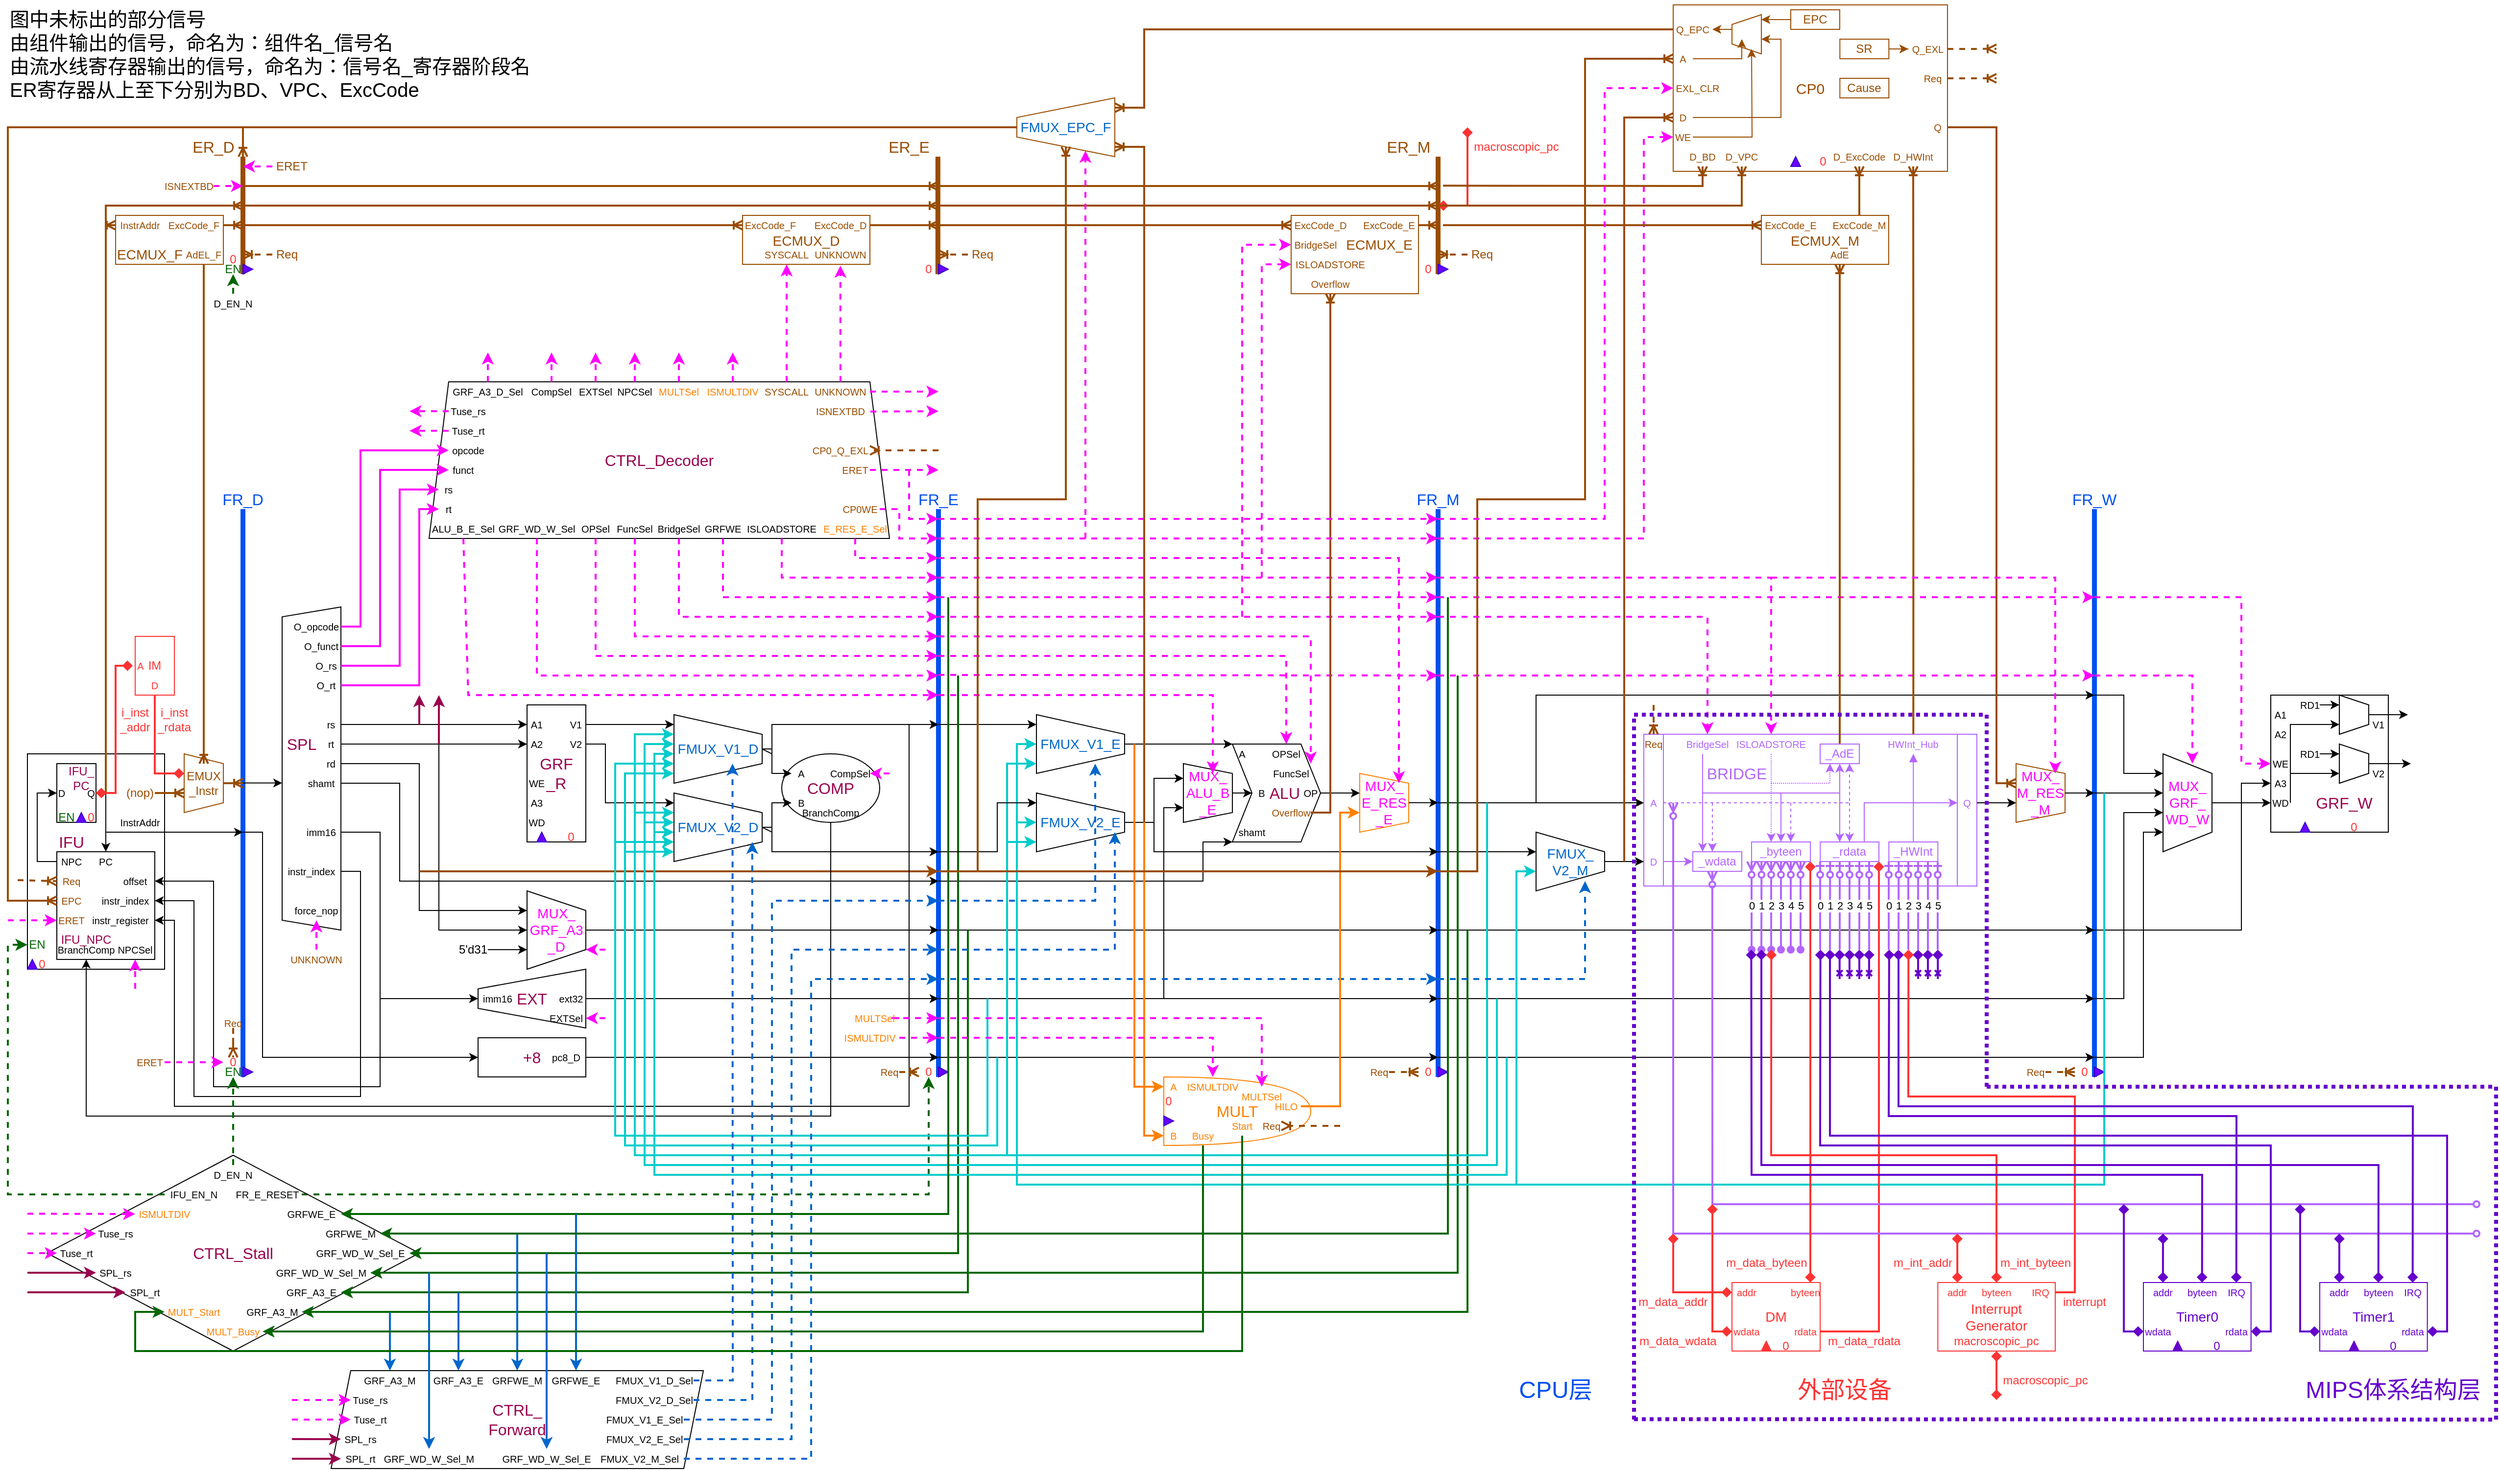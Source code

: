 <mxfile version="24.7.5">
  <diagram id="prtHgNgQTEPvFCAcTncT" name="Page-1">
    <mxGraphModel dx="3411" dy="3523" grid="1" gridSize="10" guides="1" tooltips="1" connect="1" arrows="1" fold="1" page="1" pageScale="1" pageWidth="1654" pageHeight="1169" math="0" shadow="0">
      <root>
        <mxCell id="0" />
        <mxCell id="1" parent="0" />
        <mxCell id="2EvYGkFNN8Mj4Hu1Lx6H-30" value="&lt;font style=&quot;font-size: 14px;&quot;&gt;&lt;font color=&quot;#0066cc&quot;&gt;FMUX_EPC_F&lt;/font&gt;&lt;br&gt;&lt;/font&gt;" style="shape=trapezoid;perimeter=trapezoidPerimeter;whiteSpace=wrap;html=1;fixedSize=1;rounded=0;strokeColor=#994C00;align=center;verticalAlign=middle;fontFamily=Helvetica;fontSize=12;fontColor=default;fillColor=none;direction=south;flipH=1;" parent="1" vertex="1">
          <mxGeometry x="1050" y="-250" width="100" height="60" as="geometry" />
        </mxCell>
        <mxCell id="2EvYGkFNN8Mj4Hu1Lx6H-20" value="CP0" style="rounded=0;whiteSpace=wrap;html=1;fontSize=15;strokeColor=#994C00;fontColor=#994C00;labelBackgroundColor=none;fillColor=none;" parent="1" vertex="1">
          <mxGeometry x="1720" y="-345" width="280" height="170" as="geometry" />
        </mxCell>
        <mxCell id="2EvYGkFNN8Mj4Hu1Lx6H-21" value="" style="shape=trapezoid;perimeter=trapezoidPerimeter;whiteSpace=wrap;html=1;fixedSize=1;direction=north;size=10;fillColor=none;strokeColor=#994C00;" parent="1" vertex="1">
          <mxGeometry x="1780" y="-335" width="30" height="40" as="geometry" />
        </mxCell>
        <mxCell id="kwUaeotTm84zD9nRCpYX-166" value="&lt;font color=&quot;#0066cc&quot; style=&quot;font-size: 14px;&quot;&gt;FMUX_&lt;br&gt;V2_M&lt;/font&gt;" style="shape=trapezoid;perimeter=trapezoidPerimeter;whiteSpace=wrap;html=1;fixedSize=1;rounded=0;strokeColor=default;align=center;verticalAlign=middle;fontFamily=Helvetica;fontSize=12;fontColor=default;fillColor=none;direction=south;" parent="1" vertex="1">
          <mxGeometry x="1580" y="500" width="70" height="60" as="geometry" />
        </mxCell>
        <mxCell id="kwUaeotTm84zD9nRCpYX-91" value="&lt;font color=&quot;#ff3333&quot; style=&quot;font-size: 14px;&quot;&gt;DM&lt;/font&gt;" style="rounded=0;whiteSpace=wrap;html=1;strokeColor=#FF3333;fillColor=none;" parent="1" vertex="1">
          <mxGeometry x="1780" y="960" width="90" height="70" as="geometry" />
        </mxCell>
        <mxCell id="kwUaeotTm84zD9nRCpYX-45" value="&lt;font color=&quot;#ff00ff&quot; style=&quot;font-size: 14px;&quot;&gt;&lt;span style=&quot;font-weight: normal;&quot;&gt;MUX_&lt;br&gt;M_RES&lt;br&gt;_M&lt;/span&gt;&lt;br&gt;&lt;/font&gt;" style="shape=trapezoid;perimeter=trapezoidPerimeter;whiteSpace=wrap;html=1;fixedSize=1;direction=south;size=10;strokeColor=#994C00;fillColor=none;fontStyle=1" parent="1" vertex="1">
          <mxGeometry x="2070" y="430" width="50" height="60" as="geometry" />
        </mxCell>
        <mxCell id="kwUaeotTm84zD9nRCpYX-28" value="" style="shape=process;whiteSpace=wrap;html=1;backgroundOutline=1;size=0.059;strokeColor=#B266FF;fillColor=none;" parent="1" vertex="1">
          <mxGeometry x="1690" y="400" width="340" height="155" as="geometry" />
        </mxCell>
        <mxCell id="kwUaeotTm84zD9nRCpYX-24" value="&lt;font color=&quot;#b266ff&quot;&gt;_wdata&lt;/font&gt;" style="rounded=0;whiteSpace=wrap;html=1;fillColor=none;strokeColor=#B266FF;" parent="1" vertex="1">
          <mxGeometry x="1740" y="520" width="50" height="20" as="geometry" />
        </mxCell>
        <mxCell id="kwUaeotTm84zD9nRCpYX-2" value="&lt;font color=&quot;#ff00ff&quot; style=&quot;font-size: 14px;&quot;&gt;MUX_&lt;br&gt;ALU_B&lt;br&gt;_E&lt;/font&gt;" style="shape=trapezoid;perimeter=trapezoidPerimeter;whiteSpace=wrap;html=1;fixedSize=1;direction=south;size=10;fillColor=none;" parent="1" vertex="1">
          <mxGeometry x="1220" y="430" width="50" height="60" as="geometry" />
        </mxCell>
        <mxCell id="dccAb77NMcQJhldzrimP-113" value="&lt;font color=&quot;#ff00ff&quot; style=&quot;font-size: 14px;&quot;&gt;MUX_&lt;br&gt;E_RES&lt;br&gt;_E&lt;br&gt;&lt;/font&gt;" style="shape=trapezoid;perimeter=trapezoidPerimeter;whiteSpace=wrap;html=1;fixedSize=1;direction=south;size=10;strokeColor=#FF8000;fillColor=none;" parent="1" vertex="1">
          <mxGeometry x="1400" y="440" width="50" height="60" as="geometry" />
        </mxCell>
        <mxCell id="wNCVCNByQ2xcYWMM_z3B-37" value="&lt;font style=&quot;font-size: 12px;&quot;&gt;EMUX&lt;br&gt;_Instr&lt;br&gt;&lt;/font&gt;" style="shape=trapezoid;perimeter=trapezoidPerimeter;whiteSpace=wrap;html=1;fixedSize=1;direction=south;size=10;strokeColor=#994C00;fontColor=#994C00;fillColor=none;" parent="1" vertex="1">
          <mxGeometry x="200" y="420" width="40" height="60" as="geometry" />
        </mxCell>
        <mxCell id="wNCVCNByQ2xcYWMM_z3B-35" style="edgeStyle=orthogonalEdgeStyle;rounded=0;orthogonalLoop=1;jettySize=auto;html=1;exitX=0.5;exitY=1;exitDx=0;exitDy=0;strokeWidth=2;strokeColor=#994C00;endArrow=ERoneToMany;endFill=0;" parent="1" source="wNCVCNByQ2xcYWMM_z3B-34" edge="1">
          <mxGeometry relative="1" as="geometry">
            <mxPoint x="220" y="430" as="targetPoint" />
            <Array as="points" />
          </mxGeometry>
        </mxCell>
        <mxCell id="wNCVCNByQ2xcYWMM_z3B-4" value="" style="shape=trapezoid;perimeter=trapezoidPerimeter;whiteSpace=wrap;html=1;fixedSize=1;direction=north;size=10;fillColor=none;" parent="1" vertex="1">
          <mxGeometry x="300" y="270" width="60" height="330" as="geometry" />
        </mxCell>
        <mxCell id="LJ8jeTjM3cDZCOLipH15-41" value="&lt;font color=&quot;#ff8000&quot; style=&quot;font-size: 16px;&quot;&gt;MULT&lt;/font&gt;" style="shape=or;whiteSpace=wrap;html=1;strokeColor=#FF8000;fillColor=none;" parent="1" vertex="1">
          <mxGeometry x="1200" y="750" width="150" height="70" as="geometry" />
        </mxCell>
        <mxCell id="y1xQ33muBoSTJrlKvMSJ-46" value="&lt;font color=&quot;#99004d&quot; style=&quot;font-size: 16px;&quot;&gt;CTRL_Decoder&lt;/font&gt;" style="shape=trapezoid;perimeter=trapezoidPerimeter;whiteSpace=wrap;html=1;fixedSize=1;size=20;fillColor=none;" parent="1" vertex="1">
          <mxGeometry x="450" y="40" width="470" height="160" as="geometry" />
        </mxCell>
        <mxCell id="ER48WJ5dUgR68-UzpMZ_-28" value="&lt;font color=&quot;#99004d&quot; style=&quot;font-size: 16px;&quot;&gt;+8&lt;/font&gt;" style="rounded=0;whiteSpace=wrap;html=1;fillColor=none;" parent="1" vertex="1">
          <mxGeometry x="500" y="710" width="110" height="40" as="geometry" />
        </mxCell>
        <mxCell id="ER48WJ5dUgR68-UzpMZ_-25" value="&lt;font color=&quot;#0066cc&quot; style=&quot;font-size: 14px;&quot;&gt;FMUX_V1_D&lt;/font&gt;" style="shape=trapezoid;perimeter=trapezoidPerimeter;whiteSpace=wrap;html=1;fixedSize=1;rounded=0;strokeColor=default;align=center;verticalAlign=middle;fontFamily=Helvetica;fontSize=12;fontColor=default;fillColor=none;direction=south;" parent="1" vertex="1">
          <mxGeometry x="700" y="380" width="90" height="70" as="geometry" />
        </mxCell>
        <mxCell id="ER48WJ5dUgR68-UzpMZ_-18" value="&lt;font color=&quot;#99004d&quot; style=&quot;font-size: 16px;&quot;&gt;&amp;nbsp; &amp;nbsp; ALU&lt;/font&gt;" style="shape=step;perimeter=stepPerimeter;whiteSpace=wrap;html=1;fixedSize=1;size=20;fillColor=none;" parent="1" vertex="1">
          <mxGeometry x="1270" y="410" width="90" height="100" as="geometry" />
        </mxCell>
        <mxCell id="5TQuwyumRw6ZRlAPxjWT-94" value="" style="endArrow=none;html=1;rounded=0;jumpSize=6;strokeWidth=5;strokeColor=#0050ef;" parent="1" edge="1">
          <mxGeometry width="50" height="50" relative="1" as="geometry">
            <mxPoint x="2150" y="750" as="sourcePoint" />
            <mxPoint x="2150" y="170" as="targetPoint" />
          </mxGeometry>
        </mxCell>
        <mxCell id="5TQuwyumRw6ZRlAPxjWT-93" value="" style="endArrow=none;html=1;rounded=0;jumpSize=6;strokeWidth=5;strokeColor=#0050ef;" parent="1" edge="1">
          <mxGeometry width="50" height="50" relative="1" as="geometry">
            <mxPoint x="1480" y="750" as="sourcePoint" />
            <mxPoint x="1480" y="170" as="targetPoint" />
          </mxGeometry>
        </mxCell>
        <mxCell id="5TQuwyumRw6ZRlAPxjWT-92" value="" style="endArrow=none;html=1;rounded=0;jumpSize=6;strokeWidth=5;strokeColor=#0050ef;" parent="1" edge="1">
          <mxGeometry width="50" height="50" relative="1" as="geometry">
            <mxPoint x="970" y="750" as="sourcePoint" />
            <mxPoint x="970" y="170" as="targetPoint" />
          </mxGeometry>
        </mxCell>
        <mxCell id="y1xQ33muBoSTJrlKvMSJ-61" style="edgeStyle=orthogonalEdgeStyle;rounded=0;orthogonalLoop=1;jettySize=auto;html=1;fillColor=#1ba1e2;strokeColor=#FF00FF;exitX=1;exitY=0.5;exitDx=0;exitDy=0;entryX=0;entryY=0.5;entryDx=0;entryDy=0;endSize=6;strokeWidth=2;" parent="1" source="6eoFTXeb6E_iFPyQJKdP-13" target="5TQuwyumRw6ZRlAPxjWT-150" edge="1">
          <mxGeometry relative="1" as="geometry">
            <mxPoint x="465.0" y="150.0" as="targetPoint" />
            <Array as="points">
              <mxPoint x="440" y="350" />
              <mxPoint x="440" y="170" />
            </Array>
            <mxPoint x="420" y="430" as="sourcePoint" />
          </mxGeometry>
        </mxCell>
        <mxCell id="5TQuwyumRw6ZRlAPxjWT-97" value="" style="endArrow=none;html=1;rounded=0;jumpSize=6;strokeWidth=5;strokeColor=#0050ef;" parent="1" edge="1">
          <mxGeometry width="50" height="50" relative="1" as="geometry">
            <mxPoint x="260" y="750" as="sourcePoint" />
            <mxPoint x="260" y="170" as="targetPoint" />
          </mxGeometry>
        </mxCell>
        <mxCell id="y1xQ33muBoSTJrlKvMSJ-3" value="" style="rounded=0;whiteSpace=wrap;html=1;fillColor=none;" parent="1" vertex="1">
          <mxGeometry x="40" y="420" width="140" height="220" as="geometry" />
        </mxCell>
        <mxCell id="y1xQ33muBoSTJrlKvMSJ-4" value="" style="rounded=0;whiteSpace=wrap;html=1;fillColor=none;" parent="1" vertex="1">
          <mxGeometry x="70" y="430" width="40" height="60" as="geometry" />
        </mxCell>
        <mxCell id="y1xQ33muBoSTJrlKvMSJ-8" value="&lt;font color=&quot;#ff3333&quot;&gt;IM&lt;/font&gt;" style="rounded=0;whiteSpace=wrap;html=1;strokeColor=#FF3333;fillColor=none;" parent="1" vertex="1">
          <mxGeometry x="150" y="300" width="40" height="60" as="geometry" />
        </mxCell>
        <mxCell id="y1xQ33muBoSTJrlKvMSJ-9" value="&lt;font style=&quot;font-size: 10px;&quot;&gt;A&lt;/font&gt;" style="text;html=1;strokeColor=none;fillColor=none;align=center;verticalAlign=middle;whiteSpace=wrap;rounded=0;fontColor=#FF3333;" parent="1" vertex="1">
          <mxGeometry x="147.5" y="320" width="15" height="20" as="geometry" />
        </mxCell>
        <mxCell id="y1xQ33muBoSTJrlKvMSJ-18" style="edgeStyle=orthogonalEdgeStyle;rounded=0;orthogonalLoop=1;jettySize=auto;html=1;exitX=0.5;exitY=1;exitDx=0;exitDy=0;strokeColor=#FF3333;strokeWidth=2;sourcePerimeterSpacing=0;endArrow=diamond;endFill=1;" parent="1" source="y1xQ33muBoSTJrlKvMSJ-11" edge="1">
          <mxGeometry relative="1" as="geometry">
            <mxPoint x="200" y="440" as="targetPoint" />
            <mxPoint x="150" y="325" as="sourcePoint" />
            <Array as="points">
              <mxPoint x="170" y="440" />
            </Array>
          </mxGeometry>
        </mxCell>
        <mxCell id="y1xQ33muBoSTJrlKvMSJ-11" value="&lt;font style=&quot;font-size: 10px;&quot;&gt;D&lt;/font&gt;" style="text;html=1;strokeColor=none;fillColor=none;align=center;verticalAlign=middle;whiteSpace=wrap;rounded=0;fontColor=#FF3333;" parent="1" vertex="1">
          <mxGeometry x="160" y="340" width="20" height="20" as="geometry" />
        </mxCell>
        <mxCell id="y1xQ33muBoSTJrlKvMSJ-12" value="&lt;font style=&quot;font-size: 10px;&quot;&gt;D&lt;/font&gt;" style="text;html=1;strokeColor=none;fillColor=none;align=center;verticalAlign=middle;whiteSpace=wrap;rounded=0;" parent="1" vertex="1">
          <mxGeometry x="70" y="450" width="10" height="20" as="geometry" />
        </mxCell>
        <mxCell id="y1xQ33muBoSTJrlKvMSJ-23" style="edgeStyle=orthogonalEdgeStyle;rounded=0;orthogonalLoop=1;jettySize=auto;html=1;exitX=1;exitY=0.5;exitDx=0;exitDy=0;entryX=0.5;entryY=0;entryDx=0;entryDy=0;" parent="1" source="y1xQ33muBoSTJrlKvMSJ-13" target="y1xQ33muBoSTJrlKvMSJ-24" edge="1">
          <mxGeometry relative="1" as="geometry">
            <mxPoint x="120" y="520" as="targetPoint" />
            <Array as="points">
              <mxPoint x="120" y="460" />
            </Array>
          </mxGeometry>
        </mxCell>
        <mxCell id="y1xQ33muBoSTJrlKvMSJ-13" value="&lt;font style=&quot;font-size: 10px;&quot;&gt;Q&lt;/font&gt;" style="text;html=1;strokeColor=none;fillColor=none;align=center;verticalAlign=middle;whiteSpace=wrap;rounded=0;" parent="1" vertex="1">
          <mxGeometry x="100" y="450" width="10" height="20" as="geometry" />
        </mxCell>
        <mxCell id="y1xQ33muBoSTJrlKvMSJ-15" value="" style="triangle;whiteSpace=wrap;html=1;direction=north;fillColor=#6a00ff;fontColor=#ffffff;strokeColor=#3700CC;" parent="1" vertex="1">
          <mxGeometry x="90" y="480" width="10" height="10" as="geometry" />
        </mxCell>
        <mxCell id="y1xQ33muBoSTJrlKvMSJ-21" value="" style="rounded=0;whiteSpace=wrap;html=1;fillColor=none;" parent="1" vertex="1">
          <mxGeometry x="70" y="520" width="100" height="110" as="geometry" />
        </mxCell>
        <mxCell id="y1xQ33muBoSTJrlKvMSJ-24" value="&lt;font style=&quot;font-size: 10px;&quot;&gt;PC&lt;/font&gt;" style="text;html=1;strokeColor=none;fillColor=none;align=center;verticalAlign=middle;whiteSpace=wrap;rounded=0;" parent="1" vertex="1">
          <mxGeometry x="110" y="520" width="20" height="20" as="geometry" />
        </mxCell>
        <mxCell id="y1xQ33muBoSTJrlKvMSJ-25" value="&lt;font style=&quot;font-size: 10px;&quot;&gt;NPC&lt;br&gt;&lt;/font&gt;" style="text;html=1;strokeColor=none;fillColor=none;align=center;verticalAlign=middle;whiteSpace=wrap;rounded=0;" parent="1" vertex="1">
          <mxGeometry x="70" y="520" width="30" height="20" as="geometry" />
        </mxCell>
        <mxCell id="y1xQ33muBoSTJrlKvMSJ-27" value="&lt;font color=&quot;#99004d&quot; style=&quot;font-size: 12px;&quot;&gt;IFU_NPC&lt;/font&gt;" style="text;html=1;strokeColor=none;fillColor=none;align=center;verticalAlign=middle;whiteSpace=wrap;rounded=0;" parent="1" vertex="1">
          <mxGeometry x="70" y="600" width="60" height="20" as="geometry" />
        </mxCell>
        <mxCell id="y1xQ33muBoSTJrlKvMSJ-28" value="&lt;font style=&quot;font-size: 10px;&quot;&gt;BranchComp&lt;/font&gt;" style="text;html=1;strokeColor=none;fillColor=none;align=center;verticalAlign=middle;whiteSpace=wrap;rounded=0;" parent="1" vertex="1">
          <mxGeometry x="70" y="610" width="60" height="20" as="geometry" />
        </mxCell>
        <mxCell id="y1xQ33muBoSTJrlKvMSJ-29" value="" style="endArrow=classic;html=1;rounded=0;exitX=1;exitY=0.5;exitDx=0;exitDy=0;" parent="1" source="y1xQ33muBoSTJrlKvMSJ-13" edge="1">
          <mxGeometry width="50" height="50" relative="1" as="geometry">
            <mxPoint x="105" y="470" as="sourcePoint" />
            <mxPoint x="260" y="500" as="targetPoint" />
            <Array as="points">
              <mxPoint x="120" y="460" />
              <mxPoint x="120" y="500" />
            </Array>
          </mxGeometry>
        </mxCell>
        <mxCell id="y1xQ33muBoSTJrlKvMSJ-31" value="&lt;font style=&quot;font-size: 10px;&quot;&gt;offset&lt;br&gt;&lt;/font&gt;" style="text;html=1;strokeColor=none;fillColor=none;align=center;verticalAlign=middle;whiteSpace=wrap;rounded=0;" parent="1" vertex="1">
          <mxGeometry x="130" y="540" width="40" height="20" as="geometry" />
        </mxCell>
        <mxCell id="y1xQ33muBoSTJrlKvMSJ-32" value="&lt;font style=&quot;font-size: 10px;&quot;&gt;instr_index&lt;br&gt;&lt;/font&gt;" style="text;html=1;strokeColor=none;fillColor=none;align=center;verticalAlign=middle;whiteSpace=wrap;rounded=0;" parent="1" vertex="1">
          <mxGeometry x="110" y="560" width="60" height="20" as="geometry" />
        </mxCell>
        <mxCell id="y1xQ33muBoSTJrlKvMSJ-33" value="&lt;font style=&quot;font-size: 10px;&quot;&gt;instr_register&lt;br&gt;&lt;/font&gt;" style="text;html=1;strokeColor=none;fillColor=none;align=center;verticalAlign=middle;whiteSpace=wrap;rounded=0;" parent="1" vertex="1">
          <mxGeometry x="100" y="580" width="70" height="20" as="geometry" />
        </mxCell>
        <mxCell id="y1xQ33muBoSTJrlKvMSJ-34" value="&lt;font color=&quot;#99004d&quot; style=&quot;font-size: 16px;&quot;&gt;IFU&lt;/font&gt;" style="text;html=1;strokeColor=none;fillColor=none;align=center;verticalAlign=middle;whiteSpace=wrap;rounded=0;" parent="1" vertex="1">
          <mxGeometry x="70" y="500" width="30" height="20" as="geometry" />
        </mxCell>
        <mxCell id="y1xQ33muBoSTJrlKvMSJ-35" value="&lt;font color=&quot;#99004d&quot;&gt;IFU_&lt;br&gt;PC&lt;/font&gt;" style="text;html=1;strokeColor=none;fillColor=none;align=center;verticalAlign=middle;whiteSpace=wrap;rounded=0;" parent="1" vertex="1">
          <mxGeometry x="80" y="430" width="30" height="30" as="geometry" />
        </mxCell>
        <mxCell id="y1xQ33muBoSTJrlKvMSJ-39" value="&lt;font style=&quot;font-size: 10px;&quot;&gt;InstrAddr&lt;/font&gt;" style="text;html=1;strokeColor=none;fillColor=none;align=center;verticalAlign=middle;whiteSpace=wrap;rounded=0;" parent="1" vertex="1">
          <mxGeometry x="130" y="480" width="50" height="20" as="geometry" />
        </mxCell>
        <mxCell id="y1xQ33muBoSTJrlKvMSJ-40" value="&lt;font style=&quot;font-size: 10px;&quot;&gt;NPCSel&lt;/font&gt;" style="text;html=1;strokeColor=none;fillColor=none;align=center;verticalAlign=middle;whiteSpace=wrap;rounded=0;" parent="1" vertex="1">
          <mxGeometry x="130" y="610" width="40" height="20" as="geometry" />
        </mxCell>
        <mxCell id="y1xQ33muBoSTJrlKvMSJ-43" value="&lt;font style=&quot;font-size: 16px;&quot;&gt;FR_D&lt;br&gt;&lt;/font&gt;" style="text;html=1;strokeColor=none;fillColor=none;align=center;verticalAlign=middle;whiteSpace=wrap;rounded=0;fontColor=#0050EF;" parent="1" vertex="1">
          <mxGeometry x="240" y="150" width="40" height="20" as="geometry" />
        </mxCell>
        <mxCell id="y1xQ33muBoSTJrlKvMSJ-44" value="" style="triangle;whiteSpace=wrap;html=1;direction=east;fillColor=#6a00ff;fontColor=#ffffff;strokeColor=#3700CC;" parent="1" vertex="1">
          <mxGeometry x="260" y="740" width="10" height="10" as="geometry" />
        </mxCell>
        <mxCell id="y1xQ33muBoSTJrlKvMSJ-45" value="&lt;font color=&quot;#99004d&quot; style=&quot;font-size: 16px;&quot;&gt;GRF&lt;br&gt;_R&lt;/font&gt;" style="rounded=0;whiteSpace=wrap;html=1;fillColor=none;" parent="1" vertex="1">
          <mxGeometry x="550" y="370" width="60" height="140" as="geometry" />
        </mxCell>
        <mxCell id="y1xQ33muBoSTJrlKvMSJ-60" style="edgeStyle=orthogonalEdgeStyle;rounded=0;orthogonalLoop=1;jettySize=auto;html=1;fillColor=#1ba1e2;strokeColor=#FF00FF;exitX=1;exitY=0.5;exitDx=0;exitDy=0;entryX=0;entryY=0.5;entryDx=0;entryDy=0;strokeWidth=2;" parent="1" source="6eoFTXeb6E_iFPyQJKdP-12" target="5TQuwyumRw6ZRlAPxjWT-104" edge="1">
          <mxGeometry relative="1" as="geometry">
            <mxPoint x="460" y="120" as="targetPoint" />
            <Array as="points">
              <mxPoint x="380" y="290" />
              <mxPoint x="380" y="110" />
            </Array>
            <mxPoint x="370" y="370" as="sourcePoint" />
          </mxGeometry>
        </mxCell>
        <mxCell id="y1xQ33muBoSTJrlKvMSJ-74" style="edgeStyle=orthogonalEdgeStyle;rounded=0;orthogonalLoop=1;jettySize=auto;html=1;entryX=0;entryY=0.5;entryDx=0;entryDy=0;exitX=1;exitY=0.5;exitDx=0;exitDy=0;" parent="1" source="y1xQ33muBoSTJrlKvMSJ-52" target="y1xQ33muBoSTJrlKvMSJ-65" edge="1">
          <mxGeometry relative="1" as="geometry" />
        </mxCell>
        <mxCell id="y1xQ33muBoSTJrlKvMSJ-52" value="&lt;font style=&quot;font-size: 10px;&quot;&gt;rs&lt;/font&gt;" style="text;html=1;strokeColor=none;fillColor=none;align=center;verticalAlign=middle;whiteSpace=wrap;rounded=0;" parent="1" vertex="1">
          <mxGeometry x="340" y="380" width="20" height="20" as="geometry" />
        </mxCell>
        <mxCell id="y1xQ33muBoSTJrlKvMSJ-73" style="edgeStyle=orthogonalEdgeStyle;rounded=0;orthogonalLoop=1;jettySize=auto;html=1;exitX=1;exitY=0.5;exitDx=0;exitDy=0;entryX=0;entryY=0.5;entryDx=0;entryDy=0;" parent="1" source="y1xQ33muBoSTJrlKvMSJ-53" target="y1xQ33muBoSTJrlKvMSJ-66" edge="1">
          <mxGeometry relative="1" as="geometry">
            <Array as="points">
              <mxPoint x="470" y="410" />
              <mxPoint x="470" y="410" />
            </Array>
          </mxGeometry>
        </mxCell>
        <mxCell id="y1xQ33muBoSTJrlKvMSJ-81" style="edgeStyle=orthogonalEdgeStyle;rounded=0;orthogonalLoop=1;jettySize=auto;html=1;exitX=1;exitY=0.5;exitDx=0;exitDy=0;" parent="1" source="y1xQ33muBoSTJrlKvMSJ-53" edge="1">
          <mxGeometry relative="1" as="geometry">
            <mxPoint x="550" y="600" as="targetPoint" />
            <Array as="points">
              <mxPoint x="460" y="410" />
              <mxPoint x="460" y="600" />
              <mxPoint x="550" y="600" />
            </Array>
          </mxGeometry>
        </mxCell>
        <mxCell id="y1xQ33muBoSTJrlKvMSJ-53" value="&lt;font style=&quot;font-size: 10px;&quot;&gt;rt&lt;/font&gt;" style="text;html=1;strokeColor=none;fillColor=none;align=center;verticalAlign=middle;whiteSpace=wrap;rounded=0;" parent="1" vertex="1">
          <mxGeometry x="340" y="400" width="20" height="20" as="geometry" />
        </mxCell>
        <mxCell id="y1xQ33muBoSTJrlKvMSJ-79" style="edgeStyle=orthogonalEdgeStyle;rounded=0;orthogonalLoop=1;jettySize=auto;html=1;exitX=1;exitY=0.5;exitDx=0;exitDy=0;" parent="1" source="y1xQ33muBoSTJrlKvMSJ-55" edge="1">
          <mxGeometry relative="1" as="geometry">
            <mxPoint x="550" y="580" as="targetPoint" />
            <Array as="points">
              <mxPoint x="440" y="430" />
              <mxPoint x="440" y="580" />
              <mxPoint x="550" y="580" />
            </Array>
          </mxGeometry>
        </mxCell>
        <mxCell id="kwUaeotTm84zD9nRCpYX-3" style="edgeStyle=orthogonalEdgeStyle;rounded=0;orthogonalLoop=1;jettySize=auto;html=1;strokeWidth=2;strokeColor=#994C00;" parent="1" edge="1">
          <mxGeometry relative="1" as="geometry">
            <mxPoint x="970" y="540" as="targetPoint" />
            <Array as="points">
              <mxPoint x="470" y="540" />
              <mxPoint x="470" y="540" />
            </Array>
            <mxPoint x="440" y="540" as="sourcePoint" />
          </mxGeometry>
        </mxCell>
        <mxCell id="y1xQ33muBoSTJrlKvMSJ-55" value="&lt;font style=&quot;font-size: 10px;&quot;&gt;rd&lt;/font&gt;" style="text;html=1;strokeColor=none;fillColor=none;align=center;verticalAlign=middle;whiteSpace=wrap;rounded=0;" parent="1" vertex="1">
          <mxGeometry x="340" y="420" width="20" height="20" as="geometry" />
        </mxCell>
        <mxCell id="y1xQ33muBoSTJrlKvMSJ-62" style="edgeStyle=orthogonalEdgeStyle;rounded=0;orthogonalLoop=1;jettySize=auto;html=1;fillColor=#1ba1e2;strokeColor=#FF00FF;entryX=0;entryY=0.5;entryDx=0;entryDy=0;strokeWidth=2;exitX=1;exitY=0.5;exitDx=0;exitDy=0;" parent="1" source="6eoFTXeb6E_iFPyQJKdP-14" target="5TQuwyumRw6ZRlAPxjWT-103" edge="1">
          <mxGeometry relative="1" as="geometry">
            <mxPoint x="440" y="239.94" as="targetPoint" />
            <mxPoint x="380" y="320" as="sourcePoint" />
            <Array as="points">
              <mxPoint x="400" y="310" />
              <mxPoint x="400" y="130" />
            </Array>
          </mxGeometry>
        </mxCell>
        <mxCell id="y1xQ33muBoSTJrlKvMSJ-91" style="edgeStyle=orthogonalEdgeStyle;rounded=0;orthogonalLoop=1;jettySize=auto;html=1;exitX=1;exitY=0.5;exitDx=0;exitDy=0;" parent="1" edge="1">
          <mxGeometry relative="1" as="geometry">
            <mxPoint x="970" y="550" as="targetPoint" />
            <mxPoint x="360" y="455" as="sourcePoint" />
            <Array as="points">
              <mxPoint x="360" y="450" />
              <mxPoint x="420" y="450" />
              <mxPoint x="420" y="550" />
              <mxPoint x="950" y="550" />
            </Array>
          </mxGeometry>
        </mxCell>
        <mxCell id="y1xQ33muBoSTJrlKvMSJ-56" value="&lt;font style=&quot;font-size: 10px;&quot;&gt;shamt&lt;/font&gt;" style="text;html=1;strokeColor=none;fillColor=none;align=center;verticalAlign=middle;whiteSpace=wrap;rounded=0;" parent="1" vertex="1">
          <mxGeometry x="320" y="440" width="40" height="20" as="geometry" />
        </mxCell>
        <mxCell id="y1xQ33muBoSTJrlKvMSJ-70" style="edgeStyle=orthogonalEdgeStyle;rounded=0;orthogonalLoop=1;jettySize=auto;html=1;entryX=1;entryY=0.5;entryDx=0;entryDy=0;" parent="1" source="y1xQ33muBoSTJrlKvMSJ-58" target="y1xQ33muBoSTJrlKvMSJ-31" edge="1">
          <mxGeometry relative="1" as="geometry">
            <mxPoint x="150" y="690" as="targetPoint" />
            <Array as="points">
              <mxPoint x="400" y="500" />
              <mxPoint x="400" y="760" />
              <mxPoint x="230" y="760" />
              <mxPoint x="230" y="550" />
            </Array>
          </mxGeometry>
        </mxCell>
        <mxCell id="y1xQ33muBoSTJrlKvMSJ-85" style="edgeStyle=orthogonalEdgeStyle;rounded=0;orthogonalLoop=1;jettySize=auto;html=1;entryX=0;entryY=0.5;entryDx=0;entryDy=0;" parent="1" source="y1xQ33muBoSTJrlKvMSJ-58" target="y1xQ33muBoSTJrlKvMSJ-122" edge="1">
          <mxGeometry relative="1" as="geometry">
            <mxPoint x="470" y="650" as="targetPoint" />
            <Array as="points">
              <mxPoint x="400" y="500" />
              <mxPoint x="400" y="670" />
            </Array>
          </mxGeometry>
        </mxCell>
        <mxCell id="y1xQ33muBoSTJrlKvMSJ-58" value="&lt;font style=&quot;font-size: 10px;&quot;&gt;imm16&lt;br&gt;&lt;/font&gt;" style="text;html=1;strokeColor=none;fillColor=none;align=center;verticalAlign=middle;whiteSpace=wrap;rounded=0;" parent="1" vertex="1">
          <mxGeometry x="320" y="490" width="40" height="20" as="geometry" />
        </mxCell>
        <mxCell id="y1xQ33muBoSTJrlKvMSJ-68" style="edgeStyle=orthogonalEdgeStyle;rounded=0;orthogonalLoop=1;jettySize=auto;html=1;entryX=1;entryY=0.5;entryDx=0;entryDy=0;exitX=1;exitY=0.5;exitDx=0;exitDy=0;" parent="1" source="y1xQ33muBoSTJrlKvMSJ-59" target="y1xQ33muBoSTJrlKvMSJ-32" edge="1">
          <mxGeometry relative="1" as="geometry">
            <mxPoint x="160" y="570" as="targetPoint" />
            <mxPoint x="350" y="540" as="sourcePoint" />
            <Array as="points">
              <mxPoint x="380" y="540" />
              <mxPoint x="380" y="770" />
              <mxPoint x="210" y="770" />
              <mxPoint x="210" y="570" />
            </Array>
          </mxGeometry>
        </mxCell>
        <mxCell id="y1xQ33muBoSTJrlKvMSJ-59" value="&lt;font style=&quot;font-size: 10px;&quot;&gt;instr_index&lt;br&gt;&lt;/font&gt;" style="text;html=1;strokeColor=none;fillColor=none;align=center;verticalAlign=middle;whiteSpace=wrap;rounded=0;" parent="1" vertex="1">
          <mxGeometry x="300" y="530" width="60" height="20" as="geometry" />
        </mxCell>
        <mxCell id="y1xQ33muBoSTJrlKvMSJ-65" value="&lt;font style=&quot;font-size: 10px;&quot;&gt;A1&lt;/font&gt;" style="text;html=1;strokeColor=none;fillColor=none;align=center;verticalAlign=middle;whiteSpace=wrap;rounded=0;" parent="1" vertex="1">
          <mxGeometry x="550" y="380" width="20" height="20" as="geometry" />
        </mxCell>
        <mxCell id="y1xQ33muBoSTJrlKvMSJ-66" value="&lt;font style=&quot;font-size: 10px;&quot;&gt;A2&lt;/font&gt;" style="text;html=1;strokeColor=none;fillColor=none;align=center;verticalAlign=middle;whiteSpace=wrap;rounded=0;" parent="1" vertex="1">
          <mxGeometry x="550" y="400" width="20" height="20" as="geometry" />
        </mxCell>
        <mxCell id="y1xQ33muBoSTJrlKvMSJ-77" style="edgeStyle=orthogonalEdgeStyle;rounded=0;orthogonalLoop=1;jettySize=auto;html=1;exitX=1;exitY=0.5;exitDx=0;exitDy=0;" parent="1" source="y1xQ33muBoSTJrlKvMSJ-75" edge="1">
          <mxGeometry relative="1" as="geometry">
            <mxPoint x="700" y="390" as="targetPoint" />
            <mxPoint x="639.99" y="380" as="sourcePoint" />
          </mxGeometry>
        </mxCell>
        <mxCell id="y1xQ33muBoSTJrlKvMSJ-75" value="&lt;font style=&quot;font-size: 10px;&quot;&gt;V1&lt;/font&gt;" style="text;html=1;strokeColor=none;fillColor=none;align=center;verticalAlign=middle;whiteSpace=wrap;rounded=0;" parent="1" vertex="1">
          <mxGeometry x="590" y="380" width="20" height="20" as="geometry" />
        </mxCell>
        <mxCell id="y1xQ33muBoSTJrlKvMSJ-78" style="edgeStyle=orthogonalEdgeStyle;rounded=0;orthogonalLoop=1;jettySize=auto;html=1;exitX=1;exitY=0.5;exitDx=0;exitDy=0;" parent="1" source="y1xQ33muBoSTJrlKvMSJ-76" edge="1">
          <mxGeometry relative="1" as="geometry">
            <mxPoint x="700" y="470" as="targetPoint" />
            <Array as="points">
              <mxPoint x="630" y="410" />
              <mxPoint x="630" y="470" />
            </Array>
          </mxGeometry>
        </mxCell>
        <mxCell id="y1xQ33muBoSTJrlKvMSJ-76" value="&lt;font style=&quot;font-size: 10px;&quot;&gt;V2&lt;/font&gt;" style="text;html=1;strokeColor=none;fillColor=none;align=center;verticalAlign=middle;whiteSpace=wrap;rounded=0;" parent="1" vertex="1">
          <mxGeometry x="590" y="400" width="20" height="20" as="geometry" />
        </mxCell>
        <mxCell id="y1xQ33muBoSTJrlKvMSJ-101" style="edgeStyle=orthogonalEdgeStyle;rounded=0;orthogonalLoop=1;jettySize=auto;html=1;exitX=0.5;exitY=0;exitDx=0;exitDy=0;" parent="1" edge="1">
          <mxGeometry relative="1" as="geometry">
            <mxPoint x="970" y="600" as="targetPoint" />
            <mxPoint x="610" y="600" as="sourcePoint" />
            <Array as="points">
              <mxPoint x="950" y="600" />
            </Array>
          </mxGeometry>
        </mxCell>
        <mxCell id="y1xQ33muBoSTJrlKvMSJ-83" value="&lt;font style=&quot;font-size: 12px;&quot;&gt;5&#39;d31&lt;/font&gt;" style="text;html=1;strokeColor=none;fillColor=none;align=center;verticalAlign=middle;whiteSpace=wrap;rounded=0;" parent="1" vertex="1">
          <mxGeometry x="480" y="610" width="30" height="20" as="geometry" />
        </mxCell>
        <mxCell id="y1xQ33muBoSTJrlKvMSJ-84" style="edgeStyle=orthogonalEdgeStyle;rounded=0;orthogonalLoop=1;jettySize=auto;html=1;exitX=1;exitY=0.5;exitDx=0;exitDy=0;" parent="1" source="y1xQ33muBoSTJrlKvMSJ-83" edge="1">
          <mxGeometry relative="1" as="geometry">
            <mxPoint x="490" y="627.41" as="sourcePoint" />
            <mxPoint x="550" y="620" as="targetPoint" />
            <Array as="points">
              <mxPoint x="540" y="620" />
              <mxPoint x="540" y="620" />
            </Array>
          </mxGeometry>
        </mxCell>
        <mxCell id="y1xQ33muBoSTJrlKvMSJ-86" value="&lt;font color=&quot;#99004d&quot; style=&quot;font-size: 16px;&quot;&gt;EXT&lt;/font&gt;" style="shape=trapezoid;perimeter=trapezoidPerimeter;whiteSpace=wrap;html=1;fixedSize=1;direction=north;fillColor=none;" parent="1" vertex="1">
          <mxGeometry x="500" y="640" width="110" height="60" as="geometry" />
        </mxCell>
        <mxCell id="y1xQ33muBoSTJrlKvMSJ-92" value="" style="triangle;whiteSpace=wrap;html=1;direction=north;fillColor=#6a00ff;fontColor=#ffffff;strokeColor=#3700CC;" parent="1" vertex="1">
          <mxGeometry x="560" y="500" width="10" height="10" as="geometry" />
        </mxCell>
        <mxCell id="y1xQ33muBoSTJrlKvMSJ-16" value="&lt;font color=&quot;#ff3333&quot; style=&quot;font-size: 12px;&quot;&gt;0&lt;/font&gt;" style="text;html=1;strokeColor=none;fillColor=none;align=center;verticalAlign=middle;whiteSpace=wrap;rounded=0;fontColor=#00CC00;" parent="1" vertex="1">
          <mxGeometry x="590" y="500" width="10" height="10" as="geometry" />
        </mxCell>
        <mxCell id="y1xQ33muBoSTJrlKvMSJ-109" style="edgeStyle=orthogonalEdgeStyle;rounded=0;orthogonalLoop=1;jettySize=auto;html=1;exitX=0.5;exitY=1;exitDx=0;exitDy=0;entryX=0.5;entryY=1;entryDx=0;entryDy=0;" parent="1" source="y1xQ33muBoSTJrlKvMSJ-107" target="y1xQ33muBoSTJrlKvMSJ-28" edge="1">
          <mxGeometry relative="1" as="geometry">
            <mxPoint x="50" y="780" as="targetPoint" />
            <Array as="points">
              <mxPoint x="860" y="790" />
              <mxPoint x="100" y="790" />
            </Array>
          </mxGeometry>
        </mxCell>
        <mxCell id="y1xQ33muBoSTJrlKvMSJ-93" value="&lt;font color=&quot;#99004d&quot; style=&quot;font-size: 16px;&quot;&gt;COMP&lt;/font&gt;" style="ellipse;whiteSpace=wrap;html=1;fillColor=none;" parent="1" vertex="1">
          <mxGeometry x="810" y="420" width="100" height="70" as="geometry" />
        </mxCell>
        <mxCell id="y1xQ33muBoSTJrlKvMSJ-98" value="" style="endArrow=classic;html=1;rounded=0;entryX=0;entryY=0.5;entryDx=0;entryDy=0;" parent="1" target="ER48WJ5dUgR68-UzpMZ_-28" edge="1">
          <mxGeometry width="50" height="50" relative="1" as="geometry">
            <mxPoint x="260" y="500" as="sourcePoint" />
            <mxPoint x="490" y="710" as="targetPoint" />
            <Array as="points">
              <mxPoint x="280" y="500" />
              <mxPoint x="280" y="730" />
            </Array>
          </mxGeometry>
        </mxCell>
        <mxCell id="y1xQ33muBoSTJrlKvMSJ-104" value="&lt;font style=&quot;font-size: 10px;&quot;&gt;A&lt;/font&gt;" style="text;html=1;strokeColor=none;fillColor=none;align=center;verticalAlign=middle;whiteSpace=wrap;rounded=0;" parent="1" vertex="1">
          <mxGeometry x="820" y="430" width="20" height="20" as="geometry" />
        </mxCell>
        <mxCell id="y1xQ33muBoSTJrlKvMSJ-105" value="&lt;font style=&quot;font-size: 10px;&quot;&gt;B&lt;/font&gt;" style="text;html=1;strokeColor=none;fillColor=none;align=center;verticalAlign=middle;whiteSpace=wrap;rounded=0;" parent="1" vertex="1">
          <mxGeometry x="820" y="460" width="20" height="20" as="geometry" />
        </mxCell>
        <mxCell id="y1xQ33muBoSTJrlKvMSJ-106" value="&lt;font style=&quot;font-size: 20px;&quot;&gt;图中未标出的部分信号&lt;br&gt;由组件输出的信号，命名为：组件名_信号名&lt;br&gt;由流水线寄存器输出的信号，命名为：信号名_寄存器阶段名&lt;br&gt;ER寄存器从上至下分别为BD、VPC、ExcCode&lt;br&gt;&lt;/font&gt;" style="text;html=1;strokeColor=none;fillColor=none;align=left;verticalAlign=middle;whiteSpace=wrap;rounded=0;" parent="1" vertex="1">
          <mxGeometry x="20" y="-350" width="540" height="110" as="geometry" />
        </mxCell>
        <mxCell id="y1xQ33muBoSTJrlKvMSJ-107" value="&lt;font style=&quot;font-size: 10px;&quot;&gt;BranchComp&lt;/font&gt;" style="text;html=1;strokeColor=none;fillColor=none;align=center;verticalAlign=middle;whiteSpace=wrap;rounded=0;" parent="1" vertex="1">
          <mxGeometry x="830" y="470" width="60" height="20" as="geometry" />
        </mxCell>
        <mxCell id="y1xQ33muBoSTJrlKvMSJ-113" style="edgeStyle=orthogonalEdgeStyle;rounded=0;orthogonalLoop=1;jettySize=auto;html=1;exitX=1;exitY=0.5;exitDx=0;exitDy=0;" parent="1" source="ER48WJ5dUgR68-UzpMZ_-29" edge="1">
          <mxGeometry relative="1" as="geometry">
            <mxPoint x="970" y="730" as="targetPoint" />
            <mxPoint x="620" y="730" as="sourcePoint" />
          </mxGeometry>
        </mxCell>
        <mxCell id="y1xQ33muBoSTJrlKvMSJ-115" value="" style="triangle;whiteSpace=wrap;html=1;direction=east;fillColor=#6a00ff;fontColor=#ffffff;strokeColor=#3700CC;" parent="1" vertex="1">
          <mxGeometry x="970" y="740" width="10" height="10" as="geometry" />
        </mxCell>
        <mxCell id="y1xQ33muBoSTJrlKvMSJ-116" value="&lt;font style=&quot;font-size: 16px;&quot;&gt;FR_E&lt;br&gt;&lt;/font&gt;" style="text;html=1;strokeColor=none;fillColor=none;align=center;verticalAlign=middle;whiteSpace=wrap;rounded=0;fontColor=#0050EF;" parent="1" vertex="1">
          <mxGeometry x="950" y="150" width="40" height="20" as="geometry" />
        </mxCell>
        <mxCell id="y1xQ33muBoSTJrlKvMSJ-117" value="" style="endArrow=classic;html=1;rounded=0;" parent="1" edge="1">
          <mxGeometry width="50" height="50" relative="1" as="geometry">
            <mxPoint x="970" y="390" as="sourcePoint" />
            <mxPoint x="1070" y="390" as="targetPoint" />
          </mxGeometry>
        </mxCell>
        <mxCell id="y1xQ33muBoSTJrlKvMSJ-119" value="" style="endArrow=classic;html=1;rounded=0;" parent="1" edge="1">
          <mxGeometry width="50" height="50" relative="1" as="geometry">
            <mxPoint x="970" y="670" as="sourcePoint" />
            <mxPoint x="1220" y="475" as="targetPoint" />
            <Array as="points">
              <mxPoint x="1200" y="670" />
              <mxPoint x="1200" y="475" />
            </Array>
          </mxGeometry>
        </mxCell>
        <mxCell id="5TQuwyumRw6ZRlAPxjWT-202" style="edgeStyle=orthogonalEdgeStyle;rounded=0;orthogonalLoop=1;jettySize=auto;html=1;fontFamily=Helvetica;fontSize=12;fontColor=default;entryX=0;entryY=0.5;entryDx=0;entryDy=0;" parent="1" target="ER48WJ5dUgR68-UzpMZ_-22" edge="1">
          <mxGeometry relative="1" as="geometry">
            <mxPoint x="1290" y="460" as="targetPoint" />
            <mxPoint x="1270" y="460" as="sourcePoint" />
          </mxGeometry>
        </mxCell>
        <mxCell id="y1xQ33muBoSTJrlKvMSJ-122" value="&lt;font style=&quot;font-size: 10px;&quot;&gt;imm16&lt;br&gt;&lt;/font&gt;" style="text;html=1;strokeColor=none;fillColor=none;align=center;verticalAlign=middle;whiteSpace=wrap;rounded=0;" parent="1" vertex="1">
          <mxGeometry x="500" y="660" width="40" height="20" as="geometry" />
        </mxCell>
        <mxCell id="y1xQ33muBoSTJrlKvMSJ-123" value="&lt;font style=&quot;font-size: 10px;&quot;&gt;ext32&lt;br&gt;&lt;/font&gt;" style="text;html=1;strokeColor=none;fillColor=none;align=center;verticalAlign=middle;whiteSpace=wrap;rounded=0;" parent="1" vertex="1">
          <mxGeometry x="580" y="660" width="30" height="20" as="geometry" />
        </mxCell>
        <mxCell id="y1xQ33muBoSTJrlKvMSJ-131" style="edgeStyle=orthogonalEdgeStyle;rounded=0;orthogonalLoop=1;jettySize=auto;html=1;" parent="1" edge="1">
          <mxGeometry relative="1" as="geometry">
            <mxPoint x="1480" y="469.82" as="targetPoint" />
            <mxPoint x="1450" y="469.82" as="sourcePoint" />
            <Array as="points" />
          </mxGeometry>
        </mxCell>
        <mxCell id="y1xQ33muBoSTJrlKvMSJ-126" value="" style="endArrow=classic;html=1;rounded=0;entryX=0;entryY=1;entryDx=0;entryDy=0;" parent="1" target="ER48WJ5dUgR68-UzpMZ_-24" edge="1">
          <mxGeometry width="50" height="50" relative="1" as="geometry">
            <mxPoint x="970" y="550" as="sourcePoint" />
            <mxPoint x="1270" y="510" as="targetPoint" />
            <Array as="points">
              <mxPoint x="1240" y="550" />
              <mxPoint x="1240" y="510" />
            </Array>
          </mxGeometry>
        </mxCell>
        <mxCell id="y1xQ33muBoSTJrlKvMSJ-127" value="" style="endArrow=classic;html=1;rounded=0;" parent="1" edge="1">
          <mxGeometry width="50" height="50" relative="1" as="geometry">
            <mxPoint x="970" y="600" as="sourcePoint" />
            <mxPoint x="1480" y="600" as="targetPoint" />
          </mxGeometry>
        </mxCell>
        <mxCell id="y1xQ33muBoSTJrlKvMSJ-128" value="" style="endArrow=classic;html=1;rounded=0;" parent="1" edge="1">
          <mxGeometry width="50" height="50" relative="1" as="geometry">
            <mxPoint x="970" y="670" as="sourcePoint" />
            <mxPoint x="1480" y="670" as="targetPoint" />
          </mxGeometry>
        </mxCell>
        <mxCell id="y1xQ33muBoSTJrlKvMSJ-129" value="" style="endArrow=classic;html=1;rounded=0;" parent="1" edge="1">
          <mxGeometry width="50" height="50" relative="1" as="geometry">
            <mxPoint x="970" y="730" as="sourcePoint" />
            <mxPoint x="1480" y="730" as="targetPoint" />
          </mxGeometry>
        </mxCell>
        <mxCell id="y1xQ33muBoSTJrlKvMSJ-133" value="" style="triangle;whiteSpace=wrap;html=1;direction=east;fillColor=#6a00ff;fontColor=#ffffff;strokeColor=#3700CC;" parent="1" vertex="1">
          <mxGeometry x="1480" y="740" width="10" height="10" as="geometry" />
        </mxCell>
        <mxCell id="y1xQ33muBoSTJrlKvMSJ-136" value="" style="endArrow=classic;html=1;rounded=0;" parent="1" edge="1">
          <mxGeometry width="50" height="50" relative="1" as="geometry">
            <mxPoint x="1480" y="470" as="sourcePoint" />
            <mxPoint x="1690" y="470" as="targetPoint" />
          </mxGeometry>
        </mxCell>
        <mxCell id="y1xQ33muBoSTJrlKvMSJ-137" value="" style="endArrow=classic;html=1;rounded=0;" parent="1" edge="1">
          <mxGeometry width="50" height="50" relative="1" as="geometry">
            <mxPoint x="1580" y="470" as="sourcePoint" />
            <mxPoint x="2150" y="360" as="targetPoint" />
            <Array as="points">
              <mxPoint x="1580" y="360" />
            </Array>
          </mxGeometry>
        </mxCell>
        <mxCell id="y1xQ33muBoSTJrlKvMSJ-138" value="" style="endArrow=classic;html=1;rounded=0;" parent="1" edge="1">
          <mxGeometry width="50" height="50" relative="1" as="geometry">
            <mxPoint x="1480" y="520" as="sourcePoint" />
            <mxPoint x="1580" y="520" as="targetPoint" />
            <Array as="points" />
          </mxGeometry>
        </mxCell>
        <mxCell id="y1xQ33muBoSTJrlKvMSJ-140" value="&lt;font style=&quot;font-size: 10px;&quot;&gt;A&lt;/font&gt;" style="text;html=1;strokeColor=none;fillColor=none;align=center;verticalAlign=middle;whiteSpace=wrap;rounded=0;fontColor=#B266FF;" parent="1" vertex="1">
          <mxGeometry x="1690" y="460" width="20" height="20" as="geometry" />
        </mxCell>
        <mxCell id="5TQuwyumRw6ZRlAPxjWT-230" style="edgeStyle=orthogonalEdgeStyle;rounded=0;orthogonalLoop=1;jettySize=auto;html=1;fontFamily=Helvetica;fontSize=12;fontColor=default;exitX=0.5;exitY=0;exitDx=0;exitDy=0;" parent="1" edge="1">
          <mxGeometry relative="1" as="geometry">
            <mxPoint x="2150" y="460" as="targetPoint" />
            <mxPoint x="2120" y="460" as="sourcePoint" />
          </mxGeometry>
        </mxCell>
        <mxCell id="kwUaeotTm84zD9nRCpYX-39" style="edgeStyle=orthogonalEdgeStyle;rounded=0;orthogonalLoop=1;jettySize=auto;html=1;" parent="1" source="y1xQ33muBoSTJrlKvMSJ-142" edge="1">
          <mxGeometry relative="1" as="geometry">
            <mxPoint x="2070" y="470" as="targetPoint" />
          </mxGeometry>
        </mxCell>
        <mxCell id="y1xQ33muBoSTJrlKvMSJ-142" value="&lt;font style=&quot;font-size: 10px;&quot;&gt;Q&lt;/font&gt;" style="text;html=1;strokeColor=none;fillColor=none;align=center;verticalAlign=middle;whiteSpace=wrap;rounded=0;fontColor=#B266FF;" parent="1" vertex="1">
          <mxGeometry x="2010" y="460" width="20" height="20" as="geometry" />
        </mxCell>
        <mxCell id="y1xQ33muBoSTJrlKvMSJ-143" value="" style="endArrow=classic;html=1;rounded=0;" parent="1" edge="1">
          <mxGeometry width="50" height="50" relative="1" as="geometry">
            <mxPoint x="1480" y="670" as="sourcePoint" />
            <mxPoint x="2150" y="670" as="targetPoint" />
          </mxGeometry>
        </mxCell>
        <mxCell id="5TQuwyumRw6ZRlAPxjWT-2" value="" style="triangle;whiteSpace=wrap;html=1;direction=east;fillColor=#6a00ff;fontColor=#ffffff;strokeColor=#3700CC;" parent="1" vertex="1">
          <mxGeometry x="2150" y="740" width="10" height="10" as="geometry" />
        </mxCell>
        <mxCell id="5TQuwyumRw6ZRlAPxjWT-3" value="&lt;font style=&quot;font-size: 16px;&quot;&gt;FR_W&lt;br&gt;&lt;/font&gt;" style="text;html=1;strokeColor=none;fillColor=none;align=center;verticalAlign=middle;whiteSpace=wrap;rounded=0;fontColor=#0050EF;" parent="1" vertex="1">
          <mxGeometry x="2130" y="150" width="40" height="20" as="geometry" />
        </mxCell>
        <mxCell id="5TQuwyumRw6ZRlAPxjWT-4" value="" style="endArrow=classic;html=1;rounded=0;" parent="1" edge="1">
          <mxGeometry width="50" height="50" relative="1" as="geometry">
            <mxPoint x="1480" y="600" as="sourcePoint" />
            <mxPoint x="2150" y="600" as="targetPoint" />
          </mxGeometry>
        </mxCell>
        <mxCell id="5TQuwyumRw6ZRlAPxjWT-5" value="" style="endArrow=classic;html=1;rounded=0;" parent="1" edge="1">
          <mxGeometry width="50" height="50" relative="1" as="geometry">
            <mxPoint x="1480" y="730" as="sourcePoint" />
            <mxPoint x="2150" y="730" as="targetPoint" />
          </mxGeometry>
        </mxCell>
        <mxCell id="5TQuwyumRw6ZRlAPxjWT-8" value="" style="endArrow=classic;html=1;rounded=0;" parent="1" edge="1">
          <mxGeometry width="50" height="50" relative="1" as="geometry">
            <mxPoint x="2150" y="360" as="sourcePoint" />
            <mxPoint x="2220" y="440" as="targetPoint" />
            <Array as="points">
              <mxPoint x="2180" y="360" />
              <mxPoint x="2180" y="440" />
            </Array>
          </mxGeometry>
        </mxCell>
        <mxCell id="5TQuwyumRw6ZRlAPxjWT-9" value="" style="endArrow=classic;html=1;rounded=0;" parent="1" edge="1">
          <mxGeometry width="50" height="50" relative="1" as="geometry">
            <mxPoint x="2150" y="460" as="sourcePoint" />
            <mxPoint x="2220" y="460" as="targetPoint" />
          </mxGeometry>
        </mxCell>
        <mxCell id="5TQuwyumRw6ZRlAPxjWT-10" value="" style="endArrow=classic;html=1;rounded=0;" parent="1" edge="1">
          <mxGeometry width="50" height="50" relative="1" as="geometry">
            <mxPoint x="2150" y="730" as="sourcePoint" />
            <mxPoint x="2220" y="500" as="targetPoint" />
            <Array as="points">
              <mxPoint x="2200" y="730" />
              <mxPoint x="2200" y="500" />
            </Array>
          </mxGeometry>
        </mxCell>
        <mxCell id="5TQuwyumRw6ZRlAPxjWT-11" value="" style="endArrow=classic;html=1;rounded=0;" parent="1" edge="1">
          <mxGeometry width="50" height="50" relative="1" as="geometry">
            <mxPoint x="2150" y="670" as="sourcePoint" />
            <mxPoint x="2220" y="480" as="targetPoint" />
            <Array as="points">
              <mxPoint x="2180" y="670" />
              <mxPoint x="2180" y="480" />
            </Array>
          </mxGeometry>
        </mxCell>
        <mxCell id="5TQuwyumRw6ZRlAPxjWT-12" value="" style="rounded=0;whiteSpace=wrap;html=1;fillColor=none;" parent="1" vertex="1">
          <mxGeometry x="2330" y="360" width="120" height="140" as="geometry" />
        </mxCell>
        <mxCell id="5TQuwyumRw6ZRlAPxjWT-13" value="" style="endArrow=classic;html=1;rounded=0;entryX=0;entryY=0.5;entryDx=0;entryDy=0;" parent="1" target="5TQuwyumRw6ZRlAPxjWT-27" edge="1">
          <mxGeometry width="50" height="50" relative="1" as="geometry">
            <mxPoint x="2150" y="600" as="sourcePoint" />
            <mxPoint x="2310" y="460" as="targetPoint" />
            <Array as="points">
              <mxPoint x="2300" y="600" />
              <mxPoint x="2300" y="520" />
              <mxPoint x="2300" y="450" />
            </Array>
          </mxGeometry>
        </mxCell>
        <mxCell id="5TQuwyumRw6ZRlAPxjWT-14" value="" style="endArrow=classic;html=1;rounded=0;exitX=0.5;exitY=0;exitDx=0;exitDy=0;entryX=0;entryY=0.5;entryDx=0;entryDy=0;" parent="1" source="kwUaeotTm84zD9nRCpYX-47" target="5TQuwyumRw6ZRlAPxjWT-28" edge="1">
          <mxGeometry width="50" height="50" relative="1" as="geometry">
            <mxPoint x="2270" y="480" as="sourcePoint" />
            <mxPoint x="2310" y="480" as="targetPoint" />
            <Array as="points" />
          </mxGeometry>
        </mxCell>
        <mxCell id="5TQuwyumRw6ZRlAPxjWT-15" value="&lt;font style=&quot;font-size: 10px;&quot;&gt;A1&lt;/font&gt;" style="text;html=1;strokeColor=none;fillColor=none;align=center;verticalAlign=middle;whiteSpace=wrap;rounded=0;" parent="1" vertex="1">
          <mxGeometry x="2330" y="370" width="20" height="20" as="geometry" />
        </mxCell>
        <mxCell id="5TQuwyumRw6ZRlAPxjWT-16" value="&lt;font style=&quot;font-size: 10px;&quot;&gt;A2&lt;/font&gt;" style="text;html=1;strokeColor=none;fillColor=none;align=center;verticalAlign=middle;whiteSpace=wrap;rounded=0;" parent="1" vertex="1">
          <mxGeometry x="2330" y="390" width="20" height="20" as="geometry" />
        </mxCell>
        <mxCell id="5TQuwyumRw6ZRlAPxjWT-17" value="&lt;font style=&quot;font-size: 10px;&quot;&gt;V1&lt;/font&gt;" style="text;html=1;strokeColor=none;fillColor=none;align=center;verticalAlign=middle;whiteSpace=wrap;rounded=0;" parent="1" vertex="1">
          <mxGeometry x="2430" y="380" width="20" height="20" as="geometry" />
        </mxCell>
        <mxCell id="5TQuwyumRw6ZRlAPxjWT-18" value="&lt;font style=&quot;font-size: 10px;&quot;&gt;V2&lt;/font&gt;" style="text;html=1;strokeColor=none;fillColor=none;align=center;verticalAlign=middle;whiteSpace=wrap;rounded=0;" parent="1" vertex="1">
          <mxGeometry x="2430" y="430" width="20" height="20" as="geometry" />
        </mxCell>
        <mxCell id="5TQuwyumRw6ZRlAPxjWT-23" value="" style="triangle;whiteSpace=wrap;html=1;direction=north;fillColor=#6a00ff;fontColor=#ffffff;strokeColor=#3700CC;" parent="1" vertex="1">
          <mxGeometry x="2360" y="490" width="10" height="10" as="geometry" />
        </mxCell>
        <mxCell id="5TQuwyumRw6ZRlAPxjWT-24" value="&lt;font color=&quot;#ff3333&quot; style=&quot;font-size: 12px;&quot;&gt;0&lt;/font&gt;" style="text;html=1;strokeColor=none;fillColor=none;align=center;verticalAlign=middle;whiteSpace=wrap;rounded=0;fontColor=#00CC00;" parent="1" vertex="1">
          <mxGeometry x="2410" y="490" width="10" height="10" as="geometry" />
        </mxCell>
        <mxCell id="5TQuwyumRw6ZRlAPxjWT-25" value="" style="triangle;whiteSpace=wrap;html=1;direction=north;fillColor=#FF3333;fontColor=#0000FF;strokeColor=#FF3333;" parent="1" vertex="1">
          <mxGeometry x="1810" y="1020" width="10" height="10" as="geometry" />
        </mxCell>
        <mxCell id="5TQuwyumRw6ZRlAPxjWT-26" value="&lt;font style=&quot;font-size: 12px;&quot;&gt;0&lt;/font&gt;" style="text;html=1;strokeColor=none;fillColor=none;align=center;verticalAlign=middle;whiteSpace=wrap;rounded=0;fontColor=#FF3333;" parent="1" vertex="1">
          <mxGeometry x="1830" y="1020" width="10" height="10" as="geometry" />
        </mxCell>
        <mxCell id="5TQuwyumRw6ZRlAPxjWT-27" value="&lt;font style=&quot;font-size: 10px;&quot;&gt;A3&lt;/font&gt;" style="text;html=1;strokeColor=none;fillColor=none;align=center;verticalAlign=middle;whiteSpace=wrap;rounded=0;" parent="1" vertex="1">
          <mxGeometry x="2330" y="440" width="20" height="20" as="geometry" />
        </mxCell>
        <mxCell id="5TQuwyumRw6ZRlAPxjWT-28" value="&lt;font style=&quot;font-size: 10px;&quot;&gt;WD&lt;/font&gt;" style="text;html=1;strokeColor=none;fillColor=none;align=center;verticalAlign=middle;whiteSpace=wrap;rounded=0;" parent="1" vertex="1">
          <mxGeometry x="2330" y="460" width="20" height="20" as="geometry" />
        </mxCell>
        <mxCell id="5TQuwyumRw6ZRlAPxjWT-29" value="" style="endArrow=classic;html=1;rounded=0;entryX=1;entryY=0.5;entryDx=0;entryDy=0;" parent="1" target="y1xQ33muBoSTJrlKvMSJ-33" edge="1">
          <mxGeometry width="50" height="50" relative="1" as="geometry">
            <mxPoint x="940" y="390" as="sourcePoint" />
            <mxPoint x="160" y="590" as="targetPoint" />
            <Array as="points">
              <mxPoint x="940" y="780" />
              <mxPoint x="190" y="780" />
              <mxPoint x="190" y="590" />
              <mxPoint x="170" y="590" />
            </Array>
          </mxGeometry>
        </mxCell>
        <mxCell id="5TQuwyumRw6ZRlAPxjWT-30" value="&lt;font color=&quot;#ff3333&quot; style=&quot;font-size: 12px;&quot;&gt;0&lt;/font&gt;" style="text;html=1;strokeColor=none;fillColor=none;align=center;verticalAlign=middle;whiteSpace=wrap;rounded=0;fontColor=#00CC00;" parent="1" vertex="1">
          <mxGeometry x="100" y="480" width="10" height="10" as="geometry" />
        </mxCell>
        <mxCell id="5TQuwyumRw6ZRlAPxjWT-36" value="" style="shape=trapezoid;perimeter=trapezoidPerimeter;whiteSpace=wrap;html=1;fixedSize=1;direction=south;size=10;fillColor=none;" parent="1" vertex="1">
          <mxGeometry x="2400" y="360" width="30" height="40" as="geometry" />
        </mxCell>
        <mxCell id="5TQuwyumRw6ZRlAPxjWT-37" value="" style="shape=trapezoid;perimeter=trapezoidPerimeter;whiteSpace=wrap;html=1;fixedSize=1;direction=south;size=10;fillColor=none;" parent="1" vertex="1">
          <mxGeometry x="2400" y="410" width="30" height="40" as="geometry" />
        </mxCell>
        <mxCell id="5TQuwyumRw6ZRlAPxjWT-39" value="&lt;font style=&quot;font-size: 10px;&quot;&gt;RD1&lt;/font&gt;" style="text;html=1;strokeColor=none;fillColor=none;align=center;verticalAlign=middle;whiteSpace=wrap;rounded=0;" parent="1" vertex="1">
          <mxGeometry x="2360" y="360" width="20" height="20" as="geometry" />
        </mxCell>
        <mxCell id="5TQuwyumRw6ZRlAPxjWT-40" value="" style="endArrow=classic;html=1;rounded=0;exitX=1;exitY=0.5;exitDx=0;exitDy=0;entryX=0.25;entryY=1;entryDx=0;entryDy=0;" parent="1" source="5TQuwyumRw6ZRlAPxjWT-39" target="5TQuwyumRw6ZRlAPxjWT-36" edge="1">
          <mxGeometry width="50" height="50" relative="1" as="geometry">
            <mxPoint x="2543" y="430" as="sourcePoint" />
            <mxPoint x="2403" y="370" as="targetPoint" />
          </mxGeometry>
        </mxCell>
        <mxCell id="5TQuwyumRw6ZRlAPxjWT-41" value="" style="endArrow=classic;html=1;rounded=0;exitX=1;exitY=0.5;exitDx=0;exitDy=0;entryX=0.75;entryY=1;entryDx=0;entryDy=0;" parent="1" source="5TQuwyumRw6ZRlAPxjWT-28" target="5TQuwyumRw6ZRlAPxjWT-36" edge="1">
          <mxGeometry width="50" height="50" relative="1" as="geometry">
            <mxPoint x="2480" y="570" as="sourcePoint" />
            <mxPoint x="2530" y="520" as="targetPoint" />
            <Array as="points">
              <mxPoint x="2350" y="390" />
            </Array>
          </mxGeometry>
        </mxCell>
        <mxCell id="5TQuwyumRw6ZRlAPxjWT-42" value="" style="endArrow=classic;html=1;rounded=0;exitX=1;exitY=0.5;exitDx=0;exitDy=0;entryX=0.75;entryY=1;entryDx=0;entryDy=0;" parent="1" source="5TQuwyumRw6ZRlAPxjWT-28" target="5TQuwyumRw6ZRlAPxjWT-37" edge="1">
          <mxGeometry width="50" height="50" relative="1" as="geometry">
            <mxPoint x="2390" y="550" as="sourcePoint" />
            <mxPoint x="2440" y="500" as="targetPoint" />
            <Array as="points">
              <mxPoint x="2350" y="440" />
            </Array>
          </mxGeometry>
        </mxCell>
        <mxCell id="5TQuwyumRw6ZRlAPxjWT-43" value="&lt;font style=&quot;font-size: 10px;&quot;&gt;RD1&lt;/font&gt;" style="text;html=1;strokeColor=none;fillColor=none;align=center;verticalAlign=middle;whiteSpace=wrap;rounded=0;" parent="1" vertex="1">
          <mxGeometry x="2360" y="410" width="20" height="20" as="geometry" />
        </mxCell>
        <mxCell id="5TQuwyumRw6ZRlAPxjWT-44" value="" style="endArrow=classic;html=1;rounded=0;exitX=1;exitY=0.5;exitDx=0;exitDy=0;entryX=0.25;entryY=1;entryDx=0;entryDy=0;" parent="1" source="5TQuwyumRw6ZRlAPxjWT-43" target="5TQuwyumRw6ZRlAPxjWT-37" edge="1">
          <mxGeometry width="50" height="50" relative="1" as="geometry">
            <mxPoint x="2387" y="420" as="sourcePoint" />
            <mxPoint x="2403" y="420" as="targetPoint" />
          </mxGeometry>
        </mxCell>
        <mxCell id="5TQuwyumRw6ZRlAPxjWT-45" value="" style="endArrow=classic;html=1;rounded=0;exitX=0.5;exitY=0;exitDx=0;exitDy=0;" parent="1" source="5TQuwyumRw6ZRlAPxjWT-36" edge="1">
          <mxGeometry width="50" height="50" relative="1" as="geometry">
            <mxPoint x="2463" y="410" as="sourcePoint" />
            <mxPoint x="2470" y="380" as="targetPoint" />
          </mxGeometry>
        </mxCell>
        <mxCell id="5TQuwyumRw6ZRlAPxjWT-46" value="" style="endArrow=classic;html=1;rounded=0;exitX=0.5;exitY=0;exitDx=0;exitDy=0;" parent="1" source="5TQuwyumRw6ZRlAPxjWT-37" edge="1">
          <mxGeometry width="50" height="50" relative="1" as="geometry">
            <mxPoint x="2463" y="420" as="sourcePoint" />
            <mxPoint x="2473" y="430" as="targetPoint" />
            <Array as="points" />
          </mxGeometry>
        </mxCell>
        <mxCell id="5TQuwyumRw6ZRlAPxjWT-47" value="&lt;font style=&quot;font-size: 16px;&quot;&gt;&lt;font color=&quot;#99004d&quot;&gt;GRF_W&lt;/font&gt;&lt;br&gt;&lt;/font&gt;" style="text;html=1;strokeColor=none;fillColor=none;align=center;verticalAlign=middle;whiteSpace=wrap;rounded=0;" parent="1" vertex="1">
          <mxGeometry x="2370" y="460" width="70" height="20" as="geometry" />
        </mxCell>
        <mxCell id="5TQuwyumRw6ZRlAPxjWT-48" value="&lt;font style=&quot;font-size: 10px;&quot;&gt;EXTSel&lt;br&gt;&lt;/font&gt;" style="text;html=1;strokeColor=none;fillColor=none;align=center;verticalAlign=middle;whiteSpace=wrap;rounded=0;" parent="1" vertex="1">
          <mxGeometry x="570" y="680" width="40" height="20" as="geometry" />
        </mxCell>
        <mxCell id="5TQuwyumRw6ZRlAPxjWT-49" value="" style="endArrow=classic;dashed=1;html=1;rounded=0;entryX=0.5;entryY=1;entryDx=0;entryDy=0;strokeColor=#FF00FF;endFill=1;strokeWidth=2;" parent="1" target="y1xQ33muBoSTJrlKvMSJ-40" edge="1">
          <mxGeometry width="50" height="50" relative="1" as="geometry">
            <mxPoint x="150" y="660" as="sourcePoint" />
            <mxPoint x="190" y="670" as="targetPoint" />
            <Array as="points">
              <mxPoint x="150" y="650" />
            </Array>
          </mxGeometry>
        </mxCell>
        <mxCell id="5TQuwyumRw6ZRlAPxjWT-50" value="" style="endArrow=classic;dashed=1;html=1;rounded=0;strokeColor=#FF00FF;endFill=1;strokeWidth=2;entryX=1;entryY=0.5;entryDx=0;entryDy=0;" parent="1" target="5TQuwyumRw6ZRlAPxjWT-48" edge="1">
          <mxGeometry width="50" height="50" relative="1" as="geometry">
            <mxPoint x="630" y="690" as="sourcePoint" />
            <mxPoint x="595" y="660" as="targetPoint" />
            <Array as="points" />
          </mxGeometry>
        </mxCell>
        <mxCell id="5TQuwyumRw6ZRlAPxjWT-53" value="&lt;font style=&quot;font-size: 10px;&quot;&gt;A3&lt;/font&gt;" style="text;html=1;strokeColor=none;fillColor=none;align=center;verticalAlign=middle;whiteSpace=wrap;rounded=0;" parent="1" vertex="1">
          <mxGeometry x="550" y="460" width="20" height="20" as="geometry" />
        </mxCell>
        <mxCell id="5TQuwyumRw6ZRlAPxjWT-54" value="&lt;font style=&quot;font-size: 10px;&quot;&gt;WD&lt;/font&gt;" style="text;html=1;strokeColor=none;fillColor=none;align=center;verticalAlign=middle;whiteSpace=wrap;rounded=0;" parent="1" vertex="1">
          <mxGeometry x="550" y="480" width="20" height="20" as="geometry" />
        </mxCell>
        <mxCell id="5TQuwyumRw6ZRlAPxjWT-55" value="&lt;font style=&quot;font-size: 10px;&quot;&gt;WE&lt;/font&gt;" style="text;html=1;strokeColor=none;fillColor=none;align=center;verticalAlign=middle;whiteSpace=wrap;rounded=0;" parent="1" vertex="1">
          <mxGeometry x="2330" y="420" width="20" height="20" as="geometry" />
        </mxCell>
        <mxCell id="5TQuwyumRw6ZRlAPxjWT-57" value="&lt;font style=&quot;font-size: 10px;&quot;&gt;CompSel&lt;br&gt;&lt;/font&gt;" style="text;html=1;strokeColor=none;fillColor=none;align=center;verticalAlign=middle;whiteSpace=wrap;rounded=0;" parent="1" vertex="1">
          <mxGeometry x="860" y="430" width="40" height="20" as="geometry" />
        </mxCell>
        <mxCell id="5TQuwyumRw6ZRlAPxjWT-58" value="" style="endArrow=classic;dashed=1;html=1;rounded=0;entryX=1;entryY=0.5;entryDx=0;entryDy=0;strokeColor=#FF00FF;endFill=1;strokeWidth=2;" parent="1" target="5TQuwyumRw6ZRlAPxjWT-57" edge="1">
          <mxGeometry width="50" height="50" relative="1" as="geometry">
            <mxPoint x="920" y="440" as="sourcePoint" />
            <mxPoint x="994.86" y="790" as="targetPoint" />
            <Array as="points" />
          </mxGeometry>
        </mxCell>
        <mxCell id="5TQuwyumRw6ZRlAPxjWT-59" value="&lt;font style=&quot;font-size: 10px;&quot;&gt;WE&lt;/font&gt;" style="text;html=1;strokeColor=none;fillColor=none;align=center;verticalAlign=middle;whiteSpace=wrap;rounded=0;" parent="1" vertex="1">
          <mxGeometry x="550" y="440" width="20" height="20" as="geometry" />
        </mxCell>
        <mxCell id="5TQuwyumRw6ZRlAPxjWT-62" value="" style="endArrow=classic;dashed=1;html=1;rounded=0;strokeColor=#FF00FF;endFill=1;exitX=0.5;exitY=1;exitDx=0;exitDy=0;strokeWidth=2;" parent="1" source="5TQuwyumRw6ZRlAPxjWT-64" edge="1">
          <mxGeometry width="50" height="50" relative="1" as="geometry">
            <mxPoint x="730" y="250" as="sourcePoint" />
            <mxPoint x="970" y="240" as="targetPoint" />
            <Array as="points">
              <mxPoint x="810" y="240" />
            </Array>
          </mxGeometry>
        </mxCell>
        <mxCell id="5TQuwyumRw6ZRlAPxjWT-63" value="&lt;font style=&quot;font-size: 10px;&quot;&gt;GRFWE&lt;/font&gt;" style="text;html=1;strokeColor=none;fillColor=none;align=center;verticalAlign=middle;whiteSpace=wrap;rounded=0;" parent="1" vertex="1">
          <mxGeometry x="730" y="180" width="40" height="20" as="geometry" />
        </mxCell>
        <mxCell id="5TQuwyumRw6ZRlAPxjWT-64" value="&lt;font style=&quot;font-size: 10px;&quot;&gt;ISLOADSTORE&lt;/font&gt;" style="text;html=1;strokeColor=none;fillColor=none;align=center;verticalAlign=middle;whiteSpace=wrap;rounded=0;" parent="1" vertex="1">
          <mxGeometry x="770" y="180" width="80" height="20" as="geometry" />
        </mxCell>
        <mxCell id="5TQuwyumRw6ZRlAPxjWT-66" value="" style="endArrow=classic;dashed=1;html=1;rounded=0;strokeColor=#FF00FF;endFill=1;exitX=0.5;exitY=1;exitDx=0;exitDy=0;strokeWidth=2;" parent="1" source="5TQuwyumRw6ZRlAPxjWT-63" edge="1">
          <mxGeometry width="50" height="50" relative="1" as="geometry">
            <mxPoint x="700" y="230" as="sourcePoint" />
            <mxPoint x="970" y="260" as="targetPoint" />
            <Array as="points">
              <mxPoint x="750" y="260" />
            </Array>
          </mxGeometry>
        </mxCell>
        <mxCell id="5TQuwyumRw6ZRlAPxjWT-70" value="&lt;font style=&quot;font-size: 10px;&quot;&gt;GRF_A3_D_Sel&lt;br&gt;&lt;/font&gt;" style="text;html=1;strokeColor=none;fillColor=none;align=center;verticalAlign=middle;whiteSpace=wrap;rounded=0;" parent="1" vertex="1">
          <mxGeometry x="470" y="40" width="80" height="20" as="geometry" />
        </mxCell>
        <mxCell id="5TQuwyumRw6ZRlAPxjWT-71" value="&lt;font style=&quot;font-size: 10px;&quot;&gt;ALU_B_E_Sel&lt;br&gt;&lt;/font&gt;" style="text;html=1;strokeColor=none;fillColor=none;align=center;verticalAlign=middle;whiteSpace=wrap;rounded=0;" parent="1" vertex="1">
          <mxGeometry x="450" y="180" width="70" height="20" as="geometry" />
        </mxCell>
        <mxCell id="5TQuwyumRw6ZRlAPxjWT-73" value="&lt;font style=&quot;font-size: 10px;&quot;&gt;GRF_WD_W_Sel&lt;br&gt;&lt;/font&gt;" style="text;html=1;strokeColor=none;fillColor=none;align=center;verticalAlign=middle;whiteSpace=wrap;rounded=0;" parent="1" vertex="1">
          <mxGeometry x="520" y="180" width="80" height="20" as="geometry" />
        </mxCell>
        <mxCell id="5TQuwyumRw6ZRlAPxjWT-74" value="" style="endArrow=classic;dashed=1;html=1;rounded=0;strokeColor=#FF00FF;endFill=1;exitX=0.5;exitY=0;exitDx=0;exitDy=0;strokeWidth=2;" parent="1" edge="1">
          <mxGeometry width="50" height="50" relative="1" as="geometry">
            <mxPoint x="510.0" y="40" as="sourcePoint" />
            <mxPoint x="510" y="10" as="targetPoint" />
          </mxGeometry>
        </mxCell>
        <mxCell id="5TQuwyumRw6ZRlAPxjWT-75" value="" style="endArrow=classic;dashed=1;html=1;rounded=0;strokeColor=#FF00FF;endFill=1;exitX=0.5;exitY=1;exitDx=0;exitDy=0;strokeWidth=2;" parent="1" source="5TQuwyumRw6ZRlAPxjWT-71" edge="1">
          <mxGeometry width="50" height="50" relative="1" as="geometry">
            <mxPoint x="495" y="230.0" as="sourcePoint" />
            <mxPoint x="970" y="360" as="targetPoint" />
            <Array as="points">
              <mxPoint x="490" y="360" />
            </Array>
          </mxGeometry>
        </mxCell>
        <mxCell id="5TQuwyumRw6ZRlAPxjWT-76" value="" style="endArrow=classic;dashed=1;html=1;rounded=0;strokeColor=#FF00FF;endFill=1;exitX=0.5;exitY=1;exitDx=0;exitDy=0;strokeWidth=2;" parent="1" source="5TQuwyumRw6ZRlAPxjWT-73" edge="1">
          <mxGeometry width="50" height="50" relative="1" as="geometry">
            <mxPoint x="600" y="220" as="sourcePoint" />
            <mxPoint x="970" y="340" as="targetPoint" />
            <Array as="points">
              <mxPoint x="560" y="340" />
              <mxPoint x="710" y="340" />
            </Array>
          </mxGeometry>
        </mxCell>
        <mxCell id="5TQuwyumRw6ZRlAPxjWT-77" value="&lt;font style=&quot;font-size: 10px;&quot;&gt;CompSel&lt;br&gt;&lt;/font&gt;" style="text;html=1;strokeColor=none;fillColor=none;align=center;verticalAlign=middle;whiteSpace=wrap;rounded=0;" parent="1" vertex="1">
          <mxGeometry x="550" y="40" width="50" height="20" as="geometry" />
        </mxCell>
        <mxCell id="5TQuwyumRw6ZRlAPxjWT-78" value="" style="endArrow=classic;dashed=1;html=1;rounded=0;strokeColor=#FF00FF;endFill=1;exitX=0.5;exitY=0;exitDx=0;exitDy=0;strokeWidth=2;" parent="1" source="5TQuwyumRw6ZRlAPxjWT-77" edge="1">
          <mxGeometry width="50" height="50" relative="1" as="geometry">
            <mxPoint x="573.5" y="40" as="sourcePoint" />
            <mxPoint x="575" y="10" as="targetPoint" />
          </mxGeometry>
        </mxCell>
        <mxCell id="5TQuwyumRw6ZRlAPxjWT-79" value="&lt;font style=&quot;font-size: 10px;&quot;&gt;EXTSel&lt;br&gt;&lt;/font&gt;" style="text;html=1;strokeColor=none;fillColor=none;align=center;verticalAlign=middle;whiteSpace=wrap;rounded=0;" parent="1" vertex="1">
          <mxGeometry x="600" y="40" width="40" height="20" as="geometry" />
        </mxCell>
        <mxCell id="5TQuwyumRw6ZRlAPxjWT-80" value="" style="endArrow=classic;dashed=1;html=1;rounded=0;strokeColor=#FF00FF;endFill=1;exitX=0.5;exitY=0;exitDx=0;exitDy=0;strokeWidth=2;" parent="1" source="5TQuwyumRw6ZRlAPxjWT-79" edge="1">
          <mxGeometry width="50" height="50" relative="1" as="geometry">
            <mxPoint x="633.12" y="20" as="sourcePoint" />
            <mxPoint x="620" y="10" as="targetPoint" />
          </mxGeometry>
        </mxCell>
        <mxCell id="5TQuwyumRw6ZRlAPxjWT-81" value="&lt;font style=&quot;font-size: 10px;&quot;&gt;NPCSel&lt;br&gt;&lt;/font&gt;" style="text;html=1;strokeColor=none;fillColor=none;align=center;verticalAlign=middle;whiteSpace=wrap;rounded=0;" parent="1" vertex="1">
          <mxGeometry x="640" y="40" width="40" height="20" as="geometry" />
        </mxCell>
        <mxCell id="5TQuwyumRw6ZRlAPxjWT-82" value="" style="endArrow=classic;dashed=1;html=1;rounded=0;strokeColor=#FF00FF;endFill=1;exitX=0.5;exitY=0;exitDx=0;exitDy=0;strokeWidth=2;" parent="1" source="5TQuwyumRw6ZRlAPxjWT-81" edge="1">
          <mxGeometry width="50" height="50" relative="1" as="geometry">
            <mxPoint x="673.5" y="30" as="sourcePoint" />
            <mxPoint x="660" y="10" as="targetPoint" />
          </mxGeometry>
        </mxCell>
        <mxCell id="5TQuwyumRw6ZRlAPxjWT-83" value="&lt;font style=&quot;font-size: 10px;&quot;&gt;OPSel&lt;br&gt;&lt;/font&gt;" style="text;html=1;strokeColor=none;fillColor=none;align=center;verticalAlign=middle;whiteSpace=wrap;rounded=0;" parent="1" vertex="1">
          <mxGeometry x="600" y="180" width="40" height="20" as="geometry" />
        </mxCell>
        <mxCell id="5TQuwyumRw6ZRlAPxjWT-84" value="&lt;font style=&quot;font-size: 10px;&quot;&gt;BridgeSel&lt;br&gt;&lt;/font&gt;" style="text;html=1;strokeColor=none;fillColor=none;align=center;verticalAlign=middle;whiteSpace=wrap;rounded=0;" parent="1" vertex="1">
          <mxGeometry x="680" y="180" width="50" height="20" as="geometry" />
        </mxCell>
        <mxCell id="5TQuwyumRw6ZRlAPxjWT-86" value="&lt;font style=&quot;font-size: 10px;&quot;&gt;Tuse_rs&lt;/font&gt;" style="text;html=1;strokeColor=none;fillColor=none;align=center;verticalAlign=middle;whiteSpace=wrap;rounded=0;" parent="1" vertex="1">
          <mxGeometry x="470" y="60" width="40" height="20" as="geometry" />
        </mxCell>
        <mxCell id="5TQuwyumRw6ZRlAPxjWT-87" value="" style="endArrow=classic;dashed=1;html=1;rounded=0;strokeColor=#FF00FF;endFill=1;exitX=0;exitY=0.5;exitDx=0;exitDy=0;strokeWidth=2;" parent="1" source="5TQuwyumRw6ZRlAPxjWT-86" edge="1">
          <mxGeometry width="50" height="50" relative="1" as="geometry">
            <mxPoint x="382" y="69.89" as="sourcePoint" />
            <mxPoint x="430" y="70" as="targetPoint" />
          </mxGeometry>
        </mxCell>
        <mxCell id="5TQuwyumRw6ZRlAPxjWT-88" value="" style="endArrow=classic;dashed=1;html=1;rounded=0;strokeColor=#FF00FF;endFill=1;exitX=0.5;exitY=1;exitDx=0;exitDy=0;strokeWidth=2;" parent="1" source="5TQuwyumRw6ZRlAPxjWT-83" edge="1">
          <mxGeometry width="50" height="50" relative="1" as="geometry">
            <mxPoint x="637" y="240" as="sourcePoint" />
            <mxPoint x="970" y="320" as="targetPoint" />
            <Array as="points">
              <mxPoint x="620" y="320" />
            </Array>
          </mxGeometry>
        </mxCell>
        <mxCell id="5TQuwyumRw6ZRlAPxjWT-90" value="" style="endArrow=classic;dashed=1;html=1;rounded=0;strokeColor=#FF00FF;endFill=1;exitX=0.5;exitY=1;exitDx=0;exitDy=0;strokeWidth=2;" parent="1" source="5TQuwyumRw6ZRlAPxjWT-84" edge="1">
          <mxGeometry width="50" height="50" relative="1" as="geometry">
            <mxPoint x="640" y="230" as="sourcePoint" />
            <mxPoint x="970" y="280" as="targetPoint" />
            <Array as="points">
              <mxPoint x="705" y="280" />
            </Array>
          </mxGeometry>
        </mxCell>
        <mxCell id="5TQuwyumRw6ZRlAPxjWT-103" value="&lt;font style=&quot;font-size: 10px;&quot;&gt;funct&lt;br&gt;&lt;/font&gt;" style="text;html=1;strokeColor=none;fillColor=none;align=center;verticalAlign=middle;whiteSpace=wrap;rounded=0;" parent="1" vertex="1">
          <mxGeometry x="470" y="120" width="30" height="20" as="geometry" />
        </mxCell>
        <mxCell id="5TQuwyumRw6ZRlAPxjWT-104" value="&lt;font style=&quot;font-size: 10px;&quot;&gt;opcode&lt;br&gt;&lt;/font&gt;" style="text;html=1;strokeColor=none;fillColor=none;align=center;verticalAlign=middle;whiteSpace=wrap;rounded=0;" parent="1" vertex="1">
          <mxGeometry x="470" y="100" width="40" height="20" as="geometry" />
        </mxCell>
        <mxCell id="y1xQ33muBoSTJrlKvMSJ-22" style="edgeStyle=orthogonalEdgeStyle;rounded=0;orthogonalLoop=1;jettySize=auto;html=1;exitX=0;exitY=0.5;exitDx=0;exitDy=0;entryX=0;entryY=0.5;entryDx=0;entryDy=0;" parent="1" source="y1xQ33muBoSTJrlKvMSJ-25" target="y1xQ33muBoSTJrlKvMSJ-12" edge="1">
          <mxGeometry relative="1" as="geometry">
            <mxPoint x="20" y="460" as="targetPoint" />
            <Array as="points">
              <mxPoint x="50" y="530" />
              <mxPoint x="50" y="460" />
            </Array>
          </mxGeometry>
        </mxCell>
        <mxCell id="y1xQ33muBoSTJrlKvMSJ-87" style="edgeStyle=orthogonalEdgeStyle;rounded=0;orthogonalLoop=1;jettySize=auto;html=1;exitX=1;exitY=0.5;exitDx=0;exitDy=0;" parent="1" source="y1xQ33muBoSTJrlKvMSJ-123" edge="1">
          <mxGeometry relative="1" as="geometry">
            <mxPoint x="970" y="670" as="targetPoint" />
            <Array as="points">
              <mxPoint x="950" y="670" />
            </Array>
          </mxGeometry>
        </mxCell>
        <mxCell id="5TQuwyumRw6ZRlAPxjWT-108" value="" style="endArrow=classic;html=1;rounded=0;" parent="1" edge="1">
          <mxGeometry width="50" height="50" relative="1" as="geometry">
            <mxPoint x="260" y="449.79" as="sourcePoint" />
            <mxPoint x="300" y="449.79" as="targetPoint" />
          </mxGeometry>
        </mxCell>
        <mxCell id="5TQuwyumRw6ZRlAPxjWT-111" value="" style="triangle;whiteSpace=wrap;html=1;direction=north;fillColor=#6a00ff;fontColor=#ffffff;strokeColor=#3700CC;" parent="1" vertex="1">
          <mxGeometry x="40" y="630" width="10" height="10" as="geometry" />
        </mxCell>
        <mxCell id="5TQuwyumRw6ZRlAPxjWT-112" value="&lt;font&gt;EN&lt;/font&gt;" style="text;html=1;strokeColor=none;fillColor=none;align=center;verticalAlign=middle;whiteSpace=wrap;rounded=0;fontColor=#006600;" parent="1" vertex="1">
          <mxGeometry x="70" y="480" width="20" height="10" as="geometry" />
        </mxCell>
        <mxCell id="5TQuwyumRw6ZRlAPxjWT-115" value="&lt;font color=&quot;#ff3333&quot; style=&quot;font-size: 12px;&quot;&gt;0&lt;/font&gt;" style="text;html=1;strokeColor=none;fillColor=none;align=center;verticalAlign=middle;whiteSpace=wrap;rounded=0;fontColor=#00CC00;" parent="1" vertex="1">
          <mxGeometry x="50" y="630" width="10" height="10" as="geometry" />
        </mxCell>
        <mxCell id="5TQuwyumRw6ZRlAPxjWT-116" value="&lt;font&gt;EN&lt;/font&gt;" style="text;html=1;strokeColor=none;fillColor=none;align=center;verticalAlign=middle;whiteSpace=wrap;rounded=0;fontColor=#006600;" parent="1" vertex="1">
          <mxGeometry x="40" y="610" width="20" height="10" as="geometry" />
        </mxCell>
        <mxCell id="5TQuwyumRw6ZRlAPxjWT-118" value="&lt;font&gt;EN&lt;/font&gt;" style="text;html=1;strokeColor=none;fillColor=none;align=center;verticalAlign=middle;whiteSpace=wrap;rounded=0;fontColor=#006600;" parent="1" vertex="1">
          <mxGeometry x="240" y="740" width="20" height="10" as="geometry" />
        </mxCell>
        <mxCell id="5TQuwyumRw6ZRlAPxjWT-120" value="" style="endArrow=classic;html=1;rounded=0;entryX=0.5;entryY=1;entryDx=0;entryDy=0;strokeColor=#006600;dashed=1;exitX=1;exitY=0.5;exitDx=0;exitDy=0;strokeWidth=2;" parent="1" source="5TQuwyumRw6ZRlAPxjWT-144" target="5TQuwyumRw6ZRlAPxjWT-246" edge="1">
          <mxGeometry width="50" height="50" relative="1" as="geometry">
            <mxPoint x="330" y="810" as="sourcePoint" />
            <mxPoint x="940" y="750" as="targetPoint" />
            <Array as="points">
              <mxPoint x="960" y="870" />
            </Array>
          </mxGeometry>
        </mxCell>
        <mxCell id="5TQuwyumRw6ZRlAPxjWT-121" value="&lt;font color=&quot;#99004d&quot; style=&quot;font-size: 16px;&quot;&gt;CTRL_Stall&lt;/font&gt;" style="rhombus;whiteSpace=wrap;html=1;fillColor=none;" parent="1" vertex="1">
          <mxGeometry x="60" y="830" width="380" height="200" as="geometry" />
        </mxCell>
        <mxCell id="5TQuwyumRw6ZRlAPxjWT-122" value="&lt;font style=&quot;font-size: 10px;&quot;&gt;Tuse_rs&lt;/font&gt;" style="text;html=1;strokeColor=none;fillColor=none;align=center;verticalAlign=middle;whiteSpace=wrap;rounded=0;" parent="1" vertex="1">
          <mxGeometry x="110" y="900" width="40" height="20" as="geometry" />
        </mxCell>
        <mxCell id="5TQuwyumRw6ZRlAPxjWT-123" value="" style="endArrow=classic;dashed=1;html=1;rounded=0;entryX=0;entryY=0.5;entryDx=0;entryDy=0;strokeColor=#FF00FF;endFill=1;strokeWidth=2;" parent="1" target="5TQuwyumRw6ZRlAPxjWT-122" edge="1">
          <mxGeometry width="50" height="50" relative="1" as="geometry">
            <mxPoint x="40" y="910" as="sourcePoint" />
            <mxPoint x="162.37" y="880" as="targetPoint" />
            <Array as="points" />
          </mxGeometry>
        </mxCell>
        <mxCell id="5TQuwyumRw6ZRlAPxjWT-125" value="&lt;font style=&quot;font-size: 10px;&quot;&gt;Tuse_rt&lt;/font&gt;" style="text;html=1;strokeColor=none;fillColor=none;align=center;verticalAlign=middle;whiteSpace=wrap;rounded=0;" parent="1" vertex="1">
          <mxGeometry x="470" y="80" width="40" height="20" as="geometry" />
        </mxCell>
        <mxCell id="5TQuwyumRw6ZRlAPxjWT-126" value="" style="endArrow=classic;dashed=1;html=1;rounded=0;strokeColor=#FF00FF;endFill=1;exitX=0;exitY=0.5;exitDx=0;exitDy=0;strokeWidth=2;" parent="1" source="5TQuwyumRw6ZRlAPxjWT-125" edge="1">
          <mxGeometry width="50" height="50" relative="1" as="geometry">
            <mxPoint x="385" y="80" as="sourcePoint" />
            <mxPoint x="430" y="90" as="targetPoint" />
          </mxGeometry>
        </mxCell>
        <mxCell id="5TQuwyumRw6ZRlAPxjWT-127" value="&lt;font style=&quot;font-size: 10px;&quot;&gt;Tuse_rt&lt;/font&gt;" style="text;html=1;strokeColor=none;fillColor=none;align=center;verticalAlign=middle;whiteSpace=wrap;rounded=0;" parent="1" vertex="1">
          <mxGeometry x="70" y="920" width="40" height="20" as="geometry" />
        </mxCell>
        <mxCell id="5TQuwyumRw6ZRlAPxjWT-128" value="" style="endArrow=classic;dashed=1;html=1;rounded=0;entryX=0;entryY=0.5;entryDx=0;entryDy=0;strokeColor=#FF00FF;endFill=1;strokeWidth=2;" parent="1" target="5TQuwyumRw6ZRlAPxjWT-127" edge="1">
          <mxGeometry width="50" height="50" relative="1" as="geometry">
            <mxPoint x="40" y="930" as="sourcePoint" />
            <mxPoint x="187.5" y="909.88" as="targetPoint" />
            <Array as="points" />
          </mxGeometry>
        </mxCell>
        <mxCell id="5TQuwyumRw6ZRlAPxjWT-129" value="" style="endArrow=classic;html=1;rounded=0;entryX=1;entryY=0.5;entryDx=0;entryDy=0;strokeColor=#006600;strokeWidth=2;" parent="1" target="5TQuwyumRw6ZRlAPxjWT-130" edge="1">
          <mxGeometry width="50" height="50" relative="1" as="geometry">
            <mxPoint x="1000" y="600" as="sourcePoint" />
            <mxPoint x="620" y="950" as="targetPoint" />
            <Array as="points">
              <mxPoint x="1000" y="970" />
            </Array>
          </mxGeometry>
        </mxCell>
        <mxCell id="5TQuwyumRw6ZRlAPxjWT-130" value="&lt;font style=&quot;font-size: 10px;&quot;&gt;GRF_A3_E&lt;/font&gt;" style="text;html=1;strokeColor=none;fillColor=none;align=center;verticalAlign=middle;whiteSpace=wrap;rounded=0;" parent="1" vertex="1">
          <mxGeometry x="300" y="960" width="60" height="20" as="geometry" />
        </mxCell>
        <mxCell id="5TQuwyumRw6ZRlAPxjWT-131" value="&lt;font style=&quot;font-size: 10px;&quot;&gt;GRF_A3_M&lt;/font&gt;" style="text;html=1;strokeColor=none;fillColor=none;align=center;verticalAlign=middle;whiteSpace=wrap;rounded=0;" parent="1" vertex="1">
          <mxGeometry x="260" y="980" width="60" height="20" as="geometry" />
        </mxCell>
        <mxCell id="5TQuwyumRw6ZRlAPxjWT-133" value="" style="endArrow=classic;html=1;rounded=0;entryX=1;entryY=0.5;entryDx=0;entryDy=0;strokeColor=#006600;strokeWidth=2;" parent="1" target="5TQuwyumRw6ZRlAPxjWT-131" edge="1">
          <mxGeometry width="50" height="50" relative="1" as="geometry">
            <mxPoint x="1510" y="600" as="sourcePoint" />
            <mxPoint x="510" y="950" as="targetPoint" />
            <Array as="points">
              <mxPoint x="1510" y="990" />
            </Array>
          </mxGeometry>
        </mxCell>
        <mxCell id="5TQuwyumRw6ZRlAPxjWT-138" value="" style="endArrow=classic;html=1;rounded=0;strokeColor=#006600;entryX=1;entryY=0.5;entryDx=0;entryDy=0;strokeWidth=2;" parent="1" target="5TQuwyumRw6ZRlAPxjWT-281" edge="1">
          <mxGeometry width="50" height="50" relative="1" as="geometry">
            <mxPoint x="990" y="340" as="sourcePoint" />
            <mxPoint x="340" y="890" as="targetPoint" />
            <Array as="points">
              <mxPoint x="990" y="930" />
            </Array>
          </mxGeometry>
        </mxCell>
        <mxCell id="5TQuwyumRw6ZRlAPxjWT-141" value="" style="endArrow=classic;html=1;rounded=0;strokeColor=#006600;entryX=1;entryY=0.5;entryDx=0;entryDy=0;strokeWidth=2;" parent="1" target="5TQuwyumRw6ZRlAPxjWT-278" edge="1">
          <mxGeometry width="50" height="50" relative="1" as="geometry">
            <mxPoint x="1500" y="340" as="sourcePoint" />
            <mxPoint x="370" y="910" as="targetPoint" />
            <Array as="points">
              <mxPoint x="1500" y="950" />
            </Array>
          </mxGeometry>
        </mxCell>
        <mxCell id="5TQuwyumRw6ZRlAPxjWT-142" value="IFU_EN_N" style="text;html=1;strokeColor=none;fillColor=none;align=center;verticalAlign=middle;whiteSpace=wrap;rounded=0;fontSize=10;" parent="1" vertex="1">
          <mxGeometry x="180" y="860" width="60" height="20" as="geometry" />
        </mxCell>
        <mxCell id="5TQuwyumRw6ZRlAPxjWT-143" value="D_EN_N" style="text;html=1;strokeColor=none;fillColor=none;align=center;verticalAlign=middle;whiteSpace=wrap;rounded=0;fontSize=10;" parent="1" vertex="1">
          <mxGeometry x="230" y="840" width="40" height="20" as="geometry" />
        </mxCell>
        <mxCell id="5TQuwyumRw6ZRlAPxjWT-144" value="&lt;font style=&quot;font-size: 10px;&quot;&gt;FR_E_RESET&lt;/font&gt;" style="text;html=1;strokeColor=none;fillColor=none;align=center;verticalAlign=middle;whiteSpace=wrap;rounded=0;fontSize=10;" parent="1" vertex="1">
          <mxGeometry x="250" y="860" width="70" height="20" as="geometry" />
        </mxCell>
        <mxCell id="5TQuwyumRw6ZRlAPxjWT-146" value="&lt;font style=&quot;font-size: 10px;&quot;&gt;FuncSel&lt;br&gt;&lt;/font&gt;" style="text;html=1;strokeColor=none;fillColor=none;align=center;verticalAlign=middle;whiteSpace=wrap;rounded=0;" parent="1" vertex="1">
          <mxGeometry x="640" y="180" width="40" height="20" as="geometry" />
        </mxCell>
        <mxCell id="5TQuwyumRw6ZRlAPxjWT-149" value="" style="endArrow=classic;dashed=1;html=1;rounded=0;strokeColor=#FF00FF;endFill=1;exitX=0.5;exitY=1;exitDx=0;exitDy=0;strokeWidth=2;" parent="1" source="5TQuwyumRw6ZRlAPxjWT-146" edge="1">
          <mxGeometry width="50" height="50" relative="1" as="geometry">
            <mxPoint x="660" y="210" as="sourcePoint" />
            <mxPoint x="970" y="300" as="targetPoint" />
            <Array as="points">
              <mxPoint x="660" y="300" />
            </Array>
          </mxGeometry>
        </mxCell>
        <mxCell id="5TQuwyumRw6ZRlAPxjWT-150" value="&lt;font style=&quot;font-size: 10px;&quot;&gt;rt&lt;/font&gt;" style="text;html=1;strokeColor=none;fillColor=none;align=center;verticalAlign=middle;whiteSpace=wrap;rounded=0;" parent="1" vertex="1">
          <mxGeometry x="460" y="160" width="20" height="20" as="geometry" />
        </mxCell>
        <mxCell id="5TQuwyumRw6ZRlAPxjWT-151" value="" style="endArrow=classic;html=1;rounded=0;fontFamily=Helvetica;fontSize=12;fontColor=default;strokeColor=#00CCCC;strokeWidth=2;" parent="1" edge="1">
          <mxGeometry width="50" height="50" relative="1" as="geometry">
            <mxPoint x="1020" y="670" as="sourcePoint" />
            <mxPoint x="700" y="430" as="targetPoint" />
            <Array as="points">
              <mxPoint x="1020" y="810" />
              <mxPoint x="640" y="810" />
              <mxPoint x="640" y="430" />
              <mxPoint x="670" y="430" />
            </Array>
          </mxGeometry>
        </mxCell>
        <mxCell id="5TQuwyumRw6ZRlAPxjWT-154" value="" style="endArrow=classic;html=1;rounded=0;fontFamily=Helvetica;fontSize=12;fontColor=default;strokeWidth=2;strokeColor=#00CCCC;" parent="1" edge="1">
          <mxGeometry width="50" height="50" relative="1" as="geometry">
            <mxPoint x="1030" y="730" as="sourcePoint" />
            <mxPoint x="700" y="440" as="targetPoint" />
            <Array as="points">
              <mxPoint x="1030" y="820" />
              <mxPoint x="650" y="820" />
              <mxPoint x="650" y="440" />
            </Array>
          </mxGeometry>
        </mxCell>
        <mxCell id="5TQuwyumRw6ZRlAPxjWT-156" value="" style="endArrow=classic;html=1;rounded=0;fontFamily=Helvetica;fontSize=12;fontColor=default;strokeColor=#00CCCC;strokeWidth=2;" parent="1" edge="1">
          <mxGeometry width="50" height="50" relative="1" as="geometry">
            <mxPoint x="1530" y="470" as="sourcePoint" />
            <mxPoint x="700" y="400" as="targetPoint" />
            <Array as="points">
              <mxPoint x="1530" y="830" />
              <mxPoint x="1210" y="830" />
              <mxPoint x="660" y="830" />
              <mxPoint x="660" y="400" />
            </Array>
          </mxGeometry>
        </mxCell>
        <mxCell id="5TQuwyumRw6ZRlAPxjWT-157" value="" style="endArrow=classic;html=1;rounded=0;fontFamily=Helvetica;fontSize=12;fontColor=default;strokeWidth=2;strokeColor=#00CCCC;" parent="1" edge="1">
          <mxGeometry width="50" height="50" relative="1" as="geometry">
            <mxPoint x="1540" y="670" as="sourcePoint" />
            <mxPoint x="700" y="410" as="targetPoint" />
            <Array as="points">
              <mxPoint x="1540" y="840" />
              <mxPoint x="670" y="840" />
              <mxPoint x="670" y="410" />
            </Array>
          </mxGeometry>
        </mxCell>
        <mxCell id="5TQuwyumRw6ZRlAPxjWT-158" value="" style="endArrow=classic;html=1;rounded=0;fontFamily=Helvetica;fontSize=12;fontColor=default;strokeWidth=2;strokeColor=#00CCCC;" parent="1" edge="1">
          <mxGeometry width="50" height="50" relative="1" as="geometry">
            <mxPoint x="1550" y="730" as="sourcePoint" />
            <mxPoint x="700" y="420" as="targetPoint" />
            <Array as="points">
              <mxPoint x="1550" y="850" />
              <mxPoint x="680" y="850" />
              <mxPoint x="680" y="420" />
            </Array>
          </mxGeometry>
        </mxCell>
        <mxCell id="5TQuwyumRw6ZRlAPxjWT-159" value="&lt;font color=&quot;#99004d&quot; style=&quot;font-size: 16px;&quot;&gt;CTRL_&lt;br&gt;Forward&lt;/font&gt;" style="shape=parallelogram;perimeter=parallelogramPerimeter;whiteSpace=wrap;html=1;fixedSize=1;rounded=0;strokeColor=default;align=center;verticalAlign=middle;fontFamily=Helvetica;fontSize=12;fontColor=default;fillColor=none;" parent="1" vertex="1">
          <mxGeometry x="350" y="1050" width="380" height="100" as="geometry" />
        </mxCell>
        <mxCell id="5TQuwyumRw6ZRlAPxjWT-171" style="edgeStyle=orthogonalEdgeStyle;rounded=0;orthogonalLoop=1;jettySize=auto;html=1;exitX=0.5;exitY=0;exitDx=0;exitDy=0;fontFamily=Helvetica;fontSize=12;fontColor=default;" parent="1" edge="1">
          <mxGeometry relative="1" as="geometry">
            <mxPoint x="970" y="390" as="targetPoint" />
            <Array as="points">
              <mxPoint x="800" y="420" />
              <mxPoint x="800" y="390" />
              <mxPoint x="950" y="390" />
            </Array>
            <mxPoint x="790" y="415" as="sourcePoint" />
          </mxGeometry>
        </mxCell>
        <mxCell id="5TQuwyumRw6ZRlAPxjWT-161" value="" style="endArrow=classic;html=1;rounded=0;fontFamily=Helvetica;fontSize=12;fontColor=default;strokeWidth=2;strokeColor=#00CCCC;" parent="1" edge="1">
          <mxGeometry width="50" height="50" relative="1" as="geometry">
            <mxPoint x="660" y="480" as="sourcePoint" />
            <mxPoint x="700" y="480" as="targetPoint" />
          </mxGeometry>
        </mxCell>
        <mxCell id="5TQuwyumRw6ZRlAPxjWT-162" value="" style="endArrow=classic;html=1;rounded=0;fontFamily=Helvetica;fontSize=12;fontColor=default;strokeWidth=2;strokeColor=#00CCCC;" parent="1" edge="1">
          <mxGeometry width="50" height="50" relative="1" as="geometry">
            <mxPoint x="670" y="490" as="sourcePoint" />
            <mxPoint x="700" y="490" as="targetPoint" />
          </mxGeometry>
        </mxCell>
        <mxCell id="5TQuwyumRw6ZRlAPxjWT-163" value="" style="endArrow=classic;html=1;rounded=0;fontFamily=Helvetica;fontSize=12;fontColor=default;strokeWidth=2;strokeColor=#00CCCC;" parent="1" edge="1">
          <mxGeometry width="50" height="50" relative="1" as="geometry">
            <mxPoint x="680" y="500" as="sourcePoint" />
            <mxPoint x="700" y="500" as="targetPoint" />
          </mxGeometry>
        </mxCell>
        <mxCell id="5TQuwyumRw6ZRlAPxjWT-164" value="" style="endArrow=classic;html=1;rounded=0;fontFamily=Helvetica;fontSize=12;fontColor=default;strokeWidth=2;strokeColor=#00CCCC;" parent="1" edge="1">
          <mxGeometry width="50" height="50" relative="1" as="geometry">
            <mxPoint x="640" y="510" as="sourcePoint" />
            <mxPoint x="700" y="510" as="targetPoint" />
          </mxGeometry>
        </mxCell>
        <mxCell id="5TQuwyumRw6ZRlAPxjWT-165" value="" style="endArrow=classic;html=1;rounded=0;fontFamily=Helvetica;fontSize=12;fontColor=default;strokeWidth=2;strokeColor=#00CCCC;" parent="1" edge="1">
          <mxGeometry width="50" height="50" relative="1" as="geometry">
            <mxPoint x="650" y="520" as="sourcePoint" />
            <mxPoint x="700" y="520" as="targetPoint" />
          </mxGeometry>
        </mxCell>
        <mxCell id="5TQuwyumRw6ZRlAPxjWT-173" style="edgeStyle=orthogonalEdgeStyle;rounded=0;orthogonalLoop=1;jettySize=auto;html=1;fontFamily=Helvetica;fontSize=12;fontColor=default;exitX=0.5;exitY=0;exitDx=0;exitDy=0;" parent="1" source="5TQuwyumRw6ZRlAPxjWT-166" edge="1">
          <mxGeometry relative="1" as="geometry">
            <mxPoint x="970" y="520" as="targetPoint" />
            <mxPoint x="800" y="495" as="sourcePoint" />
            <Array as="points">
              <mxPoint x="800" y="500" />
              <mxPoint x="800" y="520" />
              <mxPoint x="950" y="520" />
            </Array>
          </mxGeometry>
        </mxCell>
        <mxCell id="5TQuwyumRw6ZRlAPxjWT-166" value="&lt;font color=&quot;#0066cc&quot; style=&quot;font-size: 14px;&quot;&gt;FMUX_V2_D&lt;/font&gt;" style="shape=trapezoid;perimeter=trapezoidPerimeter;whiteSpace=wrap;html=1;fixedSize=1;rounded=0;strokeColor=default;align=center;verticalAlign=middle;fontFamily=Helvetica;fontSize=12;fontColor=default;fillColor=none;direction=south;" parent="1" vertex="1">
          <mxGeometry x="700" y="460" width="90" height="70" as="geometry" />
        </mxCell>
        <mxCell id="5TQuwyumRw6ZRlAPxjWT-167" value="" style="endArrow=classic;html=1;rounded=0;fontFamily=Helvetica;fontSize=12;fontColor=default;strokeWidth=2;strokeColor=#0066CC;dashed=1;exitX=1;exitY=0.5;exitDx=0;exitDy=0;" parent="1" source="5TQuwyumRw6ZRlAPxjWT-254" edge="1">
          <mxGeometry width="50" height="50" relative="1" as="geometry">
            <mxPoint x="750" y="1150" as="sourcePoint" />
            <mxPoint x="759.74" y="430" as="targetPoint" />
            <Array as="points">
              <mxPoint x="760" y="1060" />
            </Array>
          </mxGeometry>
        </mxCell>
        <mxCell id="5TQuwyumRw6ZRlAPxjWT-168" value="" style="endArrow=classic;html=1;rounded=0;fontFamily=Helvetica;fontSize=12;fontColor=default;strokeWidth=2;strokeColor=#0066CC;dashed=1;exitX=1;exitY=0.5;exitDx=0;exitDy=0;" parent="1" source="5TQuwyumRw6ZRlAPxjWT-255" edge="1">
          <mxGeometry width="50" height="50" relative="1" as="geometry">
            <mxPoint x="760" y="1120" as="sourcePoint" />
            <mxPoint x="779.87" y="510" as="targetPoint" />
            <Array as="points">
              <mxPoint x="780" y="1080" />
            </Array>
          </mxGeometry>
        </mxCell>
        <mxCell id="5TQuwyumRw6ZRlAPxjWT-169" value="" style="endArrow=classic;dashed=1;html=1;rounded=0;strokeColor=#FF00FF;endFill=1;strokeWidth=2;entryX=0.75;entryY=0;entryDx=0;entryDy=0;" parent="1" edge="1">
          <mxGeometry width="50" height="50" relative="1" as="geometry">
            <mxPoint x="630" y="620" as="sourcePoint" />
            <mxPoint x="610" y="620" as="targetPoint" />
            <Array as="points" />
          </mxGeometry>
        </mxCell>
        <mxCell id="5TQuwyumRw6ZRlAPxjWT-172" value="" style="endArrow=classic;html=1;rounded=0;fontFamily=Helvetica;fontSize=12;fontColor=default;exitX=0.5;exitY=0;exitDx=0;exitDy=0;entryX=0;entryY=0.5;entryDx=0;entryDy=0;" parent="1" target="y1xQ33muBoSTJrlKvMSJ-104" edge="1">
          <mxGeometry width="50" height="50" relative="1" as="geometry">
            <mxPoint x="790" y="415" as="sourcePoint" />
            <mxPoint x="840" y="380" as="targetPoint" />
            <Array as="points">
              <mxPoint x="800" y="420" />
              <mxPoint x="800" y="440" />
            </Array>
          </mxGeometry>
        </mxCell>
        <mxCell id="5TQuwyumRw6ZRlAPxjWT-174" value="" style="endArrow=classic;html=1;rounded=0;fontFamily=Helvetica;fontSize=12;fontColor=default;exitX=0.5;exitY=0;exitDx=0;exitDy=0;entryX=0;entryY=0.5;entryDx=0;entryDy=0;" parent="1" source="5TQuwyumRw6ZRlAPxjWT-166" target="y1xQ33muBoSTJrlKvMSJ-105" edge="1">
          <mxGeometry width="50" height="50" relative="1" as="geometry">
            <mxPoint x="800" y="425" as="sourcePoint" />
            <mxPoint x="830" y="450" as="targetPoint" />
            <Array as="points">
              <mxPoint x="800" y="500" />
              <mxPoint x="800" y="470" />
            </Array>
          </mxGeometry>
        </mxCell>
        <mxCell id="5TQuwyumRw6ZRlAPxjWT-197" value="" style="edgeStyle=orthogonalEdgeStyle;rounded=0;orthogonalLoop=1;jettySize=auto;html=1;fontFamily=Helvetica;fontSize=12;fontColor=default;exitX=0.5;exitY=0;exitDx=0;exitDy=0;entryX=0;entryY=0;entryDx=0;entryDy=0;" parent="1" target="ER48WJ5dUgR68-UzpMZ_-21" edge="1">
          <mxGeometry relative="1" as="geometry">
            <mxPoint x="1270" y="410" as="targetPoint" />
            <mxPoint x="1160" y="410" as="sourcePoint" />
            <Array as="points">
              <mxPoint x="1210" y="410" />
              <mxPoint x="1210" y="410" />
            </Array>
          </mxGeometry>
        </mxCell>
        <mxCell id="5TQuwyumRw6ZRlAPxjWT-182" value="" style="endArrow=classic;html=1;rounded=0;fontFamily=Helvetica;fontSize=12;fontColor=default;strokeWidth=2;strokeColor=#00CCCC;" parent="1" edge="1">
          <mxGeometry width="50" height="50" relative="1" as="geometry">
            <mxPoint x="1040" y="830" as="sourcePoint" />
            <mxPoint x="1070" y="430" as="targetPoint" />
            <Array as="points">
              <mxPoint x="1040" y="430" />
            </Array>
          </mxGeometry>
        </mxCell>
        <mxCell id="5TQuwyumRw6ZRlAPxjWT-185" value="" style="endArrow=classic;html=1;rounded=0;fontFamily=Helvetica;fontSize=12;fontColor=default;strokeWidth=2;strokeColor=#00CCCC;" parent="1" edge="1">
          <mxGeometry width="50" height="50" relative="1" as="geometry">
            <mxPoint x="2160" y="460" as="sourcePoint" />
            <mxPoint x="1070" y="410" as="targetPoint" />
            <Array as="points">
              <mxPoint x="2160" y="860" />
              <mxPoint x="1050" y="860" />
              <mxPoint x="1050" y="410" />
            </Array>
          </mxGeometry>
        </mxCell>
        <mxCell id="5TQuwyumRw6ZRlAPxjWT-187" value="" style="endArrow=classic;html=1;rounded=0;fontFamily=Helvetica;fontSize=12;fontColor=default;strokeWidth=2;strokeColor=#00CCCC;" parent="1" edge="1">
          <mxGeometry width="50" height="50" relative="1" as="geometry">
            <mxPoint x="1050" y="490" as="sourcePoint" />
            <mxPoint x="1070" y="490" as="targetPoint" />
          </mxGeometry>
        </mxCell>
        <mxCell id="5TQuwyumRw6ZRlAPxjWT-190" value="" style="endArrow=classic;html=1;rounded=0;fontFamily=Helvetica;fontSize=12;fontColor=default;strokeWidth=2;strokeColor=#00CCCC;" parent="1" edge="1">
          <mxGeometry width="50" height="50" relative="1" as="geometry">
            <mxPoint x="1040" y="510" as="sourcePoint" />
            <mxPoint x="1070" y="510" as="targetPoint" />
          </mxGeometry>
        </mxCell>
        <mxCell id="5TQuwyumRw6ZRlAPxjWT-198" style="edgeStyle=orthogonalEdgeStyle;rounded=0;orthogonalLoop=1;jettySize=auto;html=1;fontFamily=Helvetica;fontSize=12;fontColor=default;exitX=0.5;exitY=0;exitDx=0;exitDy=0;" parent="1" source="5TQuwyumRw6ZRlAPxjWT-191" edge="1">
          <mxGeometry relative="1" as="geometry">
            <mxPoint x="1220" y="445" as="targetPoint" />
            <Array as="points">
              <mxPoint x="1190" y="490" />
              <mxPoint x="1190" y="445" />
            </Array>
          </mxGeometry>
        </mxCell>
        <mxCell id="5TQuwyumRw6ZRlAPxjWT-191" value="&lt;font color=&quot;#0066cc&quot; style=&quot;font-size: 14px;&quot;&gt;FMUX_V2_E&lt;/font&gt;" style="shape=trapezoid;perimeter=trapezoidPerimeter;whiteSpace=wrap;html=1;fixedSize=1;rounded=0;strokeColor=default;align=center;verticalAlign=middle;fontFamily=Helvetica;fontSize=12;fontColor=default;fillColor=none;direction=south;" parent="1" vertex="1">
          <mxGeometry x="1070" y="460" width="90" height="60" as="geometry" />
        </mxCell>
        <mxCell id="5TQuwyumRw6ZRlAPxjWT-192" value="" style="endArrow=classic;html=1;rounded=0;fontFamily=Helvetica;fontSize=12;fontColor=default;strokeWidth=2;strokeColor=#0066CC;dashed=1;" parent="1" edge="1">
          <mxGeometry width="50" height="50" relative="1" as="geometry">
            <mxPoint x="970" y="620" as="sourcePoint" />
            <mxPoint x="1150" y="500" as="targetPoint" />
            <Array as="points">
              <mxPoint x="1150" y="620" />
            </Array>
          </mxGeometry>
        </mxCell>
        <mxCell id="5TQuwyumRw6ZRlAPxjWT-193" value="" style="endArrow=classic;html=1;rounded=0;fontFamily=Helvetica;fontSize=12;fontColor=default;" parent="1" edge="1">
          <mxGeometry width="50" height="50" relative="1" as="geometry">
            <mxPoint x="970" y="520" as="sourcePoint" />
            <mxPoint x="1070" y="470" as="targetPoint" />
            <Array as="points">
              <mxPoint x="1030" y="520" />
              <mxPoint x="1030" y="470" />
            </Array>
          </mxGeometry>
        </mxCell>
        <mxCell id="5TQuwyumRw6ZRlAPxjWT-195" value="" style="endArrow=classic;html=1;rounded=0;fontFamily=Helvetica;fontSize=12;fontColor=default;strokeWidth=2;strokeColor=#0066CC;dashed=1;" parent="1" edge="1">
          <mxGeometry width="50" height="50" relative="1" as="geometry">
            <mxPoint x="970" y="570" as="sourcePoint" />
            <mxPoint x="1130" y="430" as="targetPoint" />
            <Array as="points">
              <mxPoint x="1130" y="570" />
            </Array>
          </mxGeometry>
        </mxCell>
        <mxCell id="5TQuwyumRw6ZRlAPxjWT-203" value="" style="endArrow=classic;html=1;rounded=0;fontFamily=Helvetica;fontSize=12;fontColor=default;strokeWidth=2;strokeColor=#0066CC;dashed=1;exitX=1;exitY=0.5;exitDx=0;exitDy=0;" parent="1" source="5TQuwyumRw6ZRlAPxjWT-256" edge="1">
          <mxGeometry width="50" height="50" relative="1" as="geometry">
            <mxPoint x="799.57" y="1160" as="sourcePoint" />
            <mxPoint x="970" y="570" as="targetPoint" />
            <Array as="points">
              <mxPoint x="800" y="1100" />
              <mxPoint x="800" y="570" />
            </Array>
          </mxGeometry>
        </mxCell>
        <mxCell id="5TQuwyumRw6ZRlAPxjWT-204" value="" style="endArrow=classic;html=1;rounded=0;fontFamily=Helvetica;fontSize=12;fontColor=default;strokeWidth=2;strokeColor=#0066CC;dashed=1;exitX=1;exitY=0.5;exitDx=0;exitDy=0;" parent="1" source="5TQuwyumRw6ZRlAPxjWT-257" edge="1">
          <mxGeometry width="50" height="50" relative="1" as="geometry">
            <mxPoint x="819.57" y="1220" as="sourcePoint" />
            <mxPoint x="970" y="620" as="targetPoint" />
            <Array as="points">
              <mxPoint x="820" y="1120" />
              <mxPoint x="820" y="620" />
            </Array>
          </mxGeometry>
        </mxCell>
        <mxCell id="5TQuwyumRw6ZRlAPxjWT-205" value="" style="endArrow=classic;html=1;rounded=0;fontFamily=Helvetica;fontSize=12;fontColor=default;strokeWidth=2;strokeColor=#0066CC;dashed=1;exitX=1;exitY=0.5;exitDx=0;exitDy=0;" parent="1" source="5TQuwyumRw6ZRlAPxjWT-258" edge="1">
          <mxGeometry width="50" height="50" relative="1" as="geometry">
            <mxPoint x="840" y="1250" as="sourcePoint" />
            <mxPoint x="970" y="650" as="targetPoint" />
            <Array as="points">
              <mxPoint x="840" y="1140" />
              <mxPoint x="840" y="650" />
            </Array>
          </mxGeometry>
        </mxCell>
        <mxCell id="5TQuwyumRw6ZRlAPxjWT-206" value="" style="endArrow=classic;html=1;rounded=0;fontFamily=Helvetica;fontSize=12;fontColor=default;strokeWidth=2;strokeColor=#0066CC;dashed=1;" parent="1" edge="1">
          <mxGeometry width="50" height="50" relative="1" as="geometry">
            <mxPoint x="970" y="650" as="sourcePoint" />
            <mxPoint x="1480" y="650" as="targetPoint" />
            <Array as="points" />
          </mxGeometry>
        </mxCell>
        <mxCell id="5TQuwyumRw6ZRlAPxjWT-208" value="" style="endArrow=classic;dashed=1;html=1;rounded=0;strokeColor=#FF00FF;endFill=1;strokeWidth=2;" parent="1" edge="1">
          <mxGeometry width="50" height="50" relative="1" as="geometry">
            <mxPoint x="970" y="360" as="sourcePoint" />
            <mxPoint x="1250" y="440" as="targetPoint" />
            <Array as="points">
              <mxPoint x="1250" y="360" />
            </Array>
          </mxGeometry>
        </mxCell>
        <mxCell id="5TQuwyumRw6ZRlAPxjWT-211" value="" style="endArrow=classic;dashed=1;html=1;rounded=0;strokeColor=#FF00FF;endFill=1;strokeWidth=2;entryX=1;entryY=0;entryDx=0;entryDy=0;" parent="1" target="5TQuwyumRw6ZRlAPxjWT-240" edge="1">
          <mxGeometry width="50" height="50" relative="1" as="geometry">
            <mxPoint x="970" y="300" as="sourcePoint" />
            <mxPoint x="1360" y="390" as="targetPoint" />
            <Array as="points">
              <mxPoint x="1350" y="300" />
            </Array>
          </mxGeometry>
        </mxCell>
        <mxCell id="5TQuwyumRw6ZRlAPxjWT-213" value="" style="endArrow=classic;dashed=1;html=1;rounded=0;strokeColor=#FF00FF;endFill=1;strokeWidth=2;entryX=0.5;entryY=0;entryDx=0;entryDy=0;" parent="1" target="ER48WJ5dUgR68-UzpMZ_-20" edge="1">
          <mxGeometry width="50" height="50" relative="1" as="geometry">
            <mxPoint x="970" y="320" as="sourcePoint" />
            <mxPoint x="1320" y="390" as="targetPoint" />
            <Array as="points">
              <mxPoint x="1325" y="320" />
            </Array>
          </mxGeometry>
        </mxCell>
        <mxCell id="5TQuwyumRw6ZRlAPxjWT-215" value="" style="endArrow=classic;dashed=1;html=1;rounded=0;strokeColor=#FF00FF;endFill=1;strokeWidth=2;" parent="1" edge="1">
          <mxGeometry width="50" height="50" relative="1" as="geometry">
            <mxPoint x="970" y="240" as="sourcePoint" />
            <mxPoint x="1480" y="240" as="targetPoint" />
          </mxGeometry>
        </mxCell>
        <mxCell id="5TQuwyumRw6ZRlAPxjWT-216" value="" style="endArrow=classic;dashed=1;html=1;rounded=0;strokeColor=#FF00FF;endFill=1;strokeWidth=2;" parent="1" edge="1">
          <mxGeometry width="50" height="50" relative="1" as="geometry">
            <mxPoint x="970" y="260" as="sourcePoint" />
            <mxPoint x="1480" y="260" as="targetPoint" />
          </mxGeometry>
        </mxCell>
        <mxCell id="5TQuwyumRw6ZRlAPxjWT-217" value="" style="endArrow=classic;dashed=1;html=1;rounded=0;strokeColor=#FF00FF;endFill=1;strokeWidth=2;" parent="1" edge="1">
          <mxGeometry width="50" height="50" relative="1" as="geometry">
            <mxPoint x="970" y="280" as="sourcePoint" />
            <mxPoint x="1480" y="280" as="targetPoint" />
          </mxGeometry>
        </mxCell>
        <mxCell id="5TQuwyumRw6ZRlAPxjWT-218" value="" style="endArrow=classic;dashed=1;html=1;rounded=0;strokeColor=#FF00FF;endFill=1;strokeWidth=2;" parent="1" edge="1">
          <mxGeometry width="50" height="50" relative="1" as="geometry">
            <mxPoint x="970" y="339.41" as="sourcePoint" />
            <mxPoint x="1480" y="340" as="targetPoint" />
          </mxGeometry>
        </mxCell>
        <mxCell id="5TQuwyumRw6ZRlAPxjWT-221" value="" style="endArrow=classic;html=1;rounded=0;fontFamily=Helvetica;fontSize=12;fontColor=default;exitX=0.5;exitY=0;exitDx=0;exitDy=0;" parent="1" source="5TQuwyumRw6ZRlAPxjWT-191" edge="1">
          <mxGeometry width="50" height="50" relative="1" as="geometry">
            <mxPoint x="1180" y="490" as="sourcePoint" />
            <mxPoint x="1480" y="520" as="targetPoint" />
            <Array as="points">
              <mxPoint x="1180" y="490" />
              <mxPoint x="1190" y="490" />
              <mxPoint x="1190" y="520" />
            </Array>
          </mxGeometry>
        </mxCell>
        <mxCell id="5TQuwyumRw6ZRlAPxjWT-224" value="" style="endArrow=classic;html=1;rounded=0;fontFamily=Helvetica;fontSize=12;fontColor=default;strokeWidth=2;strokeColor=#00CCCC;" parent="1" edge="1">
          <mxGeometry width="50" height="50" relative="1" as="geometry">
            <mxPoint x="1560" y="860" as="sourcePoint" />
            <mxPoint x="1580" y="540" as="targetPoint" />
            <Array as="points">
              <mxPoint x="1560" y="540" />
            </Array>
          </mxGeometry>
        </mxCell>
        <mxCell id="5TQuwyumRw6ZRlAPxjWT-226" value="" style="endArrow=classic;html=1;rounded=0;fontFamily=Helvetica;fontSize=12;fontColor=default;strokeWidth=2;strokeColor=#0066CC;dashed=1;" parent="1" edge="1">
          <mxGeometry width="50" height="50" relative="1" as="geometry">
            <mxPoint x="1480" y="650" as="sourcePoint" />
            <mxPoint x="1630" y="550" as="targetPoint" />
            <Array as="points">
              <mxPoint x="1630" y="650" />
            </Array>
          </mxGeometry>
        </mxCell>
        <mxCell id="5TQuwyumRw6ZRlAPxjWT-229" value="" style="endArrow=classic;html=1;rounded=0;exitX=0.5;exitY=0;exitDx=0;exitDy=0;" parent="1" edge="1">
          <mxGeometry width="50" height="50" relative="1" as="geometry">
            <mxPoint x="1650" y="530" as="sourcePoint" />
            <mxPoint x="1690" y="530" as="targetPoint" />
            <Array as="points" />
          </mxGeometry>
        </mxCell>
        <mxCell id="LJ8jeTjM3cDZCOLipH15-87" style="edgeStyle=orthogonalEdgeStyle;rounded=0;orthogonalLoop=1;jettySize=auto;html=1;exitX=1;exitY=0.5;exitDx=0;exitDy=0;entryX=0;entryY=0.5;entryDx=0;entryDy=0;strokeColor=#B266FF;" parent="1" source="y1xQ33muBoSTJrlKvMSJ-141" edge="1">
          <mxGeometry relative="1" as="geometry">
            <mxPoint x="1740" y="530.0" as="targetPoint" />
          </mxGeometry>
        </mxCell>
        <mxCell id="y1xQ33muBoSTJrlKvMSJ-141" value="&lt;font style=&quot;font-size: 10px;&quot;&gt;D&lt;/font&gt;" style="text;html=1;strokeColor=none;fillColor=none;align=center;verticalAlign=middle;whiteSpace=wrap;rounded=0;fontColor=#B266FF;" parent="1" vertex="1">
          <mxGeometry x="1690" y="520" width="20" height="20" as="geometry" />
        </mxCell>
        <mxCell id="5TQuwyumRw6ZRlAPxjWT-235" value="" style="endArrow=classic;dashed=1;html=1;rounded=0;strokeColor=#FF00FF;endFill=1;strokeWidth=2;" parent="1" edge="1">
          <mxGeometry width="50" height="50" relative="1" as="geometry">
            <mxPoint x="1480" y="260" as="sourcePoint" />
            <mxPoint x="2150" y="260" as="targetPoint" />
          </mxGeometry>
        </mxCell>
        <mxCell id="5TQuwyumRw6ZRlAPxjWT-236" value="" style="endArrow=classic;dashed=1;html=1;rounded=0;strokeColor=#FF00FF;endFill=1;strokeWidth=2;" parent="1" edge="1">
          <mxGeometry width="50" height="50" relative="1" as="geometry">
            <mxPoint x="1480" y="340" as="sourcePoint" />
            <mxPoint x="2150" y="340" as="targetPoint" />
          </mxGeometry>
        </mxCell>
        <mxCell id="5TQuwyumRw6ZRlAPxjWT-240" value="&lt;font style=&quot;font-size: 10px;&quot;&gt;FuncSel&lt;br&gt;&lt;/font&gt;" style="text;html=1;strokeColor=none;fillColor=none;align=center;verticalAlign=middle;whiteSpace=wrap;rounded=0;" parent="1" vertex="1">
          <mxGeometry x="1310" y="430" width="40" height="20" as="geometry" />
        </mxCell>
        <mxCell id="5TQuwyumRw6ZRlAPxjWT-243" value="" style="endArrow=classic;dashed=1;html=1;rounded=0;strokeColor=#FF00FF;endFill=1;strokeWidth=2;" parent="1" edge="1">
          <mxGeometry width="50" height="50" relative="1" as="geometry">
            <mxPoint x="2150" y="340" as="sourcePoint" />
            <mxPoint x="2250" y="430" as="targetPoint" />
            <Array as="points">
              <mxPoint x="2250" y="340" />
            </Array>
          </mxGeometry>
        </mxCell>
        <mxCell id="5TQuwyumRw6ZRlAPxjWT-245" value="" style="endArrow=classic;dashed=1;html=1;rounded=0;strokeColor=#FF00FF;endFill=1;strokeWidth=2;entryX=0;entryY=0.5;entryDx=0;entryDy=0;" parent="1" target="5TQuwyumRw6ZRlAPxjWT-55" edge="1">
          <mxGeometry width="50" height="50" relative="1" as="geometry">
            <mxPoint x="2150" y="260" as="sourcePoint" />
            <mxPoint x="2350" y="360" as="targetPoint" />
            <Array as="points">
              <mxPoint x="2300" y="260" />
              <mxPoint x="2300" y="430" />
            </Array>
          </mxGeometry>
        </mxCell>
        <mxCell id="5TQuwyumRw6ZRlAPxjWT-246" value="&lt;font color=&quot;#ff3333&quot;&gt;0&lt;/font&gt;" style="text;html=1;strokeColor=none;fillColor=none;align=center;verticalAlign=middle;whiteSpace=wrap;rounded=0;fontColor=#006600;" parent="1" vertex="1">
          <mxGeometry x="950" y="740" width="20" height="10" as="geometry" />
        </mxCell>
        <mxCell id="5TQuwyumRw6ZRlAPxjWT-247" value="&lt;font color=&quot;#ff3333&quot;&gt;0&lt;/font&gt;" style="text;html=1;strokeColor=none;fillColor=none;align=center;verticalAlign=middle;whiteSpace=wrap;rounded=0;fontColor=#006600;" parent="1" vertex="1">
          <mxGeometry x="1460" y="740" width="20" height="10" as="geometry" />
        </mxCell>
        <mxCell id="5TQuwyumRw6ZRlAPxjWT-248" value="&lt;font color=&quot;#ff3333&quot;&gt;0&lt;/font&gt;" style="text;html=1;strokeColor=none;fillColor=none;align=center;verticalAlign=middle;whiteSpace=wrap;rounded=0;fontColor=#006600;" parent="1" vertex="1">
          <mxGeometry x="2130" y="740" width="20" height="10" as="geometry" />
        </mxCell>
        <mxCell id="5TQuwyumRw6ZRlAPxjWT-249" value="&lt;font color=&quot;#ff3333&quot;&gt;0&lt;/font&gt;" style="text;html=1;strokeColor=none;fillColor=none;align=center;verticalAlign=middle;whiteSpace=wrap;rounded=0;fontColor=#006600;" parent="1" vertex="1">
          <mxGeometry x="240" y="730" width="20" height="10" as="geometry" />
        </mxCell>
        <mxCell id="5TQuwyumRw6ZRlAPxjWT-250" value="&lt;font style=&quot;font-size: 10px;&quot;&gt;Tuse_rs&lt;/font&gt;" style="text;html=1;strokeColor=none;fillColor=none;align=center;verticalAlign=middle;whiteSpace=wrap;rounded=0;" parent="1" vertex="1">
          <mxGeometry x="370" y="1070" width="40" height="20" as="geometry" />
        </mxCell>
        <mxCell id="5TQuwyumRw6ZRlAPxjWT-251" value="" style="endArrow=classic;dashed=1;html=1;rounded=0;entryX=0;entryY=0.5;entryDx=0;entryDy=0;strokeColor=#FF00FF;endFill=1;strokeWidth=2;" parent="1" target="5TQuwyumRw6ZRlAPxjWT-250" edge="1">
          <mxGeometry width="50" height="50" relative="1" as="geometry">
            <mxPoint x="310" y="1080" as="sourcePoint" />
            <mxPoint x="394.87" y="1030" as="targetPoint" />
            <Array as="points" />
          </mxGeometry>
        </mxCell>
        <mxCell id="5TQuwyumRw6ZRlAPxjWT-252" value="&lt;font style=&quot;font-size: 10px;&quot;&gt;Tuse_rt&lt;/font&gt;" style="text;html=1;strokeColor=none;fillColor=none;align=center;verticalAlign=middle;whiteSpace=wrap;rounded=0;" parent="1" vertex="1">
          <mxGeometry x="370" y="1090" width="40" height="20" as="geometry" />
        </mxCell>
        <mxCell id="5TQuwyumRw6ZRlAPxjWT-253" value="" style="endArrow=classic;dashed=1;html=1;rounded=0;entryX=0;entryY=0.5;entryDx=0;entryDy=0;strokeColor=#FF00FF;endFill=1;strokeWidth=2;" parent="1" target="5TQuwyumRw6ZRlAPxjWT-252" edge="1">
          <mxGeometry width="50" height="50" relative="1" as="geometry">
            <mxPoint x="310" y="1100" as="sourcePoint" />
            <mxPoint x="420" y="1059.88" as="targetPoint" />
            <Array as="points" />
          </mxGeometry>
        </mxCell>
        <mxCell id="5TQuwyumRw6ZRlAPxjWT-254" value="&lt;font style=&quot;font-size: 10px;&quot;&gt;FMUX_V1_D_Sel&lt;/font&gt;" style="text;html=1;strokeColor=none;fillColor=none;align=center;verticalAlign=middle;whiteSpace=wrap;rounded=0;" parent="1" vertex="1">
          <mxGeometry x="640" y="1050" width="80" height="20" as="geometry" />
        </mxCell>
        <mxCell id="5TQuwyumRw6ZRlAPxjWT-255" value="&lt;font style=&quot;font-size: 10px;&quot;&gt;FMUX_V2_D_Sel&lt;/font&gt;" style="text;html=1;strokeColor=none;fillColor=none;align=center;verticalAlign=middle;whiteSpace=wrap;rounded=0;" parent="1" vertex="1">
          <mxGeometry x="640" y="1070" width="80" height="20" as="geometry" />
        </mxCell>
        <mxCell id="5TQuwyumRw6ZRlAPxjWT-256" value="&lt;font style=&quot;font-size: 10px;&quot;&gt;FMUX_V1_E_Sel&lt;/font&gt;" style="text;html=1;strokeColor=none;fillColor=none;align=center;verticalAlign=middle;whiteSpace=wrap;rounded=0;" parent="1" vertex="1">
          <mxGeometry x="630" y="1090" width="80" height="20" as="geometry" />
        </mxCell>
        <mxCell id="5TQuwyumRw6ZRlAPxjWT-257" value="&lt;font style=&quot;font-size: 10px;&quot;&gt;FMUX_V2_E_Sel&lt;/font&gt;" style="text;html=1;strokeColor=none;fillColor=none;align=center;verticalAlign=middle;whiteSpace=wrap;rounded=0;" parent="1" vertex="1">
          <mxGeometry x="630" y="1110" width="80" height="20" as="geometry" />
        </mxCell>
        <mxCell id="5TQuwyumRw6ZRlAPxjWT-258" value="&lt;font style=&quot;font-size: 10px;&quot;&gt;FMUX_V2_M_Sel&lt;/font&gt;" style="text;html=1;strokeColor=none;fillColor=none;align=center;verticalAlign=middle;whiteSpace=wrap;rounded=0;" parent="1" vertex="1">
          <mxGeometry x="620" y="1130" width="90" height="20" as="geometry" />
        </mxCell>
        <mxCell id="5TQuwyumRw6ZRlAPxjWT-261" value="" style="endArrow=classic;html=1;rounded=0;fontFamily=Helvetica;fontSize=12;fontColor=default;strokeWidth=2;strokeColor=#006600;entryX=1;entryY=0.5;entryDx=0;entryDy=0;" parent="1" target="5TQuwyumRw6ZRlAPxjWT-279" edge="1">
          <mxGeometry width="50" height="50" relative="1" as="geometry">
            <mxPoint x="980" y="260" as="sourcePoint" />
            <mxPoint x="340" y="1140" as="targetPoint" />
            <Array as="points">
              <mxPoint x="980" y="890" />
            </Array>
          </mxGeometry>
        </mxCell>
        <mxCell id="5TQuwyumRw6ZRlAPxjWT-264" value="" style="endArrow=classic;html=1;rounded=0;fontFamily=Helvetica;fontSize=12;fontColor=default;entryX=0.5;entryY=0;entryDx=0;entryDy=0;strokeColor=#0066CC;strokeWidth=2;" parent="1" target="5TQuwyumRw6ZRlAPxjWT-269" edge="1">
          <mxGeometry width="50" height="50" relative="1" as="geometry">
            <mxPoint x="410" y="990" as="sourcePoint" />
            <mxPoint x="490.27" y="1040" as="targetPoint" />
          </mxGeometry>
        </mxCell>
        <mxCell id="5TQuwyumRw6ZRlAPxjWT-265" value="" style="endArrow=classic;html=1;rounded=0;fontFamily=Helvetica;fontSize=12;fontColor=default;entryX=0.5;entryY=0;entryDx=0;entryDy=0;strokeColor=#0066CC;strokeWidth=2;" parent="1" target="5TQuwyumRw6ZRlAPxjWT-268" edge="1">
          <mxGeometry width="50" height="50" relative="1" as="geometry">
            <mxPoint x="480" y="970" as="sourcePoint" />
            <mxPoint x="429.89" y="1040" as="targetPoint" />
          </mxGeometry>
        </mxCell>
        <mxCell id="5TQuwyumRw6ZRlAPxjWT-266" value="" style="endArrow=classic;html=1;rounded=0;fontFamily=Helvetica;fontSize=12;fontColor=default;entryX=0.5;entryY=0;entryDx=0;entryDy=0;strokeColor=#0066CC;strokeWidth=2;" parent="1" target="ER48WJ5dUgR68-UzpMZ_-11" edge="1">
          <mxGeometry width="50" height="50" relative="1" as="geometry">
            <mxPoint x="600" y="890" as="sourcePoint" />
            <mxPoint x="630" y="1030" as="targetPoint" />
          </mxGeometry>
        </mxCell>
        <mxCell id="5TQuwyumRw6ZRlAPxjWT-267" value="" style="endArrow=classic;html=1;rounded=0;fontFamily=Helvetica;fontSize=12;fontColor=default;entryX=0.5;entryY=0;entryDx=0;entryDy=0;strokeColor=#0066CC;strokeWidth=2;" parent="1" target="ER48WJ5dUgR68-UzpMZ_-12" edge="1">
          <mxGeometry width="50" height="50" relative="1" as="geometry">
            <mxPoint x="540" y="910" as="sourcePoint" />
            <mxPoint x="570" y="1030" as="targetPoint" />
          </mxGeometry>
        </mxCell>
        <mxCell id="5TQuwyumRw6ZRlAPxjWT-268" value="&lt;font style=&quot;font-size: 10px;&quot;&gt;GRF_A3_E&lt;/font&gt;" style="text;html=1;strokeColor=none;fillColor=none;align=center;verticalAlign=middle;whiteSpace=wrap;rounded=0;" parent="1" vertex="1">
          <mxGeometry x="450" y="1050" width="60" height="20" as="geometry" />
        </mxCell>
        <mxCell id="5TQuwyumRw6ZRlAPxjWT-269" value="&lt;font style=&quot;font-size: 10px;&quot;&gt;GRF_A3_M&lt;/font&gt;" style="text;html=1;strokeColor=none;fillColor=none;align=center;verticalAlign=middle;whiteSpace=wrap;rounded=0;" parent="1" vertex="1">
          <mxGeometry x="380" y="1050" width="60" height="20" as="geometry" />
        </mxCell>
        <mxCell id="5TQuwyumRw6ZRlAPxjWT-275" value="" style="endArrow=classic;html=1;rounded=0;fontFamily=Helvetica;fontSize=12;fontColor=default;strokeWidth=2;strokeColor=#006600;entryX=1;entryY=0.5;entryDx=0;entryDy=0;" parent="1" target="5TQuwyumRw6ZRlAPxjWT-280" edge="1">
          <mxGeometry width="50" height="50" relative="1" as="geometry">
            <mxPoint x="1490" y="260" as="sourcePoint" />
            <mxPoint x="410" y="1150" as="targetPoint" />
            <Array as="points">
              <mxPoint x="1490" y="910" />
            </Array>
          </mxGeometry>
        </mxCell>
        <mxCell id="5TQuwyumRw6ZRlAPxjWT-278" value="&lt;font style=&quot;font-size: 10px;&quot;&gt;GRF_WD_W_Sel_M&lt;/font&gt;" style="text;html=1;strokeColor=none;fillColor=none;align=center;verticalAlign=middle;whiteSpace=wrap;rounded=0;" parent="1" vertex="1">
          <mxGeometry x="290" y="940" width="100" height="20" as="geometry" />
        </mxCell>
        <mxCell id="5TQuwyumRw6ZRlAPxjWT-279" value="GRFWE_E" style="text;html=1;strokeColor=none;fillColor=none;align=center;verticalAlign=middle;whiteSpace=wrap;rounded=0;fontSize=10;" parent="1" vertex="1">
          <mxGeometry x="300" y="880" width="60" height="20" as="geometry" />
        </mxCell>
        <mxCell id="5TQuwyumRw6ZRlAPxjWT-280" value="&lt;font style=&quot;font-size: 10px;&quot;&gt;GRFWE_M&lt;/font&gt;" style="text;html=1;strokeColor=none;fillColor=none;align=center;verticalAlign=middle;whiteSpace=wrap;rounded=0;fontSize=10;" parent="1" vertex="1">
          <mxGeometry x="340" y="900" width="60" height="20" as="geometry" />
        </mxCell>
        <mxCell id="5TQuwyumRw6ZRlAPxjWT-281" value="&lt;span style=&quot;font-family: Helvetica; font-size: 10px; font-style: normal; font-variant-ligatures: normal; font-variant-caps: normal; font-weight: 400; letter-spacing: normal; orphans: 2; text-indent: 0px; text-transform: none; widows: 2; word-spacing: 0px; -webkit-text-stroke-width: 0px; text-decoration-thickness: initial; text-decoration-style: initial; text-decoration-color: initial; float: none; display: inline !important;&quot;&gt;GRF_WD_W_Sel_E&lt;/span&gt;" style="text;whiteSpace=wrap;html=1;fontSize=12;fontFamily=Helvetica;fontColor=#000000;align=center;verticalAlign=middle;labelBackgroundColor=none;" parent="1" vertex="1">
          <mxGeometry x="330" y="920" width="100" height="20" as="geometry" />
        </mxCell>
        <mxCell id="ER48WJ5dUgR68-UzpMZ_-8" value="" style="endArrow=classic;html=1;rounded=0;fontFamily=Helvetica;fontSize=12;fontColor=default;entryX=0.5;entryY=0;entryDx=0;entryDy=0;strokeColor=#0066CC;strokeWidth=2;" parent="1" target="ER48WJ5dUgR68-UzpMZ_-14" edge="1">
          <mxGeometry width="50" height="50" relative="1" as="geometry">
            <mxPoint x="450" y="950" as="sourcePoint" />
            <mxPoint x="460" y="1030" as="targetPoint" />
          </mxGeometry>
        </mxCell>
        <mxCell id="ER48WJ5dUgR68-UzpMZ_-9" value="" style="endArrow=classic;html=1;rounded=0;fontFamily=Helvetica;fontSize=12;fontColor=default;entryX=0.5;entryY=0;entryDx=0;entryDy=0;strokeColor=#0066CC;strokeWidth=2;" parent="1" target="ER48WJ5dUgR68-UzpMZ_-13" edge="1">
          <mxGeometry width="50" height="50" relative="1" as="geometry">
            <mxPoint x="570" y="930" as="sourcePoint" />
            <mxPoint x="529.49" y="1030" as="targetPoint" />
          </mxGeometry>
        </mxCell>
        <mxCell id="ER48WJ5dUgR68-UzpMZ_-11" value="GRFWE_E" style="text;html=1;strokeColor=none;fillColor=none;align=center;verticalAlign=middle;whiteSpace=wrap;rounded=0;fontSize=10;" parent="1" vertex="1">
          <mxGeometry x="570" y="1050" width="60" height="20" as="geometry" />
        </mxCell>
        <mxCell id="ER48WJ5dUgR68-UzpMZ_-12" value="&lt;font style=&quot;font-size: 10px;&quot;&gt;GRFWE_M&lt;/font&gt;" style="text;html=1;strokeColor=none;fillColor=none;align=center;verticalAlign=middle;whiteSpace=wrap;rounded=0;fontSize=10;" parent="1" vertex="1">
          <mxGeometry x="510" y="1050" width="60" height="20" as="geometry" />
        </mxCell>
        <mxCell id="ER48WJ5dUgR68-UzpMZ_-13" value="&lt;span style=&quot;color: rgb(0, 0, 0); font-family: Helvetica; font-size: 10px; font-style: normal; font-variant-ligatures: normal; font-variant-caps: normal; font-weight: 400; letter-spacing: normal; orphans: 2; text-indent: 0px; text-transform: none; widows: 2; word-spacing: 0px; -webkit-text-stroke-width: 0px; text-decoration-thickness: initial; text-decoration-style: initial; text-decoration-color: initial; float: none; display: inline !important;&quot;&gt;GRF_WD_W_Sel_E&lt;/span&gt;" style="text;whiteSpace=wrap;html=1;fontSize=12;fontFamily=Helvetica;fontColor=default;align=center;verticalAlign=middle;labelBackgroundColor=none;fillColor=none;" parent="1" vertex="1">
          <mxGeometry x="520" y="1130" width="100" height="20" as="geometry" />
        </mxCell>
        <mxCell id="ER48WJ5dUgR68-UzpMZ_-14" value="&lt;font style=&quot;font-size: 10px;&quot;&gt;GRF_WD_W_Sel_M&lt;/font&gt;" style="text;html=1;strokeColor=none;fillColor=none;align=center;verticalAlign=middle;whiteSpace=wrap;rounded=0;" parent="1" vertex="1">
          <mxGeometry x="400" y="1130" width="100" height="20" as="geometry" />
        </mxCell>
        <mxCell id="ER48WJ5dUgR68-UzpMZ_-19" value="&lt;font style=&quot;font-size: 14px;&quot;&gt;&lt;font color=&quot;#0066cc&quot;&gt;FMUX_V1_E&lt;/font&gt;&lt;br&gt;&lt;/font&gt;" style="shape=trapezoid;perimeter=trapezoidPerimeter;whiteSpace=wrap;html=1;fixedSize=1;rounded=0;strokeColor=default;align=center;verticalAlign=middle;fontFamily=Helvetica;fontSize=12;fontColor=default;fillColor=none;direction=south;" parent="1" vertex="1">
          <mxGeometry x="1070" y="380" width="90" height="60" as="geometry" />
        </mxCell>
        <mxCell id="ER48WJ5dUgR68-UzpMZ_-20" value="&lt;font style=&quot;font-size: 10px;&quot;&gt;OPSel&lt;br&gt;&lt;/font&gt;" style="text;html=1;strokeColor=none;fillColor=none;align=center;verticalAlign=middle;whiteSpace=wrap;rounded=0;" parent="1" vertex="1">
          <mxGeometry x="1310" y="410" width="30" height="20" as="geometry" />
        </mxCell>
        <mxCell id="ER48WJ5dUgR68-UzpMZ_-21" value="&lt;font style=&quot;font-size: 10px;&quot;&gt;A&lt;br&gt;&lt;/font&gt;" style="text;html=1;strokeColor=none;fillColor=none;align=center;verticalAlign=middle;whiteSpace=wrap;rounded=0;" parent="1" vertex="1">
          <mxGeometry x="1270" y="410" width="20" height="20" as="geometry" />
        </mxCell>
        <mxCell id="ER48WJ5dUgR68-UzpMZ_-22" value="&lt;font style=&quot;font-size: 10px;&quot;&gt;B&lt;br&gt;&lt;/font&gt;" style="text;html=1;strokeColor=none;fillColor=none;align=center;verticalAlign=middle;whiteSpace=wrap;rounded=0;" parent="1" vertex="1">
          <mxGeometry x="1290" y="450" width="20" height="20" as="geometry" />
        </mxCell>
        <mxCell id="ER48WJ5dUgR68-UzpMZ_-24" value="&lt;font style=&quot;font-size: 10px;&quot;&gt;shamt&lt;br&gt;&lt;/font&gt;" style="text;html=1;strokeColor=none;fillColor=none;align=center;verticalAlign=middle;whiteSpace=wrap;rounded=0;" parent="1" vertex="1">
          <mxGeometry x="1270" y="490" width="40" height="20" as="geometry" />
        </mxCell>
        <mxCell id="LJ8jeTjM3cDZCOLipH15-61" style="edgeStyle=orthogonalEdgeStyle;rounded=0;orthogonalLoop=1;jettySize=auto;html=1;exitX=1;exitY=0.5;exitDx=0;exitDy=0;" parent="1" source="ER48WJ5dUgR68-UzpMZ_-26" edge="1">
          <mxGeometry relative="1" as="geometry">
            <mxPoint x="1400" y="460" as="targetPoint" />
            <Array as="points">
              <mxPoint x="1400" y="460" />
            </Array>
          </mxGeometry>
        </mxCell>
        <mxCell id="ER48WJ5dUgR68-UzpMZ_-26" value="&lt;font style=&quot;font-size: 10px;&quot;&gt;OP&lt;br&gt;&lt;/font&gt;" style="text;html=1;strokeColor=none;fillColor=none;align=center;verticalAlign=middle;whiteSpace=wrap;rounded=0;" parent="1" vertex="1">
          <mxGeometry x="1340" y="450" width="20" height="20" as="geometry" />
        </mxCell>
        <mxCell id="ER48WJ5dUgR68-UzpMZ_-29" value="&lt;font style=&quot;font-size: 10px;&quot;&gt;pc8_D&lt;/font&gt;" style="text;html=1;strokeColor=none;fillColor=none;align=center;verticalAlign=middle;whiteSpace=wrap;rounded=0;" parent="1" vertex="1">
          <mxGeometry x="570" y="720" width="40" height="20" as="geometry" />
        </mxCell>
        <mxCell id="UxIOJU8ga2yE_hNLcjhK-1" value="&lt;font style=&quot;font-size: 10px;&quot;&gt;SPL_rs&lt;/font&gt;" style="text;html=1;strokeColor=none;fillColor=none;align=center;verticalAlign=middle;whiteSpace=wrap;rounded=0;" parent="1" vertex="1">
          <mxGeometry x="110" y="940" width="40" height="20" as="geometry" />
        </mxCell>
        <mxCell id="UxIOJU8ga2yE_hNLcjhK-2" value="&lt;font style=&quot;font-size: 10px;&quot;&gt;SPL_rt&lt;/font&gt;" style="text;html=1;strokeColor=none;fillColor=none;align=center;verticalAlign=middle;whiteSpace=wrap;rounded=0;" parent="1" vertex="1">
          <mxGeometry x="140" y="960" width="40" height="20" as="geometry" />
        </mxCell>
        <mxCell id="UxIOJU8ga2yE_hNLcjhK-3" value="&lt;font style=&quot;font-size: 10px;&quot;&gt;SPL_rs&lt;/font&gt;" style="text;html=1;strokeColor=none;fillColor=none;align=center;verticalAlign=middle;whiteSpace=wrap;rounded=0;" parent="1" vertex="1">
          <mxGeometry x="360" y="1110" width="40" height="20" as="geometry" />
        </mxCell>
        <mxCell id="UxIOJU8ga2yE_hNLcjhK-4" value="&lt;font style=&quot;font-size: 10px;&quot;&gt;SPL_rt&lt;/font&gt;" style="text;html=1;strokeColor=none;fillColor=none;align=center;verticalAlign=middle;whiteSpace=wrap;rounded=0;" parent="1" vertex="1">
          <mxGeometry x="360" y="1130" width="40" height="20" as="geometry" />
        </mxCell>
        <mxCell id="UxIOJU8ga2yE_hNLcjhK-5" value="" style="endArrow=classic;html=1;rounded=0;strokeWidth=2;strokeColor=#99004D;" parent="1" edge="1">
          <mxGeometry width="50" height="50" relative="1" as="geometry">
            <mxPoint x="440" y="390" as="sourcePoint" />
            <mxPoint x="440" y="360" as="targetPoint" />
          </mxGeometry>
        </mxCell>
        <mxCell id="UxIOJU8ga2yE_hNLcjhK-6" value="" style="endArrow=classic;html=1;rounded=0;strokeWidth=2;strokeColor=#99004D;" parent="1" edge="1">
          <mxGeometry width="50" height="50" relative="1" as="geometry">
            <mxPoint x="460" y="410" as="sourcePoint" />
            <mxPoint x="460" y="360" as="targetPoint" />
          </mxGeometry>
        </mxCell>
        <mxCell id="UxIOJU8ga2yE_hNLcjhK-7" value="" style="endArrow=classic;html=1;rounded=0;entryX=0;entryY=0.5;entryDx=0;entryDy=0;strokeWidth=2;strokeColor=#99004D;" parent="1" target="UxIOJU8ga2yE_hNLcjhK-1" edge="1">
          <mxGeometry width="50" height="50" relative="1" as="geometry">
            <mxPoint x="40" y="950" as="sourcePoint" />
            <mxPoint x="145" y="960" as="targetPoint" />
          </mxGeometry>
        </mxCell>
        <mxCell id="UxIOJU8ga2yE_hNLcjhK-8" value="" style="endArrow=classic;html=1;rounded=0;entryX=0;entryY=0.5;entryDx=0;entryDy=0;strokeWidth=2;strokeColor=#99004D;" parent="1" target="UxIOJU8ga2yE_hNLcjhK-2" edge="1">
          <mxGeometry width="50" height="50" relative="1" as="geometry">
            <mxPoint x="40" y="970" as="sourcePoint" />
            <mxPoint x="145" y="960" as="targetPoint" />
            <Array as="points" />
          </mxGeometry>
        </mxCell>
        <mxCell id="UxIOJU8ga2yE_hNLcjhK-9" value="" style="endArrow=classic;html=1;rounded=0;entryX=0;entryY=0.5;entryDx=0;entryDy=0;strokeWidth=2;strokeColor=#99004D;" parent="1" target="UxIOJU8ga2yE_hNLcjhK-3" edge="1">
          <mxGeometry width="50" height="50" relative="1" as="geometry">
            <mxPoint x="310" y="1119.84" as="sourcePoint" />
            <mxPoint x="350" y="1119.84" as="targetPoint" />
          </mxGeometry>
        </mxCell>
        <mxCell id="UxIOJU8ga2yE_hNLcjhK-10" value="" style="endArrow=classic;html=1;rounded=0;entryX=0;entryY=0.5;entryDx=0;entryDy=0;strokeWidth=2;strokeColor=#99004D;" parent="1" target="UxIOJU8ga2yE_hNLcjhK-4" edge="1">
          <mxGeometry width="50" height="50" relative="1" as="geometry">
            <mxPoint x="310" y="1140" as="sourcePoint" />
            <mxPoint x="340" y="1139.92" as="targetPoint" />
          </mxGeometry>
        </mxCell>
        <mxCell id="9cWL1Xrt89w71l2dS4Ic-1" value="&lt;font style=&quot;font-size: 16px;&quot;&gt;&lt;font color=&quot;#99004d&quot;&gt;SPL&lt;/font&gt;&lt;br&gt;&lt;/font&gt;" style="text;html=1;strokeColor=none;fillColor=none;align=center;verticalAlign=middle;whiteSpace=wrap;rounded=0;" parent="1" vertex="1">
          <mxGeometry x="300" y="400" width="40" height="20" as="geometry" />
        </mxCell>
        <mxCell id="LJ8jeTjM3cDZCOLipH15-2" value="i_inst&lt;br&gt;_rdata" style="text;html=1;strokeColor=none;fillColor=none;align=center;verticalAlign=middle;whiteSpace=wrap;rounded=0;fontColor=#FF3333;" parent="1" vertex="1">
          <mxGeometry x="170" y="370" width="40" height="30" as="geometry" />
        </mxCell>
        <mxCell id="LJ8jeTjM3cDZCOLipH15-4" value="i_inst&lt;br&gt;_addr" style="text;html=1;strokeColor=none;fillColor=none;align=center;verticalAlign=middle;whiteSpace=wrap;rounded=0;fontColor=#FF3333;" parent="1" vertex="1">
          <mxGeometry x="130" y="370" width="40" height="30" as="geometry" />
        </mxCell>
        <mxCell id="LJ8jeTjM3cDZCOLipH15-17" style="edgeStyle=orthogonalEdgeStyle;rounded=0;orthogonalLoop=1;jettySize=auto;html=1;entryX=0;entryY=0.5;entryDx=0;entryDy=0;strokeColor=#B266FF;exitX=0.75;exitY=0;exitDx=0;exitDy=0;" parent="1" source="kwUaeotTm84zD9nRCpYX-26" target="y1xQ33muBoSTJrlKvMSJ-142" edge="1">
          <mxGeometry relative="1" as="geometry">
            <mxPoint x="1920.15" y="520" as="sourcePoint" />
            <Array as="points">
              <mxPoint x="1915" y="470" />
            </Array>
          </mxGeometry>
        </mxCell>
        <mxCell id="LJ8jeTjM3cDZCOLipH15-18" value="&lt;font style=&quot;font-size: 16px;&quot; color=&quot;#b266ff&quot;&gt;BRIDGE&lt;br&gt;&lt;/font&gt;" style="text;html=1;strokeColor=none;fillColor=none;align=center;verticalAlign=middle;whiteSpace=wrap;rounded=0;" parent="1" vertex="1">
          <mxGeometry x="1750" y="430" width="70" height="20" as="geometry" />
        </mxCell>
        <mxCell id="LJ8jeTjM3cDZCOLipH15-21" value="&lt;font style=&quot;font-size: 10px;&quot;&gt;addr&lt;br&gt;&lt;/font&gt;" style="text;html=1;strokeColor=none;fillColor=none;align=center;verticalAlign=middle;whiteSpace=wrap;rounded=0;fontColor=#FF3333;" parent="1" vertex="1">
          <mxGeometry x="1780" y="960" width="30" height="20" as="geometry" />
        </mxCell>
        <mxCell id="LJ8jeTjM3cDZCOLipH15-22" value="&lt;font style=&quot;font-size: 10px;&quot;&gt;wdata&lt;br&gt;&lt;/font&gt;" style="text;html=1;strokeColor=none;fillColor=none;align=center;verticalAlign=middle;whiteSpace=wrap;rounded=0;fontColor=#FF3333;" parent="1" vertex="1">
          <mxGeometry x="1780" y="1000" width="30" height="20" as="geometry" />
        </mxCell>
        <mxCell id="kwUaeotTm84zD9nRCpYX-50" style="edgeStyle=orthogonalEdgeStyle;rounded=0;orthogonalLoop=1;jettySize=auto;html=1;strokeWidth=2;strokeColor=#FF3333;endArrow=diamond;endFill=1;entryX=1;entryY=1;entryDx=0;entryDy=0;" parent="1" source="LJ8jeTjM3cDZCOLipH15-23" target="kwUaeotTm84zD9nRCpYX-26" edge="1">
          <mxGeometry relative="1" as="geometry">
            <mxPoint x="1920" y="620" as="targetPoint" />
          </mxGeometry>
        </mxCell>
        <mxCell id="LJ8jeTjM3cDZCOLipH15-23" value="&lt;font style=&quot;font-size: 10px;&quot;&gt;rdata&lt;br&gt;&lt;/font&gt;" style="text;html=1;strokeColor=none;fillColor=none;align=center;verticalAlign=middle;whiteSpace=wrap;rounded=0;fontColor=#FF3333;" parent="1" vertex="1">
          <mxGeometry x="1840" y="1000" width="30" height="20" as="geometry" />
        </mxCell>
        <mxCell id="LJ8jeTjM3cDZCOLipH15-26" value="m_data_addr" style="text;html=1;strokeColor=none;fillColor=none;align=center;verticalAlign=middle;whiteSpace=wrap;rounded=0;fontColor=#FF3333;" parent="1" vertex="1">
          <mxGeometry x="1680" y="970" width="80" height="20" as="geometry" />
        </mxCell>
        <mxCell id="LJ8jeTjM3cDZCOLipH15-27" value="m_data_wdata" style="text;html=1;strokeColor=none;fillColor=none;align=center;verticalAlign=middle;whiteSpace=wrap;rounded=0;fontColor=#FF3333;" parent="1" vertex="1">
          <mxGeometry x="1680" y="1010" width="90" height="20" as="geometry" />
        </mxCell>
        <mxCell id="LJ8jeTjM3cDZCOLipH15-35" value="m_data_rdata" style="text;html=1;strokeColor=none;fillColor=none;align=center;verticalAlign=middle;whiteSpace=wrap;rounded=0;fontColor=#FF3333;" parent="1" vertex="1">
          <mxGeometry x="1870.15" y="1010" width="89.85" height="20" as="geometry" />
        </mxCell>
        <mxCell id="LJ8jeTjM3cDZCOLipH15-39" value="" style="endArrow=classic;html=1;rounded=0;strokeColor=#FF8000;strokeWidth=2;entryX=0;entryY=0.5;entryDx=0;entryDy=0;" parent="1" target="LJ8jeTjM3cDZCOLipH15-42" edge="1">
          <mxGeometry width="50" height="50" relative="1" as="geometry">
            <mxPoint x="1170" y="410" as="sourcePoint" />
            <mxPoint x="1170" y="770" as="targetPoint" />
            <Array as="points">
              <mxPoint x="1170" y="760" />
            </Array>
          </mxGeometry>
        </mxCell>
        <mxCell id="LJ8jeTjM3cDZCOLipH15-40" value="" style="endArrow=classic;html=1;rounded=0;strokeColor=#FF8000;strokeWidth=2;entryX=0;entryY=0.5;entryDx=0;entryDy=0;" parent="1" target="LJ8jeTjM3cDZCOLipH15-43" edge="1">
          <mxGeometry width="50" height="50" relative="1" as="geometry">
            <mxPoint x="1180" y="490" as="sourcePoint" />
            <mxPoint x="1180" y="800" as="targetPoint" />
            <Array as="points">
              <mxPoint x="1180" y="810" />
            </Array>
          </mxGeometry>
        </mxCell>
        <mxCell id="LJ8jeTjM3cDZCOLipH15-42" value="&lt;font style=&quot;font-size: 10px;&quot;&gt;A&lt;br&gt;&lt;/font&gt;" style="text;html=1;strokeColor=none;fillColor=none;align=center;verticalAlign=middle;whiteSpace=wrap;rounded=0;fontColor=#FF8000;" parent="1" vertex="1">
          <mxGeometry x="1200" y="750" width="20" height="20" as="geometry" />
        </mxCell>
        <mxCell id="LJ8jeTjM3cDZCOLipH15-43" value="&lt;font style=&quot;font-size: 10px;&quot;&gt;B&lt;br&gt;&lt;/font&gt;" style="text;html=1;strokeColor=none;fillColor=none;align=center;verticalAlign=middle;whiteSpace=wrap;rounded=0;fontColor=#FF8000;" parent="1" vertex="1">
          <mxGeometry x="1200" y="800" width="20" height="20" as="geometry" />
        </mxCell>
        <mxCell id="LJ8jeTjM3cDZCOLipH15-44" value="&lt;font style=&quot;font-size: 10px;&quot;&gt;MULTSel&lt;br&gt;&lt;/font&gt;" style="text;html=1;strokeColor=none;fillColor=none;align=center;verticalAlign=middle;whiteSpace=wrap;rounded=0;fontColor=#FF8000;" parent="1" vertex="1">
          <mxGeometry x="1280" y="760" width="40" height="20" as="geometry" />
        </mxCell>
        <mxCell id="LJ8jeTjM3cDZCOLipH15-45" value="" style="triangle;whiteSpace=wrap;html=1;direction=east;fillColor=#6a00ff;fontColor=#ffffff;strokeColor=#3700CC;" parent="1" vertex="1">
          <mxGeometry x="1200" y="790" width="10" height="10" as="geometry" />
        </mxCell>
        <mxCell id="LJ8jeTjM3cDZCOLipH15-46" value="&lt;font color=&quot;#ff3333&quot; style=&quot;font-size: 12px;&quot;&gt;0&lt;/font&gt;" style="text;html=1;strokeColor=none;fillColor=none;align=center;verticalAlign=middle;whiteSpace=wrap;rounded=0;fontColor=#00CC00;" parent="1" vertex="1">
          <mxGeometry x="1200" y="770" width="10" height="10" as="geometry" />
        </mxCell>
        <mxCell id="LJ8jeTjM3cDZCOLipH15-47" value="&lt;font style=&quot;font-size: 10px;&quot;&gt;ISMULTDIV&lt;br&gt;&lt;/font&gt;" style="text;html=1;strokeColor=none;fillColor=none;align=center;verticalAlign=middle;whiteSpace=wrap;rounded=0;fontColor=#FF8000;" parent="1" vertex="1">
          <mxGeometry x="1220" y="750" width="60" height="20" as="geometry" />
        </mxCell>
        <mxCell id="LJ8jeTjM3cDZCOLipH15-48" value="" style="endArrow=classic;dashed=1;html=1;rounded=0;strokeColor=#FF00FF;endFill=1;strokeWidth=2;entryX=0.5;entryY=0;entryDx=0;entryDy=0;" parent="1" target="LJ8jeTjM3cDZCOLipH15-44" edge="1">
          <mxGeometry width="50" height="50" relative="1" as="geometry">
            <mxPoint x="970" y="690" as="sourcePoint" />
            <mxPoint x="1290" y="680" as="targetPoint" />
            <Array as="points">
              <mxPoint x="1300" y="690" />
            </Array>
          </mxGeometry>
        </mxCell>
        <mxCell id="LJ8jeTjM3cDZCOLipH15-49" value="" style="endArrow=classic;dashed=1;html=1;rounded=0;strokeColor=#FF00FF;endFill=1;strokeWidth=2;entryX=0.5;entryY=0;entryDx=0;entryDy=0;" parent="1" target="LJ8jeTjM3cDZCOLipH15-47" edge="1">
          <mxGeometry width="50" height="50" relative="1" as="geometry">
            <mxPoint x="970" y="710" as="sourcePoint" />
            <mxPoint x="1230" y="700" as="targetPoint" />
            <Array as="points">
              <mxPoint x="1250" y="710" />
            </Array>
          </mxGeometry>
        </mxCell>
        <mxCell id="LJ8jeTjM3cDZCOLipH15-50" value="&lt;font style=&quot;font-size: 10px;&quot;&gt;Busy&lt;br&gt;&lt;/font&gt;" style="text;html=1;strokeColor=none;fillColor=none;align=center;verticalAlign=middle;whiteSpace=wrap;rounded=0;fontColor=#FF8000;" parent="1" vertex="1">
          <mxGeometry x="1220" y="800" width="40" height="20" as="geometry" />
        </mxCell>
        <mxCell id="LJ8jeTjM3cDZCOLipH15-60" style="edgeStyle=orthogonalEdgeStyle;rounded=0;orthogonalLoop=1;jettySize=auto;html=1;exitX=1;exitY=0.5;exitDx=0;exitDy=0;strokeWidth=2;strokeColor=#FF8000;" parent="1" source="LJ8jeTjM3cDZCOLipH15-51" edge="1">
          <mxGeometry relative="1" as="geometry">
            <mxPoint x="1400" y="480" as="targetPoint" />
            <Array as="points">
              <mxPoint x="1380" y="780" />
              <mxPoint x="1380" y="480" />
              <mxPoint x="1400" y="480" />
            </Array>
          </mxGeometry>
        </mxCell>
        <mxCell id="LJ8jeTjM3cDZCOLipH15-51" value="&lt;font style=&quot;font-size: 10px;&quot;&gt;HILO&lt;br&gt;&lt;/font&gt;" style="text;html=1;strokeColor=none;fillColor=none;align=center;verticalAlign=middle;whiteSpace=wrap;rounded=0;fontColor=#FF8000;" parent="1" vertex="1">
          <mxGeometry x="1310" y="770" width="30" height="20" as="geometry" />
        </mxCell>
        <mxCell id="LJ8jeTjM3cDZCOLipH15-52" value="" style="endArrow=classic;html=1;rounded=0;strokeColor=#006600;strokeWidth=2;entryX=1;entryY=0.5;entryDx=0;entryDy=0;exitX=0.5;exitY=1;exitDx=0;exitDy=0;" parent="1" source="LJ8jeTjM3cDZCOLipH15-50" target="LJ8jeTjM3cDZCOLipH15-53" edge="1">
          <mxGeometry width="50" height="50" relative="1" as="geometry">
            <mxPoint x="1220" y="880" as="sourcePoint" />
            <mxPoint x="340" y="980" as="targetPoint" />
            <Array as="points">
              <mxPoint x="1240" y="1010" />
            </Array>
          </mxGeometry>
        </mxCell>
        <mxCell id="LJ8jeTjM3cDZCOLipH15-53" value="&lt;font style=&quot;font-size: 10px;&quot;&gt;MULT_Busy&lt;/font&gt;" style="text;html=1;strokeColor=none;fillColor=none;align=center;verticalAlign=middle;whiteSpace=wrap;rounded=0;fontColor=#FF8000;" parent="1" vertex="1">
          <mxGeometry x="220" y="1000" width="60" height="20" as="geometry" />
        </mxCell>
        <mxCell id="LJ8jeTjM3cDZCOLipH15-56" value="" style="endArrow=classic;dashed=1;html=1;rounded=0;strokeColor=#FF00FF;endFill=1;strokeWidth=2;exitX=1;exitY=0.5;exitDx=0;exitDy=0;" parent="1" source="LJ8jeTjM3cDZCOLipH15-58" edge="1">
          <mxGeometry width="50" height="50" relative="1" as="geometry">
            <mxPoint x="870" y="689.78" as="sourcePoint" />
            <mxPoint x="970" y="690" as="targetPoint" />
            <Array as="points">
              <mxPoint x="920" y="689.78" />
            </Array>
          </mxGeometry>
        </mxCell>
        <mxCell id="LJ8jeTjM3cDZCOLipH15-58" value="&lt;font style=&quot;font-size: 10px;&quot;&gt;MULTSel&lt;br&gt;&lt;/font&gt;" style="text;html=1;strokeColor=none;fillColor=none;align=center;verticalAlign=middle;whiteSpace=wrap;rounded=0;fontColor=#FF8000;" parent="1" vertex="1">
          <mxGeometry x="880" y="680" width="50" height="20" as="geometry" />
        </mxCell>
        <mxCell id="kwUaeotTm84zD9nRCpYX-32" style="edgeStyle=orthogonalEdgeStyle;rounded=0;orthogonalLoop=1;jettySize=auto;html=1;strokeWidth=2;strokeColor=#FF00FF;dashed=1;" parent="1" source="LJ8jeTjM3cDZCOLipH15-59" edge="1">
          <mxGeometry relative="1" as="geometry">
            <mxPoint x="970" y="710" as="targetPoint" />
          </mxGeometry>
        </mxCell>
        <mxCell id="LJ8jeTjM3cDZCOLipH15-59" value="&lt;font style=&quot;font-size: 10px;&quot;&gt;ISMULTDIV&lt;br&gt;&lt;/font&gt;" style="text;html=1;strokeColor=none;fillColor=none;align=center;verticalAlign=middle;whiteSpace=wrap;rounded=0;fontColor=#FF8000;" parent="1" vertex="1">
          <mxGeometry x="870" y="700" width="60" height="20" as="geometry" />
        </mxCell>
        <mxCell id="LJ8jeTjM3cDZCOLipH15-62" value="&lt;font style=&quot;font-size: 10px;&quot;&gt;E_RES_E_Sel&lt;/font&gt;" style="text;html=1;strokeColor=none;fillColor=none;align=center;verticalAlign=middle;whiteSpace=wrap;rounded=0;fontColor=#FF8000;" parent="1" vertex="1">
          <mxGeometry x="850" y="180" width="70" height="20" as="geometry" />
        </mxCell>
        <mxCell id="LJ8jeTjM3cDZCOLipH15-64" style="edgeStyle=orthogonalEdgeStyle;rounded=0;orthogonalLoop=1;jettySize=auto;html=1;exitX=0.5;exitY=1;exitDx=0;exitDy=0;strokeWidth=2;strokeColor=#FF00FF;dashed=1;" parent="1" source="LJ8jeTjM3cDZCOLipH15-62" edge="1">
          <mxGeometry relative="1" as="geometry">
            <mxPoint x="970" y="220" as="targetPoint" />
            <mxPoint x="1320" y="790" as="sourcePoint" />
            <Array as="points">
              <mxPoint x="885" y="220" />
            </Array>
          </mxGeometry>
        </mxCell>
        <mxCell id="LJ8jeTjM3cDZCOLipH15-65" style="edgeStyle=orthogonalEdgeStyle;rounded=0;orthogonalLoop=1;jettySize=auto;html=1;strokeWidth=2;strokeColor=#FF00FF;dashed=1;" parent="1" edge="1">
          <mxGeometry relative="1" as="geometry">
            <mxPoint x="1440" y="450" as="targetPoint" />
            <mxPoint x="970" y="220" as="sourcePoint" />
            <Array as="points">
              <mxPoint x="1440" y="220" />
            </Array>
          </mxGeometry>
        </mxCell>
        <mxCell id="LJ8jeTjM3cDZCOLipH15-67" value="&lt;font style=&quot;font-size: 10px;&quot;&gt;MULTSel&lt;br&gt;&lt;/font&gt;" style="text;html=1;strokeColor=none;fillColor=none;align=center;verticalAlign=middle;whiteSpace=wrap;rounded=0;fontColor=#FF8000;" parent="1" vertex="1">
          <mxGeometry x="680" y="40" width="50" height="20" as="geometry" />
        </mxCell>
        <mxCell id="LJ8jeTjM3cDZCOLipH15-69" value="" style="endArrow=classic;dashed=1;html=1;rounded=0;strokeColor=#FF00FF;endFill=1;exitX=0.5;exitY=0;exitDx=0;exitDy=0;strokeWidth=2;" parent="1" source="LJ8jeTjM3cDZCOLipH15-67" edge="1">
          <mxGeometry width="50" height="50" relative="1" as="geometry">
            <mxPoint x="703.07" y="30" as="sourcePoint" />
            <mxPoint x="705" y="10" as="targetPoint" />
          </mxGeometry>
        </mxCell>
        <mxCell id="LJ8jeTjM3cDZCOLipH15-73" value="&lt;font style=&quot;font-size: 10px;&quot;&gt;&lt;font color=&quot;#ff8000&quot;&gt;MULT_Start&lt;/font&gt;&lt;br&gt;&lt;/font&gt;" style="text;html=1;strokeColor=none;fillColor=none;align=center;verticalAlign=middle;whiteSpace=wrap;rounded=0;" parent="1" vertex="1">
          <mxGeometry x="180" y="980" width="60" height="20" as="geometry" />
        </mxCell>
        <mxCell id="LJ8jeTjM3cDZCOLipH15-74" value="" style="endArrow=classic;html=1;rounded=0;strokeWidth=2;strokeColor=#006600;entryX=0;entryY=0.5;entryDx=0;entryDy=0;exitX=0.5;exitY=1;exitDx=0;exitDy=0;" parent="1" source="LJ8jeTjM3cDZCOLipH15-81" target="LJ8jeTjM3cDZCOLipH15-73" edge="1">
          <mxGeometry width="50" height="50" relative="1" as="geometry">
            <mxPoint x="1280" y="890" as="sourcePoint" />
            <mxPoint x="70" y="990" as="targetPoint" />
            <Array as="points">
              <mxPoint x="1280" y="1030" />
              <mxPoint x="150" y="1030" />
              <mxPoint x="150" y="1010" />
              <mxPoint x="150" y="990" />
            </Array>
          </mxGeometry>
        </mxCell>
        <mxCell id="LJ8jeTjM3cDZCOLipH15-76" value="&lt;font style=&quot;font-size: 10px;&quot;&gt;ISMULTDIV&lt;br&gt;&lt;/font&gt;" style="text;html=1;strokeColor=none;fillColor=none;align=center;verticalAlign=middle;whiteSpace=wrap;rounded=0;fontColor=#FF8000;" parent="1" vertex="1">
          <mxGeometry x="730" y="40" width="60" height="20" as="geometry" />
        </mxCell>
        <mxCell id="LJ8jeTjM3cDZCOLipH15-77" value="" style="endArrow=classic;dashed=1;html=1;rounded=0;strokeColor=#FF00FF;endFill=1;exitX=0.5;exitY=0;exitDx=0;exitDy=0;strokeWidth=2;" parent="1" source="LJ8jeTjM3cDZCOLipH15-76" edge="1">
          <mxGeometry width="50" height="50" relative="1" as="geometry">
            <mxPoint x="806.09" y="25" as="sourcePoint" />
            <mxPoint x="760" y="10" as="targetPoint" />
          </mxGeometry>
        </mxCell>
        <mxCell id="LJ8jeTjM3cDZCOLipH15-78" value="&lt;font style=&quot;font-size: 10px;&quot;&gt;ISMULTDIV&lt;br&gt;&lt;/font&gt;" style="text;html=1;strokeColor=none;fillColor=none;align=center;verticalAlign=middle;whiteSpace=wrap;rounded=0;fontColor=#FF8000;" parent="1" vertex="1">
          <mxGeometry x="150" y="880" width="60" height="20" as="geometry" />
        </mxCell>
        <mxCell id="LJ8jeTjM3cDZCOLipH15-79" value="" style="endArrow=classic;dashed=1;html=1;rounded=0;entryX=0;entryY=0.5;entryDx=0;entryDy=0;strokeColor=#FF00FF;endFill=1;strokeWidth=2;" parent="1" target="LJ8jeTjM3cDZCOLipH15-78" edge="1">
          <mxGeometry width="50" height="50" relative="1" as="geometry">
            <mxPoint x="40" y="889.75" as="sourcePoint" />
            <mxPoint x="110" y="889.75" as="targetPoint" />
            <Array as="points" />
          </mxGeometry>
        </mxCell>
        <mxCell id="LJ8jeTjM3cDZCOLipH15-81" value="&lt;font style=&quot;font-size: 10px;&quot;&gt;Start&lt;br&gt;&lt;/font&gt;" style="text;html=1;strokeColor=none;fillColor=none;align=center;verticalAlign=middle;whiteSpace=wrap;rounded=0;fontColor=#FF8000;" parent="1" vertex="1">
          <mxGeometry x="1260" y="790" width="40" height="20" as="geometry" />
        </mxCell>
        <mxCell id="6eoFTXeb6E_iFPyQJKdP-1" value="" style="rounded=0;whiteSpace=wrap;html=1;fontSize=15;strokeColor=#994C00;fillColor=none;" parent="1" vertex="1">
          <mxGeometry x="130" y="-130" width="110" height="50" as="geometry" />
        </mxCell>
        <mxCell id="6eoFTXeb6E_iFPyQJKdP-2" value="" style="endArrow=ERoneToMany;html=1;rounded=0;strokeColor=#994C00;strokeWidth=2;endFill=0;entryX=0;entryY=0.5;entryDx=0;entryDy=0;exitX=1;exitY=0.5;exitDx=0;exitDy=0;" parent="1" source="y1xQ33muBoSTJrlKvMSJ-13" target="6eoFTXeb6E_iFPyQJKdP-4" edge="1">
          <mxGeometry width="50" height="50" relative="1" as="geometry">
            <mxPoint x="110" y="220" as="sourcePoint" />
            <mxPoint x="130" y="-150" as="targetPoint" />
            <Array as="points">
              <mxPoint x="120" y="460" />
              <mxPoint x="120" y="-120" />
            </Array>
          </mxGeometry>
        </mxCell>
        <mxCell id="6eoFTXeb6E_iFPyQJKdP-4" value="&lt;font style=&quot;font-size: 10px;&quot;&gt;InstrAddr&lt;/font&gt;" style="text;html=1;strokeColor=none;fillColor=none;align=center;verticalAlign=middle;whiteSpace=wrap;rounded=0;fontColor=#994C00;" parent="1" vertex="1">
          <mxGeometry x="130" y="-130" width="50" height="20" as="geometry" />
        </mxCell>
        <mxCell id="6eoFTXeb6E_iFPyQJKdP-5" value="" style="endArrow=none;html=1;rounded=0;jumpSize=6;strokeWidth=5;strokeColor=#994C00;" parent="1" edge="1">
          <mxGeometry width="50" height="50" relative="1" as="geometry">
            <mxPoint x="260" y="-70" as="sourcePoint" />
            <mxPoint x="260" y="-190" as="targetPoint" />
          </mxGeometry>
        </mxCell>
        <mxCell id="6eoFTXeb6E_iFPyQJKdP-6" value="" style="triangle;whiteSpace=wrap;html=1;direction=east;fillColor=#6a00ff;fontColor=#ffffff;strokeColor=#3700CC;" parent="1" vertex="1">
          <mxGeometry x="260" y="-80" width="10" height="10" as="geometry" />
        </mxCell>
        <mxCell id="6eoFTXeb6E_iFPyQJKdP-7" value="&lt;font&gt;EN&lt;/font&gt;" style="text;html=1;strokeColor=none;fillColor=none;align=center;verticalAlign=middle;whiteSpace=wrap;rounded=0;fontColor=#006600;" parent="1" vertex="1">
          <mxGeometry x="240" y="-80" width="20" height="10" as="geometry" />
        </mxCell>
        <mxCell id="6eoFTXeb6E_iFPyQJKdP-8" value="&lt;font color=&quot;#ff3333&quot;&gt;0&lt;/font&gt;" style="text;html=1;strokeColor=none;fillColor=none;align=center;verticalAlign=middle;whiteSpace=wrap;rounded=0;fontColor=#006600;" parent="1" vertex="1">
          <mxGeometry x="240" y="-90" width="20" height="10" as="geometry" />
        </mxCell>
        <mxCell id="6eoFTXeb6E_iFPyQJKdP-9" value="Req" style="text;html=1;strokeColor=none;fillColor=none;align=center;verticalAlign=middle;whiteSpace=wrap;rounded=0;fontColor=#994C00;" parent="1" vertex="1">
          <mxGeometry x="290" y="-100" width="30" height="20" as="geometry" />
        </mxCell>
        <mxCell id="6eoFTXeb6E_iFPyQJKdP-11" value="" style="endArrow=classic;dashed=1;html=1;rounded=0;strokeColor=#FF00FF;endFill=1;strokeWidth=2;entryX=0.5;entryY=1;entryDx=0;entryDy=0;exitX=0.5;exitY=0;exitDx=0;exitDy=0;" parent="1" source="wNCVCNByQ2xcYWMM_z3B-8" target="wNCVCNByQ2xcYWMM_z3B-1" edge="1">
          <mxGeometry width="50" height="50" relative="1" as="geometry">
            <mxPoint x="335" y="630" as="sourcePoint" />
            <mxPoint x="300" y="735" as="targetPoint" />
            <Array as="points" />
          </mxGeometry>
        </mxCell>
        <mxCell id="6eoFTXeb6E_iFPyQJKdP-12" value="&lt;font style=&quot;font-size: 10px;&quot;&gt;O_opcode&lt;/font&gt;" style="text;html=1;strokeColor=none;fillColor=none;align=center;verticalAlign=middle;whiteSpace=wrap;rounded=0;" parent="1" vertex="1">
          <mxGeometry x="310" y="280" width="50" height="20" as="geometry" />
        </mxCell>
        <mxCell id="6eoFTXeb6E_iFPyQJKdP-13" value="&lt;font style=&quot;font-size: 10px;&quot;&gt;O_rt&lt;/font&gt;" style="text;html=1;strokeColor=none;fillColor=none;align=center;verticalAlign=middle;whiteSpace=wrap;rounded=0;" parent="1" vertex="1">
          <mxGeometry x="330" y="340" width="30" height="20" as="geometry" />
        </mxCell>
        <mxCell id="6eoFTXeb6E_iFPyQJKdP-14" value="&lt;font style=&quot;font-size: 10px;&quot;&gt;O_funct&lt;br&gt;&lt;/font&gt;" style="text;html=1;strokeColor=none;fillColor=none;align=center;verticalAlign=middle;whiteSpace=wrap;rounded=0;" parent="1" vertex="1">
          <mxGeometry x="320" y="300" width="40" height="20" as="geometry" />
        </mxCell>
        <mxCell id="wNCVCNByQ2xcYWMM_z3B-1" value="&lt;font style=&quot;font-size: 10px;&quot;&gt;force_nop&lt;br&gt;&lt;/font&gt;" style="text;html=1;strokeColor=none;fillColor=none;align=center;verticalAlign=middle;whiteSpace=wrap;rounded=0;" parent="1" vertex="1">
          <mxGeometry x="310" y="570" width="50" height="20" as="geometry" />
        </mxCell>
        <mxCell id="wNCVCNByQ2xcYWMM_z3B-6" value="&lt;span style=&quot;font-size: 10px;&quot;&gt;UNKNOWN&lt;/span&gt;" style="text;html=1;strokeColor=none;fillColor=none;align=center;verticalAlign=middle;whiteSpace=wrap;rounded=0;fontColor=#994C00;" parent="1" vertex="1">
          <mxGeometry x="840" y="40" width="60" height="20" as="geometry" />
        </mxCell>
        <mxCell id="wNCVCNByQ2xcYWMM_z3B-7" value="" style="endArrow=classic;dashed=1;html=1;rounded=0;strokeColor=#FF00FF;endFill=1;exitX=1;exitY=0.5;exitDx=0;exitDy=0;strokeWidth=2;" parent="1" source="wNCVCNByQ2xcYWMM_z3B-6" edge="1">
          <mxGeometry width="50" height="50" relative="1" as="geometry">
            <mxPoint x="907" y="-0.09" as="sourcePoint" />
            <mxPoint x="970" y="50" as="targetPoint" />
            <Array as="points">
              <mxPoint x="920" y="50" />
            </Array>
          </mxGeometry>
        </mxCell>
        <mxCell id="wNCVCNByQ2xcYWMM_z3B-8" value="&lt;span style=&quot;font-size: 10px;&quot;&gt;UNKNOWN&lt;br&gt;&lt;/span&gt;" style="text;html=1;strokeColor=none;fillColor=none;align=center;verticalAlign=middle;whiteSpace=wrap;rounded=0;fontColor=#994C00;" parent="1" vertex="1">
          <mxGeometry x="300" y="620" width="70" height="20" as="geometry" />
        </mxCell>
        <mxCell id="wNCVCNByQ2xcYWMM_z3B-10" value="&lt;span style=&quot;font-size: 10px;&quot;&gt;ERET&lt;/span&gt;" style="text;html=1;strokeColor=none;fillColor=none;align=center;verticalAlign=middle;whiteSpace=wrap;rounded=0;fontColor=#994C00;" parent="1" vertex="1">
          <mxGeometry x="870" y="120" width="30" height="20" as="geometry" />
        </mxCell>
        <mxCell id="wNCVCNByQ2xcYWMM_z3B-11" value="" style="endArrow=classic;dashed=1;html=1;rounded=0;strokeColor=#FF00FF;endFill=1;strokeWidth=2;" parent="1" edge="1">
          <mxGeometry width="50" height="50" relative="1" as="geometry">
            <mxPoint x="940" y="130" as="sourcePoint" />
            <mxPoint x="970" y="180" as="targetPoint" />
            <Array as="points">
              <mxPoint x="940" y="180" />
            </Array>
          </mxGeometry>
        </mxCell>
        <mxCell id="wNCVCNByQ2xcYWMM_z3B-13" value="" style="endArrow=classic;dashed=1;html=1;rounded=0;strokeColor=#FF00FF;endFill=1;strokeWidth=2;entryX=0;entryY=0.5;entryDx=0;entryDy=0;exitX=1;exitY=0.5;exitDx=0;exitDy=0;" parent="1" source="wNCVCNByQ2xcYWMM_z3B-14" target="5TQuwyumRw6ZRlAPxjWT-249" edge="1">
          <mxGeometry width="50" height="50" relative="1" as="geometry">
            <mxPoint x="320" y="735" as="sourcePoint" />
            <mxPoint x="280" y="735" as="targetPoint" />
          </mxGeometry>
        </mxCell>
        <mxCell id="wNCVCNByQ2xcYWMM_z3B-14" value="&lt;span style=&quot;font-size: 10px;&quot;&gt;ERET&lt;br&gt;&lt;/span&gt;" style="text;html=1;strokeColor=none;fillColor=none;align=center;verticalAlign=middle;whiteSpace=wrap;rounded=0;fontColor=#994C00;" parent="1" vertex="1">
          <mxGeometry x="150" y="725" width="30" height="20" as="geometry" />
        </mxCell>
        <mxCell id="wNCVCNByQ2xcYWMM_z3B-18" value="&lt;font style=&quot;font-size: 10px;&quot;&gt;O_rs&lt;/font&gt;" style="text;html=1;strokeColor=none;fillColor=none;align=center;verticalAlign=middle;whiteSpace=wrap;rounded=0;" parent="1" vertex="1">
          <mxGeometry x="330" y="320" width="30" height="20" as="geometry" />
        </mxCell>
        <mxCell id="wNCVCNByQ2xcYWMM_z3B-19" value="&lt;font style=&quot;font-size: 10px;&quot;&gt;rs&lt;br&gt;&lt;/font&gt;" style="text;html=1;strokeColor=none;fillColor=none;align=center;verticalAlign=middle;whiteSpace=wrap;rounded=0;" parent="1" vertex="1">
          <mxGeometry x="460" y="140" width="20" height="20" as="geometry" />
        </mxCell>
        <mxCell id="wNCVCNByQ2xcYWMM_z3B-20" style="edgeStyle=orthogonalEdgeStyle;rounded=0;orthogonalLoop=1;jettySize=auto;html=1;fillColor=#1ba1e2;strokeColor=#FF00FF;exitX=1;exitY=0.5;exitDx=0;exitDy=0;entryX=0;entryY=0.5;entryDx=0;entryDy=0;endSize=6;strokeWidth=2;" parent="1" source="wNCVCNByQ2xcYWMM_z3B-18" target="wNCVCNByQ2xcYWMM_z3B-19" edge="1">
          <mxGeometry relative="1" as="geometry">
            <mxPoint x="480" y="180" as="targetPoint" />
            <Array as="points">
              <mxPoint x="420" y="330" />
              <mxPoint x="420" y="150" />
            </Array>
            <mxPoint x="370" y="340" as="sourcePoint" />
          </mxGeometry>
        </mxCell>
        <mxCell id="wNCVCNByQ2xcYWMM_z3B-23" value="" style="endArrow=ERoneToMany;html=1;rounded=0;strokeColor=#994C00;strokeWidth=2;endFill=0;exitX=1;exitY=0.5;exitDx=0;exitDy=0;" parent="1" source="wNCVCNByQ2xcYWMM_z3B-25" edge="1">
          <mxGeometry width="50" height="50" relative="1" as="geometry">
            <mxPoint x="160" y="460" as="sourcePoint" />
            <mxPoint x="200" y="460" as="targetPoint" />
          </mxGeometry>
        </mxCell>
        <mxCell id="wNCVCNByQ2xcYWMM_z3B-25" value="(nop)" style="text;html=1;strokeColor=none;fillColor=none;align=center;verticalAlign=middle;whiteSpace=wrap;rounded=0;fontColor=#994C00;" parent="1" vertex="1">
          <mxGeometry x="140" y="450" width="30" height="20" as="geometry" />
        </mxCell>
        <mxCell id="wNCVCNByQ2xcYWMM_z3B-27" value="" style="endArrow=ERoneToMany;html=1;rounded=0;strokeColor=#994C00;strokeWidth=2;endFill=0;exitX=0.5;exitY=0;exitDx=0;exitDy=0;" parent="1" edge="1">
          <mxGeometry width="50" height="50" relative="1" as="geometry">
            <mxPoint x="240" y="450" as="sourcePoint" />
            <mxPoint x="260" y="449.91" as="targetPoint" />
          </mxGeometry>
        </mxCell>
        <mxCell id="wNCVCNByQ2xcYWMM_z3B-28" value="&lt;font style=&quot;font-size: 10px;&quot;&gt;EPC&lt;br&gt;&lt;/font&gt;" style="text;html=1;strokeColor=none;fillColor=none;align=center;verticalAlign=middle;whiteSpace=wrap;rounded=0;fontColor=#994C00;" parent="1" vertex="1">
          <mxGeometry x="70" y="560" width="30" height="20" as="geometry" />
        </mxCell>
        <mxCell id="wNCVCNByQ2xcYWMM_z3B-29" value="" style="endArrow=ERoneToMany;html=1;rounded=0;strokeColor=#994C00;strokeWidth=2;endFill=0;entryX=0;entryY=0.5;entryDx=0;entryDy=0;exitX=0.5;exitY=1;exitDx=0;exitDy=0;" parent="1" source="2EvYGkFNN8Mj4Hu1Lx6H-30" edge="1">
          <mxGeometry width="50" height="50" relative="1" as="geometry">
            <mxPoint x="1040" y="-220" as="sourcePoint" />
            <mxPoint x="70" y="570" as="targetPoint" />
            <Array as="points">
              <mxPoint x="20" y="-220" />
              <mxPoint x="20" y="570" />
            </Array>
          </mxGeometry>
        </mxCell>
        <mxCell id="wNCVCNByQ2xcYWMM_z3B-34" value="&lt;font style=&quot;font-size: 10px;&quot;&gt;AdEL_F&lt;/font&gt;" style="text;html=1;strokeColor=none;fillColor=none;align=center;verticalAlign=middle;whiteSpace=wrap;rounded=0;fontColor=#994C00;" parent="1" vertex="1">
          <mxGeometry x="200" y="-100" width="40" height="20" as="geometry" />
        </mxCell>
        <mxCell id="5TQuwyumRw6ZRlAPxjWT-117" value="" style="endArrow=classic;html=1;rounded=0;entryX=0;entryY=0.5;entryDx=0;entryDy=0;strokeColor=#006600;dashed=1;exitX=0;exitY=0.5;exitDx=0;exitDy=0;strokeWidth=2;" parent="1" source="5TQuwyumRw6ZRlAPxjWT-142" target="5TQuwyumRw6ZRlAPxjWT-116" edge="1">
          <mxGeometry width="50" height="50" relative="1" as="geometry">
            <mxPoint x="130" y="860" as="sourcePoint" />
            <mxPoint y="580" as="targetPoint" />
            <Array as="points">
              <mxPoint x="20" y="870" />
              <mxPoint x="20" y="615" />
            </Array>
          </mxGeometry>
        </mxCell>
        <mxCell id="wNCVCNByQ2xcYWMM_z3B-41" value="&lt;font style=&quot;font-size: 10px;&quot;&gt;ExcCode_F&lt;/font&gt;" style="text;html=1;strokeColor=none;fillColor=none;align=center;verticalAlign=middle;whiteSpace=wrap;rounded=0;fontColor=#994C00;" parent="1" vertex="1">
          <mxGeometry x="180" y="-130" width="60" height="20" as="geometry" />
        </mxCell>
        <mxCell id="wNCVCNByQ2xcYWMM_z3B-42" style="edgeStyle=orthogonalEdgeStyle;rounded=0;orthogonalLoop=1;jettySize=auto;html=1;exitX=1;exitY=0.5;exitDx=0;exitDy=0;strokeWidth=2;strokeColor=#994C00;endArrow=ERoneToMany;endFill=0;" parent="1" source="wNCVCNByQ2xcYWMM_z3B-41" edge="1">
          <mxGeometry relative="1" as="geometry">
            <mxPoint x="260" y="-120" as="targetPoint" />
            <mxPoint x="250" y="-110" as="sourcePoint" />
          </mxGeometry>
        </mxCell>
        <mxCell id="wNCVCNByQ2xcYWMM_z3B-39" value="&lt;font style=&quot;font-size: 16px;&quot;&gt;&lt;font&gt;ER_D&lt;/font&gt;&lt;br&gt;&lt;/font&gt;" style="text;html=1;strokeColor=none;fillColor=none;align=center;verticalAlign=middle;whiteSpace=wrap;rounded=0;fontColor=#994C00;" parent="1" vertex="1">
          <mxGeometry x="210" y="-210" width="40" height="20" as="geometry" />
        </mxCell>
        <mxCell id="wNCVCNByQ2xcYWMM_z3B-43" value="&lt;span style=&quot;font-size: 10px;&quot;&gt;ISNEXTBD&lt;/span&gt;" style="text;html=1;strokeColor=none;fillColor=none;align=center;verticalAlign=middle;whiteSpace=wrap;rounded=0;fontColor=#994C00;" parent="1" vertex="1">
          <mxGeometry x="840" y="60" width="60" height="20" as="geometry" />
        </mxCell>
        <mxCell id="wNCVCNByQ2xcYWMM_z3B-44" value="" style="endArrow=classic;dashed=1;html=1;rounded=0;strokeColor=#FF00FF;endFill=1;exitX=1.009;exitY=0.52;exitDx=0;exitDy=0;strokeWidth=2;exitPerimeter=0;" parent="1" source="wNCVCNByQ2xcYWMM_z3B-43" edge="1">
          <mxGeometry width="50" height="50" relative="1" as="geometry">
            <mxPoint x="860" y="100" as="sourcePoint" />
            <mxPoint x="970" y="70" as="targetPoint" />
          </mxGeometry>
        </mxCell>
        <mxCell id="wNCVCNByQ2xcYWMM_z3B-45" value="" style="endArrow=classic;dashed=1;html=1;rounded=0;strokeColor=#FF00FF;endFill=1;exitX=1;exitY=0.5;exitDx=0;exitDy=0;strokeWidth=2;" parent="1" source="wNCVCNByQ2xcYWMM_z3B-46" edge="1">
          <mxGeometry width="50" height="50" relative="1" as="geometry">
            <mxPoint x="210" y="-170" as="sourcePoint" />
            <mxPoint x="260" y="-160" as="targetPoint" />
          </mxGeometry>
        </mxCell>
        <mxCell id="wNCVCNByQ2xcYWMM_z3B-46" value="&lt;span style=&quot;font-size: 10px;&quot;&gt;ISNEXTBD&lt;/span&gt;" style="text;html=1;strokeColor=none;fillColor=none;align=center;verticalAlign=middle;whiteSpace=wrap;rounded=0;fontColor=#994C00;" parent="1" vertex="1">
          <mxGeometry x="180" y="-170" width="50" height="20" as="geometry" />
        </mxCell>
        <mxCell id="wNCVCNByQ2xcYWMM_z3B-47" value="" style="endArrow=ERoneToMany;html=1;rounded=0;strokeColor=#994C00;strokeWidth=2;endFill=0;" parent="1" edge="1">
          <mxGeometry width="50" height="50" relative="1" as="geometry">
            <mxPoint x="120" y="-110" as="sourcePoint" />
            <mxPoint x="260" y="-140" as="targetPoint" />
            <Array as="points">
              <mxPoint x="120" y="-140" />
            </Array>
          </mxGeometry>
        </mxCell>
        <mxCell id="wNCVCNByQ2xcYWMM_z3B-48" value="D_EN_N" style="text;html=1;strokeColor=none;fillColor=none;align=center;verticalAlign=middle;whiteSpace=wrap;rounded=0;fontSize=10;" parent="1" vertex="1">
          <mxGeometry x="230" y="-50" width="40" height="20" as="geometry" />
        </mxCell>
        <mxCell id="5TQuwyumRw6ZRlAPxjWT-119" value="" style="endArrow=classic;html=1;rounded=0;entryX=0.5;entryY=1;entryDx=0;entryDy=0;strokeColor=#006600;dashed=1;exitX=0.5;exitY=0;exitDx=0;exitDy=0;strokeWidth=2;" parent="1" source="5TQuwyumRw6ZRlAPxjWT-143" target="5TQuwyumRw6ZRlAPxjWT-118" edge="1">
          <mxGeometry width="50" height="50" relative="1" as="geometry">
            <mxPoint x="250" y="820" as="sourcePoint" />
            <mxPoint x="200" y="700" as="targetPoint" />
            <Array as="points" />
          </mxGeometry>
        </mxCell>
        <mxCell id="wNCVCNByQ2xcYWMM_z3B-49" value="" style="endArrow=classic;html=1;rounded=0;entryX=0.5;entryY=1;entryDx=0;entryDy=0;strokeColor=#006600;dashed=1;exitX=0.5;exitY=0;exitDx=0;exitDy=0;strokeWidth=2;" parent="1" source="wNCVCNByQ2xcYWMM_z3B-48" target="6eoFTXeb6E_iFPyQJKdP-7" edge="1">
          <mxGeometry width="50" height="50" relative="1" as="geometry">
            <mxPoint x="349.73" y="-120" as="sourcePoint" />
            <mxPoint x="349.73" y="-220" as="targetPoint" />
            <Array as="points" />
          </mxGeometry>
        </mxCell>
        <mxCell id="wNCVCNByQ2xcYWMM_z3B-51" value="" style="endArrow=none;html=1;rounded=0;jumpSize=6;strokeWidth=5;strokeColor=#994C00;" parent="1" edge="1">
          <mxGeometry width="50" height="50" relative="1" as="geometry">
            <mxPoint x="969.41" y="-70" as="sourcePoint" />
            <mxPoint x="969.41" y="-190" as="targetPoint" />
          </mxGeometry>
        </mxCell>
        <mxCell id="wNCVCNByQ2xcYWMM_z3B-52" value="&lt;font style=&quot;font-size: 16px;&quot;&gt;&lt;font&gt;ER_E&lt;/font&gt;&lt;br&gt;&lt;/font&gt;" style="text;html=1;strokeColor=none;fillColor=none;align=center;verticalAlign=middle;whiteSpace=wrap;rounded=0;fontColor=#994C00;" parent="1" vertex="1">
          <mxGeometry x="920" y="-210" width="40" height="20" as="geometry" />
        </mxCell>
        <mxCell id="wNCVCNByQ2xcYWMM_z3B-53" value="" style="endArrow=none;html=1;rounded=0;jumpSize=6;strokeWidth=5;strokeColor=#994C00;" parent="1" edge="1">
          <mxGeometry width="50" height="50" relative="1" as="geometry">
            <mxPoint x="1480" y="-70" as="sourcePoint" />
            <mxPoint x="1480" y="-190" as="targetPoint" />
          </mxGeometry>
        </mxCell>
        <mxCell id="wNCVCNByQ2xcYWMM_z3B-54" value="&lt;font style=&quot;font-size: 16px;&quot;&gt;&lt;font&gt;ER_M&lt;/font&gt;&lt;br&gt;&lt;/font&gt;" style="text;html=1;strokeColor=none;fillColor=none;align=center;verticalAlign=middle;whiteSpace=wrap;rounded=0;fontColor=#994C00;" parent="1" vertex="1">
          <mxGeometry x="1430" y="-210" width="40" height="20" as="geometry" />
        </mxCell>
        <mxCell id="wNCVCNByQ2xcYWMM_z3B-55" value="&lt;span style=&quot;font-size: 10px;&quot;&gt;SYSCALL&lt;/span&gt;" style="text;html=1;strokeColor=none;fillColor=none;align=center;verticalAlign=middle;whiteSpace=wrap;rounded=0;fontColor=#994C00;" parent="1" vertex="1">
          <mxGeometry x="790" y="40" width="50" height="20" as="geometry" />
        </mxCell>
        <mxCell id="wNCVCNByQ2xcYWMM_z3B-56" value="&lt;font style=&quot;font-size: 10px;&quot;&gt;ERET&lt;br&gt;&lt;/font&gt;" style="text;html=1;strokeColor=none;fillColor=none;align=center;verticalAlign=middle;whiteSpace=wrap;rounded=0;fontColor=#994C00;" parent="1" vertex="1">
          <mxGeometry x="70" y="580" width="30" height="20" as="geometry" />
        </mxCell>
        <mxCell id="wNCVCNByQ2xcYWMM_z3B-57" value="" style="endArrow=classic;dashed=1;html=1;rounded=0;entryX=0;entryY=0.5;entryDx=0;entryDy=0;strokeColor=#FF00FF;endFill=1;strokeWidth=2;" parent="1" target="wNCVCNByQ2xcYWMM_z3B-56" edge="1">
          <mxGeometry width="50" height="50" relative="1" as="geometry">
            <mxPoint x="20" y="590" as="sourcePoint" />
            <mxPoint x="160" y="640" as="targetPoint" />
          </mxGeometry>
        </mxCell>
        <mxCell id="wNCVCNByQ2xcYWMM_z3B-59" value="" style="endArrow=classic;dashed=1;html=1;rounded=0;strokeColor=#FF00FF;endFill=1;strokeWidth=2;exitX=0.5;exitY=0;exitDx=0;exitDy=0;entryX=0.5;entryY=1;entryDx=0;entryDy=0;" parent="1" source="wNCVCNByQ2xcYWMM_z3B-55" target="dccAb77NMcQJhldzrimP-16" edge="1">
          <mxGeometry width="50" height="50" relative="1" as="geometry">
            <mxPoint x="840" y="50" as="sourcePoint" />
            <mxPoint x="855" y="-40" as="targetPoint" />
          </mxGeometry>
        </mxCell>
        <mxCell id="wNCVCNByQ2xcYWMM_z3B-60" value="" style="endArrow=classic;dashed=1;html=1;rounded=0;strokeColor=#FF00FF;endFill=1;strokeWidth=2;entryX=0.498;entryY=1.068;entryDx=0;entryDy=0;entryPerimeter=0;exitX=0.5;exitY=0;exitDx=0;exitDy=0;" parent="1" source="wNCVCNByQ2xcYWMM_z3B-6" target="wNCVCNByQ2xcYWMM_z3B-68" edge="1">
          <mxGeometry width="50" height="50" relative="1" as="geometry">
            <mxPoint x="910" y="90" as="sourcePoint" />
            <mxPoint x="900" y="-40" as="targetPoint" />
          </mxGeometry>
        </mxCell>
        <mxCell id="wNCVCNByQ2xcYWMM_z3B-61" value="&lt;font color=&quot;#994c00&quot; style=&quot;font-size: 14px;&quot;&gt;ECMUX_D&lt;/font&gt;" style="rounded=0;whiteSpace=wrap;html=1;fontSize=15;strokeColor=#994C00;fillColor=none;" parent="1" vertex="1">
          <mxGeometry x="770" y="-130" width="130" height="50" as="geometry" />
        </mxCell>
        <mxCell id="wNCVCNByQ2xcYWMM_z3B-63" value="" style="endArrow=ERoneToMany;html=1;rounded=0;strokeColor=#994C00;strokeWidth=2;endFill=0;" parent="1" edge="1">
          <mxGeometry width="50" height="50" relative="1" as="geometry">
            <mxPoint x="260" y="-160" as="sourcePoint" />
            <mxPoint x="970" y="-160" as="targetPoint" />
          </mxGeometry>
        </mxCell>
        <mxCell id="wNCVCNByQ2xcYWMM_z3B-64" value="" style="endArrow=ERoneToMany;html=1;rounded=0;strokeColor=#994C00;strokeWidth=2;endFill=0;" parent="1" edge="1">
          <mxGeometry width="50" height="50" relative="1" as="geometry">
            <mxPoint x="260" y="-140" as="sourcePoint" />
            <mxPoint x="970" y="-140" as="targetPoint" />
            <Array as="points" />
          </mxGeometry>
        </mxCell>
        <mxCell id="wNCVCNByQ2xcYWMM_z3B-65" value="" style="endArrow=ERoneToMany;html=1;rounded=0;strokeColor=#994C00;strokeWidth=2;endFill=0;" parent="1" edge="1">
          <mxGeometry width="50" height="50" relative="1" as="geometry">
            <mxPoint x="970" y="-160" as="sourcePoint" />
            <mxPoint x="1480" y="-160" as="targetPoint" />
          </mxGeometry>
        </mxCell>
        <mxCell id="wNCVCNByQ2xcYWMM_z3B-66" value="" style="endArrow=ERoneToMany;html=1;rounded=0;strokeColor=#994C00;strokeWidth=2;endFill=0;" parent="1" edge="1">
          <mxGeometry width="50" height="50" relative="1" as="geometry">
            <mxPoint x="970" y="-140" as="sourcePoint" />
            <mxPoint x="1480" y="-140" as="targetPoint" />
            <Array as="points" />
          </mxGeometry>
        </mxCell>
        <mxCell id="wNCVCNByQ2xcYWMM_z3B-68" value="&lt;span style=&quot;font-size: 10px;&quot;&gt;UNKNOWN&lt;br&gt;&lt;/span&gt;" style="text;html=1;strokeColor=none;fillColor=none;align=center;verticalAlign=middle;whiteSpace=wrap;rounded=0;fontColor=#994C00;" parent="1" vertex="1">
          <mxGeometry x="840" y="-100" width="60" height="20" as="geometry" />
        </mxCell>
        <mxCell id="wNCVCNByQ2xcYWMM_z3B-71" style="edgeStyle=orthogonalEdgeStyle;rounded=0;orthogonalLoop=1;jettySize=auto;html=1;exitX=1;exitY=0.5;exitDx=0;exitDy=0;strokeWidth=2;strokeColor=#994C00;endArrow=ERoneToMany;endFill=0;" parent="1" source="wNCVCNByQ2xcYWMM_z3B-69" edge="1">
          <mxGeometry relative="1" as="geometry">
            <mxPoint x="970" y="-120" as="targetPoint" />
            <mxPoint x="950" y="-120" as="sourcePoint" />
          </mxGeometry>
        </mxCell>
        <mxCell id="wNCVCNByQ2xcYWMM_z3B-69" value="&lt;font style=&quot;font-size: 10px;&quot;&gt;ExcCode_D&lt;br&gt;&lt;/font&gt;" style="text;html=1;strokeColor=none;fillColor=none;align=center;verticalAlign=middle;whiteSpace=wrap;rounded=0;fontColor=#994C00;" parent="1" vertex="1">
          <mxGeometry x="840" y="-130" width="60" height="20" as="geometry" />
        </mxCell>
        <mxCell id="wNCVCNByQ2xcYWMM_z3B-70" value="&lt;font style=&quot;font-size: 10px;&quot;&gt;ExcCode_F&lt;br&gt;&lt;/font&gt;" style="text;html=1;strokeColor=none;fillColor=none;align=center;verticalAlign=middle;whiteSpace=wrap;rounded=0;fontColor=#994C00;" parent="1" vertex="1">
          <mxGeometry x="770" y="-130" width="57" height="20" as="geometry" />
        </mxCell>
        <mxCell id="wNCVCNByQ2xcYWMM_z3B-72" value="" style="endArrow=ERoneToMany;html=1;rounded=0;strokeColor=#994C00;strokeWidth=2;endFill=0;entryX=0;entryY=0.5;entryDx=0;entryDy=0;" parent="1" target="wNCVCNByQ2xcYWMM_z3B-70" edge="1">
          <mxGeometry width="50" height="50" relative="1" as="geometry">
            <mxPoint x="260" y="-120" as="sourcePoint" />
            <mxPoint x="960" y="-140" as="targetPoint" />
            <Array as="points" />
          </mxGeometry>
        </mxCell>
        <mxCell id="wNCVCNByQ2xcYWMM_z3B-73" value="" style="endArrow=classic;dashed=1;html=1;rounded=0;strokeColor=#FF00FF;endFill=1;strokeWidth=2;exitX=0;exitY=0.5;exitDx=0;exitDy=0;" parent="1" source="wNCVCNByQ2xcYWMM_z3B-76" edge="1">
          <mxGeometry width="50" height="50" relative="1" as="geometry">
            <mxPoint x="290" y="-180" as="sourcePoint" />
            <mxPoint x="260" y="-180" as="targetPoint" />
          </mxGeometry>
        </mxCell>
        <mxCell id="wNCVCNByQ2xcYWMM_z3B-74" value="" style="endArrow=ERoneToMany;dashed=1;html=1;rounded=0;strokeColor=#994C00;endFill=0;strokeWidth=2;exitX=0;exitY=0.5;exitDx=0;exitDy=0;entryX=1;entryY=0;entryDx=0;entryDy=0;" parent="1" source="6eoFTXeb6E_iFPyQJKdP-9" target="6eoFTXeb6E_iFPyQJKdP-8" edge="1">
          <mxGeometry width="50" height="50" relative="1" as="geometry">
            <mxPoint x="290" y="-180" as="sourcePoint" />
            <mxPoint x="260" y="-100" as="targetPoint" />
          </mxGeometry>
        </mxCell>
        <mxCell id="wNCVCNByQ2xcYWMM_z3B-76" value="ERET" style="text;html=1;strokeColor=none;fillColor=none;align=center;verticalAlign=middle;whiteSpace=wrap;rounded=0;fontColor=#994C00;" parent="1" vertex="1">
          <mxGeometry x="290" y="-190" width="40" height="20" as="geometry" />
        </mxCell>
        <mxCell id="wNCVCNByQ2xcYWMM_z3B-78" value="" style="triangle;whiteSpace=wrap;html=1;direction=east;fillColor=#6a00ff;fontColor=#ffffff;strokeColor=#3700CC;" parent="1" vertex="1">
          <mxGeometry x="970" y="-80" width="10" height="10" as="geometry" />
        </mxCell>
        <mxCell id="wNCVCNByQ2xcYWMM_z3B-80" value="&lt;font color=&quot;#ff3333&quot;&gt;0&lt;/font&gt;" style="text;html=1;strokeColor=none;fillColor=none;align=center;verticalAlign=middle;whiteSpace=wrap;rounded=0;fontColor=#006600;" parent="1" vertex="1">
          <mxGeometry x="950" y="-80" width="20" height="10" as="geometry" />
        </mxCell>
        <mxCell id="wNCVCNByQ2xcYWMM_z3B-81" value="Req" style="text;html=1;strokeColor=none;fillColor=none;align=center;verticalAlign=middle;whiteSpace=wrap;rounded=0;fontColor=#994C00;" parent="1" vertex="1">
          <mxGeometry x="1000" y="-100" width="30" height="20" as="geometry" />
        </mxCell>
        <mxCell id="wNCVCNByQ2xcYWMM_z3B-85" value="" style="endArrow=ERoneToMany;dashed=1;html=1;rounded=0;strokeColor=#994C00;endFill=0;strokeWidth=2;exitX=0;exitY=0.5;exitDx=0;exitDy=0;" parent="1" source="wNCVCNByQ2xcYWMM_z3B-81" edge="1">
          <mxGeometry width="50" height="50" relative="1" as="geometry">
            <mxPoint x="1000" y="-180" as="sourcePoint" />
            <mxPoint x="970" y="-90" as="targetPoint" />
          </mxGeometry>
        </mxCell>
        <mxCell id="wNCVCNByQ2xcYWMM_z3B-86" value="" style="triangle;whiteSpace=wrap;html=1;direction=east;fillColor=#6a00ff;fontColor=#ffffff;strokeColor=#3700CC;" parent="1" vertex="1">
          <mxGeometry x="1480" y="-80" width="10" height="10" as="geometry" />
        </mxCell>
        <mxCell id="wNCVCNByQ2xcYWMM_z3B-87" value="&lt;font color=&quot;#ff3333&quot;&gt;0&lt;/font&gt;" style="text;html=1;strokeColor=none;fillColor=none;align=center;verticalAlign=middle;whiteSpace=wrap;rounded=0;fontColor=#006600;" parent="1" vertex="1">
          <mxGeometry x="1460" y="-80" width="20" height="10" as="geometry" />
        </mxCell>
        <mxCell id="wNCVCNByQ2xcYWMM_z3B-88" value="Req" style="text;html=1;strokeColor=none;fillColor=none;align=center;verticalAlign=middle;whiteSpace=wrap;rounded=0;fontColor=#994C00;" parent="1" vertex="1">
          <mxGeometry x="1510" y="-100" width="30" height="20" as="geometry" />
        </mxCell>
        <mxCell id="wNCVCNByQ2xcYWMM_z3B-89" value="" style="endArrow=ERoneToMany;dashed=1;html=1;rounded=0;strokeColor=#994C00;endFill=0;strokeWidth=2;exitX=0;exitY=0.5;exitDx=0;exitDy=0;" parent="1" source="wNCVCNByQ2xcYWMM_z3B-88" edge="1">
          <mxGeometry width="50" height="50" relative="1" as="geometry">
            <mxPoint x="1510" y="-180" as="sourcePoint" />
            <mxPoint x="1480" y="-90" as="targetPoint" />
          </mxGeometry>
        </mxCell>
        <mxCell id="wNCVCNByQ2xcYWMM_z3B-90" value="&lt;font style=&quot;font-size: 10px;&quot;&gt;Req&lt;br&gt;&lt;/font&gt;" style="text;html=1;strokeColor=none;fillColor=none;align=center;verticalAlign=middle;whiteSpace=wrap;rounded=0;fontColor=#994C00;" parent="1" vertex="1">
          <mxGeometry x="1300" y="790" width="20" height="20" as="geometry" />
        </mxCell>
        <mxCell id="wNCVCNByQ2xcYWMM_z3B-93" value="" style="endArrow=ERoneToMany;html=1;rounded=0;entryX=1;entryY=0.5;entryDx=0;entryDy=0;dashed=1;strokeWidth=2;strokeColor=#994C00;endFill=0;" parent="1" target="wNCVCNByQ2xcYWMM_z3B-90" edge="1">
          <mxGeometry width="50" height="50" relative="1" as="geometry">
            <mxPoint x="1380" y="800" as="sourcePoint" />
            <mxPoint x="1470" y="770" as="targetPoint" />
          </mxGeometry>
        </mxCell>
        <mxCell id="wNCVCNByQ2xcYWMM_z3B-95" value="" style="endArrow=classic;dashed=1;html=1;rounded=0;strokeColor=#FF00FF;endFill=1;strokeWidth=2;entryX=0;entryY=0.5;entryDx=0;entryDy=0;" parent="1" target="wNCVCNByQ2xcYWMM_z3B-105" edge="1">
          <mxGeometry width="50" height="50" relative="1" as="geometry">
            <mxPoint x="1280" y="280" as="sourcePoint" />
            <mxPoint x="1270" y="-50.494" as="targetPoint" />
            <Array as="points">
              <mxPoint x="1280" y="-100" />
            </Array>
          </mxGeometry>
        </mxCell>
        <mxCell id="wNCVCNByQ2xcYWMM_z3B-96" value="" style="endArrow=classic;dashed=1;html=1;rounded=0;strokeColor=#FF00FF;endFill=1;strokeWidth=2;entryX=0;entryY=0.5;entryDx=0;entryDy=0;" parent="1" target="wNCVCNByQ2xcYWMM_z3B-99" edge="1">
          <mxGeometry width="50" height="50" relative="1" as="geometry">
            <mxPoint x="1300" y="240" as="sourcePoint" />
            <mxPoint x="1320" y="-10" as="targetPoint" />
            <Array as="points">
              <mxPoint x="1300" y="-80" />
            </Array>
          </mxGeometry>
        </mxCell>
        <mxCell id="wNCVCNByQ2xcYWMM_z3B-97" value="" style="rounded=0;whiteSpace=wrap;html=1;fontSize=15;strokeColor=#994C00;fillColor=none;" parent="1" vertex="1">
          <mxGeometry x="1330" y="-130" width="130" height="80" as="geometry" />
        </mxCell>
        <mxCell id="wNCVCNByQ2xcYWMM_z3B-98" value="&lt;font style=&quot;font-size: 10px;&quot;&gt;Overflow&lt;/font&gt;&lt;span style=&quot;font-size: 10px;&quot;&gt;&lt;br&gt;&lt;/span&gt;" style="text;html=1;strokeColor=none;fillColor=none;align=center;verticalAlign=middle;whiteSpace=wrap;rounded=0;fontColor=#994C00;direction=west;" parent="1" vertex="1">
          <mxGeometry x="1340" y="-70" width="60" height="20" as="geometry" />
        </mxCell>
        <mxCell id="wNCVCNByQ2xcYWMM_z3B-99" value="&lt;font style=&quot;font-size: 10px;&quot;&gt;ISLOADSTORE&lt;/font&gt;&lt;span style=&quot;font-size: 10px;&quot;&gt;&lt;br&gt;&lt;/span&gt;" style="text;html=1;strokeColor=none;fillColor=none;align=center;verticalAlign=middle;whiteSpace=wrap;rounded=0;fontColor=#994C00;" parent="1" vertex="1">
          <mxGeometry x="1330" y="-90" width="80" height="20" as="geometry" />
        </mxCell>
        <mxCell id="wNCVCNByQ2xcYWMM_z3B-106" style="edgeStyle=orthogonalEdgeStyle;rounded=0;orthogonalLoop=1;jettySize=auto;html=1;exitX=1;exitY=0.5;exitDx=0;exitDy=0;strokeColor=#994C00;strokeWidth=2;endArrow=ERoneToMany;endFill=0;" parent="1" source="wNCVCNByQ2xcYWMM_z3B-100" edge="1">
          <mxGeometry relative="1" as="geometry">
            <mxPoint x="1480" y="-120.111" as="targetPoint" />
          </mxGeometry>
        </mxCell>
        <mxCell id="wNCVCNByQ2xcYWMM_z3B-100" value="&lt;font style=&quot;font-size: 10px;&quot;&gt;ExcCode_E&lt;br&gt;&lt;/font&gt;" style="text;html=1;strokeColor=none;fillColor=none;align=center;verticalAlign=middle;whiteSpace=wrap;rounded=0;fontColor=#994C00;" parent="1" vertex="1">
          <mxGeometry x="1400" y="-130" width="60" height="20" as="geometry" />
        </mxCell>
        <mxCell id="wNCVCNByQ2xcYWMM_z3B-101" value="&lt;font style=&quot;font-size: 10px;&quot;&gt;ExcCode_D&lt;br&gt;&lt;/font&gt;" style="text;html=1;strokeColor=none;fillColor=none;align=center;verticalAlign=middle;whiteSpace=wrap;rounded=0;fontColor=#994C00;" parent="1" vertex="1">
          <mxGeometry x="1330" y="-130" width="60" height="20" as="geometry" />
        </mxCell>
        <mxCell id="wNCVCNByQ2xcYWMM_z3B-102" value="" style="endArrow=ERoneToMany;html=1;rounded=0;strokeColor=#994C00;strokeWidth=2;endFill=0;entryX=0;entryY=0.5;entryDx=0;entryDy=0;" parent="1" target="wNCVCNByQ2xcYWMM_z3B-101" edge="1">
          <mxGeometry width="50" height="50" relative="1" as="geometry">
            <mxPoint x="970" y="-120" as="sourcePoint" />
            <mxPoint x="1490" y="-130" as="targetPoint" />
            <Array as="points" />
          </mxGeometry>
        </mxCell>
        <mxCell id="wNCVCNByQ2xcYWMM_z3B-104" style="edgeStyle=orthogonalEdgeStyle;rounded=0;orthogonalLoop=1;jettySize=auto;html=1;strokeColor=#994C00;strokeWidth=2;exitX=1;exitY=0.5;exitDx=0;exitDy=0;entryX=0.5;entryY=0;entryDx=0;entryDy=0;endArrow=ERoneToMany;endFill=0;" parent="1" source="wNCVCNByQ2xcYWMM_z3B-103" target="wNCVCNByQ2xcYWMM_z3B-98" edge="1">
          <mxGeometry relative="1" as="geometry">
            <mxPoint x="1370" y="10" as="targetPoint" />
            <Array as="points">
              <mxPoint x="1370" y="480" />
            </Array>
          </mxGeometry>
        </mxCell>
        <mxCell id="wNCVCNByQ2xcYWMM_z3B-103" value="&lt;font style=&quot;font-size: 10px;&quot;&gt;Overflow&lt;br&gt;&lt;/font&gt;" style="text;html=1;strokeColor=none;fillColor=none;align=center;verticalAlign=middle;whiteSpace=wrap;rounded=0;fontColor=#994C00;" parent="1" vertex="1">
          <mxGeometry x="1310" y="470" width="40" height="20" as="geometry" />
        </mxCell>
        <mxCell id="wNCVCNByQ2xcYWMM_z3B-105" value="&lt;font style=&quot;font-size: 10px;&quot;&gt;BridgeSel&lt;/font&gt;&lt;span style=&quot;font-size: 10px;&quot;&gt;&lt;br&gt;&lt;/span&gt;" style="text;html=1;strokeColor=none;fillColor=none;align=center;verticalAlign=middle;whiteSpace=wrap;rounded=0;fontColor=#994C00;" parent="1" vertex="1">
          <mxGeometry x="1330" y="-110" width="50" height="20" as="geometry" />
        </mxCell>
        <mxCell id="wNCVCNByQ2xcYWMM_z3B-108" style="edgeStyle=orthogonalEdgeStyle;rounded=0;orthogonalLoop=1;jettySize=auto;html=1;entryX=0.5;entryY=0;entryDx=0;entryDy=0;strokeWidth=2;dashed=1;strokeColor=#994C00;endArrow=ERoneToMany;endFill=0;" parent="1" source="wNCVCNByQ2xcYWMM_z3B-107" target="5TQuwyumRw6ZRlAPxjWT-249" edge="1">
          <mxGeometry relative="1" as="geometry" />
        </mxCell>
        <mxCell id="wNCVCNByQ2xcYWMM_z3B-107" value="&lt;span style=&quot;font-size: 10px;&quot;&gt;Req&lt;br&gt;&lt;/span&gt;" style="text;html=1;strokeColor=none;fillColor=none;align=center;verticalAlign=middle;whiteSpace=wrap;rounded=0;fontColor=#994C00;" parent="1" vertex="1">
          <mxGeometry x="240" y="690" width="20" height="10" as="geometry" />
        </mxCell>
        <mxCell id="wNCVCNByQ2xcYWMM_z3B-109" style="edgeStyle=orthogonalEdgeStyle;rounded=0;orthogonalLoop=1;jettySize=auto;html=1;entryX=0;entryY=0.5;entryDx=0;entryDy=0;strokeWidth=2;dashed=1;strokeColor=#994C00;exitX=1;exitY=0.5;exitDx=0;exitDy=0;endArrow=ERoneToMany;endFill=0;" parent="1" source="wNCVCNByQ2xcYWMM_z3B-110" target="5TQuwyumRw6ZRlAPxjWT-246" edge="1">
          <mxGeometry relative="1" as="geometry">
            <mxPoint x="880" y="745" as="sourcePoint" />
            <mxPoint x="260" y="740" as="targetPoint" />
          </mxGeometry>
        </mxCell>
        <mxCell id="wNCVCNByQ2xcYWMM_z3B-110" value="&lt;span style=&quot;font-size: 10px;&quot;&gt;Req&lt;br&gt;&lt;/span&gt;" style="text;html=1;strokeColor=none;fillColor=none;align=center;verticalAlign=middle;whiteSpace=wrap;rounded=0;fontColor=#994C00;" parent="1" vertex="1">
          <mxGeometry x="910" y="740" width="20" height="10" as="geometry" />
        </mxCell>
        <mxCell id="wNCVCNByQ2xcYWMM_z3B-112" style="edgeStyle=orthogonalEdgeStyle;rounded=0;orthogonalLoop=1;jettySize=auto;html=1;entryX=0;entryY=0.5;entryDx=0;entryDy=0;strokeWidth=2;dashed=1;strokeColor=#994C00;exitX=1;exitY=0.5;exitDx=0;exitDy=0;endArrow=ERoneToMany;endFill=0;" parent="1" source="wNCVCNByQ2xcYWMM_z3B-113" target="5TQuwyumRw6ZRlAPxjWT-247" edge="1">
          <mxGeometry relative="1" as="geometry">
            <mxPoint x="1410" y="745" as="sourcePoint" />
            <mxPoint x="1460" y="745" as="targetPoint" />
          </mxGeometry>
        </mxCell>
        <mxCell id="wNCVCNByQ2xcYWMM_z3B-113" value="&lt;span style=&quot;font-size: 10px;&quot;&gt;Req&lt;br&gt;&lt;/span&gt;" style="text;html=1;strokeColor=none;fillColor=none;align=center;verticalAlign=middle;whiteSpace=wrap;rounded=0;fontColor=#994C00;" parent="1" vertex="1">
          <mxGeometry x="1410" y="740" width="20" height="10" as="geometry" />
        </mxCell>
        <mxCell id="wNCVCNByQ2xcYWMM_z3B-114" style="edgeStyle=orthogonalEdgeStyle;rounded=0;orthogonalLoop=1;jettySize=auto;html=1;entryX=0;entryY=0.5;entryDx=0;entryDy=0;strokeWidth=2;dashed=1;strokeColor=#994C00;exitX=1;exitY=0.5;exitDx=0;exitDy=0;endArrow=ERoneToMany;endFill=0;" parent="1" source="wNCVCNByQ2xcYWMM_z3B-115" target="5TQuwyumRw6ZRlAPxjWT-248" edge="1">
          <mxGeometry relative="1" as="geometry">
            <mxPoint x="2100.0" y="745" as="sourcePoint" />
            <mxPoint x="2010" y="745" as="targetPoint" />
          </mxGeometry>
        </mxCell>
        <mxCell id="wNCVCNByQ2xcYWMM_z3B-115" value="&lt;span style=&quot;font-size: 10px;&quot;&gt;Req&lt;br&gt;&lt;/span&gt;" style="text;html=1;strokeColor=none;fillColor=none;align=center;verticalAlign=middle;whiteSpace=wrap;rounded=0;fontColor=#994C00;" parent="1" vertex="1">
          <mxGeometry x="2080" y="740" width="20" height="10" as="geometry" />
        </mxCell>
        <mxCell id="dccAb77NMcQJhldzrimP-2" value="" style="triangle;whiteSpace=wrap;html=1;direction=north;fillColor=#6a00ff;fontColor=#ffffff;strokeColor=#3700CC;" parent="1" vertex="1">
          <mxGeometry x="1840" y="-190" width="10" height="10" as="geometry" />
        </mxCell>
        <mxCell id="dccAb77NMcQJhldzrimP-3" value="&lt;font color=&quot;#ff3333&quot; style=&quot;font-size: 12px;&quot;&gt;0&lt;/font&gt;" style="text;html=1;strokeColor=none;fillColor=none;align=center;verticalAlign=middle;whiteSpace=wrap;rounded=0;fontColor=#00CC00;" parent="1" vertex="1">
          <mxGeometry x="1867.5" y="-190" width="10" height="10" as="geometry" />
        </mxCell>
        <mxCell id="dccAb77NMcQJhldzrimP-6" value="" style="endArrow=classic;dashed=1;html=1;rounded=0;strokeColor=#FF00FF;endFill=1;strokeWidth=2;" parent="1" edge="1">
          <mxGeometry width="50" height="50" relative="1" as="geometry">
            <mxPoint x="970" y="200" as="sourcePoint" />
            <mxPoint x="1480" y="200" as="targetPoint" />
          </mxGeometry>
        </mxCell>
        <mxCell id="dccAb77NMcQJhldzrimP-7" value="" style="endArrow=classic;dashed=1;html=1;rounded=0;strokeColor=#FF00FF;endFill=1;strokeWidth=2;entryX=0;entryY=0.5;entryDx=0;entryDy=0;" parent="1" target="dccAb77NMcQJhldzrimP-8" edge="1">
          <mxGeometry width="50" height="50" relative="1" as="geometry">
            <mxPoint x="1480" y="200" as="sourcePoint" />
            <mxPoint x="1720" y="-250" as="targetPoint" />
            <Array as="points">
              <mxPoint x="1690" y="200" />
              <mxPoint x="1690" y="-210" />
            </Array>
          </mxGeometry>
        </mxCell>
        <mxCell id="2EvYGkFNN8Mj4Hu1Lx6H-7" style="edgeStyle=orthogonalEdgeStyle;rounded=0;orthogonalLoop=1;jettySize=auto;html=1;strokeColor=#994C00;" parent="1" source="dccAb77NMcQJhldzrimP-8" edge="1">
          <mxGeometry relative="1" as="geometry">
            <mxPoint x="1800" y="-300" as="targetPoint" />
          </mxGeometry>
        </mxCell>
        <mxCell id="dccAb77NMcQJhldzrimP-8" value="&lt;font style=&quot;font-size: 10px;&quot;&gt;WE&lt;/font&gt;" style="text;html=1;strokeColor=none;fillColor=none;align=center;verticalAlign=middle;whiteSpace=wrap;rounded=0;fontColor=#994C00;" parent="1" vertex="1">
          <mxGeometry x="1720" y="-220" width="20" height="20" as="geometry" />
        </mxCell>
        <mxCell id="dccAb77NMcQJhldzrimP-14" value="" style="endArrow=ERoneToMany;html=1;rounded=0;entryX=0;entryY=0.5;entryDx=0;entryDy=0;strokeWidth=2;strokeColor=#994C00;endFill=0;" parent="1" target="kwUaeotTm84zD9nRCpYX-138" edge="1">
          <mxGeometry width="50" height="50" relative="1" as="geometry">
            <mxPoint x="1670" y="530" as="sourcePoint" />
            <mxPoint x="1690" y="-310" as="targetPoint" />
            <Array as="points">
              <mxPoint x="1670" y="-230" />
            </Array>
          </mxGeometry>
        </mxCell>
        <mxCell id="dccAb77NMcQJhldzrimP-16" value="&lt;span style=&quot;font-size: 10px;&quot;&gt;SYSCALL&lt;br&gt;&lt;/span&gt;" style="text;html=1;strokeColor=none;fillColor=none;align=center;verticalAlign=middle;whiteSpace=wrap;rounded=0;fontColor=#994C00;" parent="1" vertex="1">
          <mxGeometry x="790" y="-100" width="50" height="20" as="geometry" />
        </mxCell>
        <mxCell id="dccAb77NMcQJhldzrimP-18" value="" style="endArrow=classic;html=1;rounded=0;strokeColor=#994C00;strokeWidth=2;" parent="1" edge="1">
          <mxGeometry width="50" height="50" relative="1" as="geometry">
            <mxPoint x="970" y="540" as="sourcePoint" />
            <mxPoint x="1480" y="540" as="targetPoint" />
          </mxGeometry>
        </mxCell>
        <mxCell id="dccAb77NMcQJhldzrimP-19" value="" style="endArrow=ERoneToMany;html=1;rounded=0;entryX=0;entryY=0.5;entryDx=0;entryDy=0;strokeWidth=2;strokeColor=#994C00;endFill=0;" parent="1" target="kwUaeotTm84zD9nRCpYX-136" edge="1">
          <mxGeometry width="50" height="50" relative="1" as="geometry">
            <mxPoint x="1480" y="540" as="sourcePoint" />
            <mxPoint x="1680" y="-280" as="targetPoint" />
            <Array as="points">
              <mxPoint x="1520" y="540" />
              <mxPoint x="1520" y="160" />
              <mxPoint x="1630" y="160" />
              <mxPoint x="1630" y="-290" />
            </Array>
          </mxGeometry>
        </mxCell>
        <mxCell id="dccAb77NMcQJhldzrimP-20" value="" style="endArrow=classic;html=1;rounded=0;entryX=0.5;entryY=0;entryDx=0;entryDy=0;strokeWidth=2;strokeColor=#FF00FF;dashed=1;" parent="1" target="kwUaeotTm84zD9nRCpYX-29" edge="1">
          <mxGeometry width="50" height="50" relative="1" as="geometry">
            <mxPoint x="1480" y="280" as="sourcePoint" />
            <mxPoint x="1755" y="400" as="targetPoint" />
            <Array as="points">
              <mxPoint x="1755" y="280" />
            </Array>
          </mxGeometry>
        </mxCell>
        <mxCell id="dccAb77NMcQJhldzrimP-46" style="edgeStyle=orthogonalEdgeStyle;rounded=0;orthogonalLoop=1;jettySize=auto;html=1;strokeColor=#994C00;strokeWidth=2;exitX=0.5;exitY=0;exitDx=0;exitDy=0;endArrow=ERoneToMany;endFill=0;entryX=0.5;entryY=1;entryDx=0;entryDy=0;" parent="1" source="kwUaeotTm84zD9nRCpYX-11" target="kwUaeotTm84zD9nRCpYX-133" edge="1">
          <mxGeometry relative="1" as="geometry">
            <mxPoint x="1890" y="-30" as="targetPoint" />
            <mxPoint x="1917.575" y="380" as="sourcePoint" />
            <Array as="points" />
          </mxGeometry>
        </mxCell>
        <mxCell id="dccAb77NMcQJhldzrimP-24" value="" style="endArrow=ERzeroToOne;html=1;rounded=0;strokeWidth=2;strokeColor=#B266FF;endFill=0;" parent="1" edge="1">
          <mxGeometry width="50" height="50" relative="1" as="geometry">
            <mxPoint x="1880" y="620" as="sourcePoint" />
            <mxPoint x="1880.15" y="530" as="targetPoint" />
          </mxGeometry>
        </mxCell>
        <mxCell id="dccAb77NMcQJhldzrimP-29" value="1" style="edgeLabel;html=1;align=center;verticalAlign=middle;resizable=0;points=[];" parent="dccAb77NMcQJhldzrimP-24" vertex="1" connectable="0">
          <mxGeometry relative="1" as="geometry">
            <mxPoint as="offset" />
          </mxGeometry>
        </mxCell>
        <mxCell id="dccAb77NMcQJhldzrimP-25" value="" style="endArrow=ERzeroToOne;html=1;rounded=0;strokeWidth=2;strokeColor=#B266FF;endFill=0;" parent="1" edge="1">
          <mxGeometry width="50" height="50" relative="1" as="geometry">
            <mxPoint x="1890" y="620" as="sourcePoint" />
            <mxPoint x="1890.02" y="530" as="targetPoint" />
          </mxGeometry>
        </mxCell>
        <mxCell id="dccAb77NMcQJhldzrimP-30" value="2" style="edgeLabel;html=1;align=center;verticalAlign=middle;resizable=0;points=[];" parent="dccAb77NMcQJhldzrimP-25" vertex="1" connectable="0">
          <mxGeometry relative="1" as="geometry">
            <mxPoint as="offset" />
          </mxGeometry>
        </mxCell>
        <mxCell id="dccAb77NMcQJhldzrimP-26" value="" style="endArrow=ERzeroToOne;html=1;rounded=0;strokeWidth=2;strokeColor=#B266FF;endFill=0;" parent="1" edge="1">
          <mxGeometry width="50" height="50" relative="1" as="geometry">
            <mxPoint x="1900" y="620" as="sourcePoint" />
            <mxPoint x="1900.0" y="530" as="targetPoint" />
          </mxGeometry>
        </mxCell>
        <mxCell id="dccAb77NMcQJhldzrimP-31" value="3" style="edgeLabel;html=1;align=center;verticalAlign=middle;resizable=0;points=[];" parent="dccAb77NMcQJhldzrimP-26" vertex="1" connectable="0">
          <mxGeometry relative="1" as="geometry">
            <mxPoint as="offset" />
          </mxGeometry>
        </mxCell>
        <mxCell id="dccAb77NMcQJhldzrimP-27" value="" style="endArrow=ERzeroToOne;html=1;rounded=0;strokeWidth=2;strokeColor=#B266FF;endFill=0;" parent="1" edge="1">
          <mxGeometry width="50" height="50" relative="1" as="geometry">
            <mxPoint x="1910" y="620" as="sourcePoint" />
            <mxPoint x="1910.0" y="530" as="targetPoint" />
          </mxGeometry>
        </mxCell>
        <mxCell id="dccAb77NMcQJhldzrimP-32" value="4" style="edgeLabel;html=1;align=center;verticalAlign=middle;resizable=0;points=[];" parent="dccAb77NMcQJhldzrimP-27" vertex="1" connectable="0">
          <mxGeometry relative="1" as="geometry">
            <mxPoint as="offset" />
          </mxGeometry>
        </mxCell>
        <mxCell id="dccAb77NMcQJhldzrimP-28" value="" style="endArrow=ERzeroToOne;html=1;rounded=0;strokeWidth=2;strokeColor=#B266FF;endFill=0;" parent="1" edge="1">
          <mxGeometry width="50" height="50" relative="1" as="geometry">
            <mxPoint x="1920" y="620" as="sourcePoint" />
            <mxPoint x="1920.0" y="530" as="targetPoint" />
          </mxGeometry>
        </mxCell>
        <mxCell id="dccAb77NMcQJhldzrimP-33" value="5" style="edgeLabel;html=1;align=center;verticalAlign=middle;resizable=0;points=[];" parent="dccAb77NMcQJhldzrimP-28" vertex="1" connectable="0">
          <mxGeometry relative="1" as="geometry">
            <mxPoint as="offset" />
          </mxGeometry>
        </mxCell>
        <mxCell id="dccAb77NMcQJhldzrimP-34" value="&lt;font color=&quot;#b266ff&quot;&gt;_HWInt&lt;br&gt;&lt;/font&gt;" style="rounded=0;whiteSpace=wrap;html=1;fillColor=none;strokeColor=#B266FF;" parent="1" vertex="1">
          <mxGeometry x="1940.15" y="510" width="50" height="20" as="geometry" />
        </mxCell>
        <mxCell id="dccAb77NMcQJhldzrimP-48" value="" style="endArrow=ERzeroToOne;html=1;rounded=0;strokeWidth=2;strokeColor=#B266FF;endFill=0;" parent="1" edge="1">
          <mxGeometry width="50" height="50" relative="1" as="geometry">
            <mxPoint x="1870" y="620" as="sourcePoint" />
            <mxPoint x="1870.0" y="530" as="targetPoint" />
          </mxGeometry>
        </mxCell>
        <mxCell id="dccAb77NMcQJhldzrimP-49" value="0" style="edgeLabel;html=1;align=center;verticalAlign=middle;resizable=0;points=[];" parent="dccAb77NMcQJhldzrimP-48" vertex="1" connectable="0">
          <mxGeometry relative="1" as="geometry">
            <mxPoint as="offset" />
          </mxGeometry>
        </mxCell>
        <mxCell id="dccAb77NMcQJhldzrimP-52" value="" style="endArrow=ERzeroToOne;html=1;rounded=0;strokeWidth=2;strokeColor=#B266FF;endFill=0;" parent="1" edge="1">
          <mxGeometry width="50" height="50" relative="1" as="geometry">
            <mxPoint x="1950" y="620" as="sourcePoint" />
            <mxPoint x="1950.15" y="530" as="targetPoint" />
          </mxGeometry>
        </mxCell>
        <mxCell id="dccAb77NMcQJhldzrimP-53" value="1" style="edgeLabel;html=1;align=center;verticalAlign=middle;resizable=0;points=[];" parent="dccAb77NMcQJhldzrimP-52" vertex="1" connectable="0">
          <mxGeometry relative="1" as="geometry">
            <mxPoint as="offset" />
          </mxGeometry>
        </mxCell>
        <mxCell id="dccAb77NMcQJhldzrimP-54" value="" style="endArrow=ERzeroToOne;html=1;rounded=0;strokeWidth=2;strokeColor=#B266FF;endFill=0;" parent="1" edge="1">
          <mxGeometry width="50" height="50" relative="1" as="geometry">
            <mxPoint x="1960" y="620" as="sourcePoint" />
            <mxPoint x="1960.02" y="530" as="targetPoint" />
          </mxGeometry>
        </mxCell>
        <mxCell id="dccAb77NMcQJhldzrimP-55" value="2" style="edgeLabel;html=1;align=center;verticalAlign=middle;resizable=0;points=[];" parent="dccAb77NMcQJhldzrimP-54" vertex="1" connectable="0">
          <mxGeometry relative="1" as="geometry">
            <mxPoint as="offset" />
          </mxGeometry>
        </mxCell>
        <mxCell id="dccAb77NMcQJhldzrimP-56" value="" style="endArrow=ERzeroToOne;html=1;rounded=0;strokeWidth=2;strokeColor=#B266FF;endFill=0;" parent="1" edge="1">
          <mxGeometry width="50" height="50" relative="1" as="geometry">
            <mxPoint x="1970" y="620" as="sourcePoint" />
            <mxPoint x="1970.0" y="530" as="targetPoint" />
          </mxGeometry>
        </mxCell>
        <mxCell id="dccAb77NMcQJhldzrimP-57" value="3" style="edgeLabel;html=1;align=center;verticalAlign=middle;resizable=0;points=[];" parent="dccAb77NMcQJhldzrimP-56" vertex="1" connectable="0">
          <mxGeometry relative="1" as="geometry">
            <mxPoint as="offset" />
          </mxGeometry>
        </mxCell>
        <mxCell id="dccAb77NMcQJhldzrimP-58" value="" style="endArrow=ERzeroToOne;html=1;rounded=0;strokeWidth=2;strokeColor=#B266FF;endFill=0;" parent="1" edge="1">
          <mxGeometry width="50" height="50" relative="1" as="geometry">
            <mxPoint x="1980" y="620" as="sourcePoint" />
            <mxPoint x="1980.0" y="530" as="targetPoint" />
          </mxGeometry>
        </mxCell>
        <mxCell id="dccAb77NMcQJhldzrimP-59" value="4" style="edgeLabel;html=1;align=center;verticalAlign=middle;resizable=0;points=[];" parent="dccAb77NMcQJhldzrimP-58" vertex="1" connectable="0">
          <mxGeometry relative="1" as="geometry">
            <mxPoint as="offset" />
          </mxGeometry>
        </mxCell>
        <mxCell id="dccAb77NMcQJhldzrimP-60" value="" style="endArrow=ERzeroToOne;html=1;rounded=0;strokeWidth=2;strokeColor=#B266FF;endFill=0;" parent="1" edge="1">
          <mxGeometry width="50" height="50" relative="1" as="geometry">
            <mxPoint x="1990" y="620" as="sourcePoint" />
            <mxPoint x="1990.0" y="530" as="targetPoint" />
          </mxGeometry>
        </mxCell>
        <mxCell id="dccAb77NMcQJhldzrimP-61" value="5" style="edgeLabel;html=1;align=center;verticalAlign=middle;resizable=0;points=[];" parent="dccAb77NMcQJhldzrimP-60" vertex="1" connectable="0">
          <mxGeometry relative="1" as="geometry">
            <mxPoint as="offset" />
          </mxGeometry>
        </mxCell>
        <mxCell id="dccAb77NMcQJhldzrimP-62" value="" style="endArrow=ERzeroToOne;html=1;rounded=0;strokeWidth=2;strokeColor=#B266FF;endFill=0;" parent="1" edge="1">
          <mxGeometry width="50" height="50" relative="1" as="geometry">
            <mxPoint x="1940" y="620" as="sourcePoint" />
            <mxPoint x="1940.0" y="530" as="targetPoint" />
          </mxGeometry>
        </mxCell>
        <mxCell id="dccAb77NMcQJhldzrimP-63" value="0" style="edgeLabel;html=1;align=center;verticalAlign=middle;resizable=0;points=[];" parent="dccAb77NMcQJhldzrimP-62" vertex="1" connectable="0">
          <mxGeometry relative="1" as="geometry">
            <mxPoint as="offset" />
          </mxGeometry>
        </mxCell>
        <mxCell id="dccAb77NMcQJhldzrimP-67" value="" style="endArrow=ERzeroToMany;html=1;rounded=0;strokeWidth=2;strokeColor=#B266FF;endFill=0;startArrow=oval;startFill=0;" parent="1" edge="1">
          <mxGeometry width="50" height="50" relative="1" as="geometry">
            <mxPoint x="2540" y="880" as="sourcePoint" />
            <mxPoint x="1759.91" y="540" as="targetPoint" />
            <Array as="points">
              <mxPoint x="1760" y="880" />
            </Array>
          </mxGeometry>
        </mxCell>
        <mxCell id="dccAb77NMcQJhldzrimP-68" value="" style="endArrow=ERzeroToMany;html=1;rounded=0;strokeWidth=2;strokeColor=#B266FF;endFill=0;startArrow=oval;startFill=0;" parent="1" edge="1">
          <mxGeometry width="50" height="50" relative="1" as="geometry">
            <mxPoint x="2540" y="910" as="sourcePoint" />
            <mxPoint x="1720" y="470" as="targetPoint" />
            <Array as="points">
              <mxPoint x="1720" y="910" />
            </Array>
          </mxGeometry>
        </mxCell>
        <mxCell id="dccAb77NMcQJhldzrimP-70" value="" style="endArrow=ERzeroToMany;html=1;rounded=0;strokeWidth=2;strokeColor=#B266FF;endFill=0;startArrow=oval;startFill=1;" parent="1" edge="1">
          <mxGeometry width="50" height="50" relative="1" as="geometry">
            <mxPoint x="1810" y="620" as="sourcePoint" />
            <mxPoint x="1810.15" y="530" as="targetPoint" />
          </mxGeometry>
        </mxCell>
        <mxCell id="dccAb77NMcQJhldzrimP-71" value="1" style="edgeLabel;html=1;align=center;verticalAlign=middle;resizable=0;points=[];" parent="dccAb77NMcQJhldzrimP-70" vertex="1" connectable="0">
          <mxGeometry relative="1" as="geometry">
            <mxPoint as="offset" />
          </mxGeometry>
        </mxCell>
        <mxCell id="dccAb77NMcQJhldzrimP-72" value="" style="endArrow=ERzeroToMany;html=1;rounded=0;strokeWidth=2;strokeColor=#B266FF;endFill=0;startArrow=oval;startFill=1;" parent="1" edge="1">
          <mxGeometry width="50" height="50" relative="1" as="geometry">
            <mxPoint x="1820" y="620" as="sourcePoint" />
            <mxPoint x="1820.02" y="530" as="targetPoint" />
          </mxGeometry>
        </mxCell>
        <mxCell id="dccAb77NMcQJhldzrimP-73" value="2" style="edgeLabel;html=1;align=center;verticalAlign=middle;resizable=0;points=[];" parent="dccAb77NMcQJhldzrimP-72" vertex="1" connectable="0">
          <mxGeometry relative="1" as="geometry">
            <mxPoint as="offset" />
          </mxGeometry>
        </mxCell>
        <mxCell id="dccAb77NMcQJhldzrimP-74" value="" style="endArrow=ERzeroToMany;html=1;rounded=0;strokeWidth=2;strokeColor=#B266FF;endFill=0;startArrow=oval;startFill=1;" parent="1" edge="1">
          <mxGeometry width="50" height="50" relative="1" as="geometry">
            <mxPoint x="1830" y="620" as="sourcePoint" />
            <mxPoint x="1830.0" y="530" as="targetPoint" />
          </mxGeometry>
        </mxCell>
        <mxCell id="dccAb77NMcQJhldzrimP-75" value="3" style="edgeLabel;html=1;align=center;verticalAlign=middle;resizable=0;points=[];" parent="dccAb77NMcQJhldzrimP-74" vertex="1" connectable="0">
          <mxGeometry relative="1" as="geometry">
            <mxPoint as="offset" />
          </mxGeometry>
        </mxCell>
        <mxCell id="dccAb77NMcQJhldzrimP-76" value="" style="endArrow=ERzeroToMany;html=1;rounded=0;strokeWidth=2;strokeColor=#B266FF;endFill=0;startArrow=oval;startFill=1;" parent="1" edge="1">
          <mxGeometry width="50" height="50" relative="1" as="geometry">
            <mxPoint x="1840" y="620" as="sourcePoint" />
            <mxPoint x="1840.0" y="530" as="targetPoint" />
          </mxGeometry>
        </mxCell>
        <mxCell id="dccAb77NMcQJhldzrimP-77" value="4" style="edgeLabel;html=1;align=center;verticalAlign=middle;resizable=0;points=[];" parent="dccAb77NMcQJhldzrimP-76" vertex="1" connectable="0">
          <mxGeometry relative="1" as="geometry">
            <mxPoint as="offset" />
          </mxGeometry>
        </mxCell>
        <mxCell id="dccAb77NMcQJhldzrimP-78" value="" style="endArrow=ERzeroToMany;html=1;rounded=0;strokeWidth=2;strokeColor=#B266FF;endFill=0;startArrow=oval;startFill=1;" parent="1" edge="1">
          <mxGeometry width="50" height="50" relative="1" as="geometry">
            <mxPoint x="1850" y="620" as="sourcePoint" />
            <mxPoint x="1850.0" y="530" as="targetPoint" />
          </mxGeometry>
        </mxCell>
        <mxCell id="dccAb77NMcQJhldzrimP-79" value="5" style="edgeLabel;html=1;align=center;verticalAlign=middle;resizable=0;points=[];" parent="dccAb77NMcQJhldzrimP-78" vertex="1" connectable="0">
          <mxGeometry relative="1" as="geometry">
            <mxPoint as="offset" />
          </mxGeometry>
        </mxCell>
        <mxCell id="dccAb77NMcQJhldzrimP-80" value="" style="endArrow=ERzeroToMany;html=1;rounded=0;strokeWidth=2;strokeColor=#B266FF;endFill=0;startArrow=oval;startFill=1;" parent="1" edge="1">
          <mxGeometry width="50" height="50" relative="1" as="geometry">
            <mxPoint x="1800" y="620" as="sourcePoint" />
            <mxPoint x="1800.0" y="530" as="targetPoint" />
          </mxGeometry>
        </mxCell>
        <mxCell id="dccAb77NMcQJhldzrimP-81" value="0" style="edgeLabel;html=1;align=center;verticalAlign=middle;resizable=0;points=[];" parent="dccAb77NMcQJhldzrimP-80" vertex="1" connectable="0">
          <mxGeometry relative="1" as="geometry">
            <mxPoint as="offset" />
          </mxGeometry>
        </mxCell>
        <mxCell id="dccAb77NMcQJhldzrimP-107" value="" style="endArrow=classic;html=1;rounded=0;strokeColor=#B266FF;" parent="1" edge="1">
          <mxGeometry width="50" height="50" relative="1" as="geometry">
            <mxPoint x="1750" y="420" as="sourcePoint" />
            <mxPoint x="1890" y="430" as="targetPoint" />
            <Array as="points">
              <mxPoint x="1750" y="460" />
              <mxPoint x="1890" y="460" />
            </Array>
          </mxGeometry>
        </mxCell>
        <mxCell id="dccAb77NMcQJhldzrimP-108" value="" style="endArrow=classic;html=1;rounded=0;strokeColor=#B266FF;exitX=1;exitY=0.5;exitDx=0;exitDy=0;dashed=1;" parent="1" source="y1xQ33muBoSTJrlKvMSJ-140" edge="1">
          <mxGeometry width="50" height="50" relative="1" as="geometry">
            <mxPoint x="1880" y="460" as="sourcePoint" />
            <mxPoint x="1900" y="430" as="targetPoint" />
            <Array as="points">
              <mxPoint x="1900" y="470" />
            </Array>
          </mxGeometry>
        </mxCell>
        <mxCell id="kwUaeotTm84zD9nRCpYX-1" value="&lt;font color=&quot;#ff00ff&quot; style=&quot;font-size: 14px;&quot;&gt;MUX_&lt;br&gt;GRF_A3&lt;br&gt;_D&lt;/font&gt;" style="shape=trapezoid;perimeter=trapezoidPerimeter;whiteSpace=wrap;html=1;fixedSize=1;direction=south;fillColor=none;" parent="1" vertex="1">
          <mxGeometry x="550" y="560" width="60" height="80" as="geometry" />
        </mxCell>
        <mxCell id="kwUaeotTm84zD9nRCpYX-27" style="edgeStyle=orthogonalEdgeStyle;rounded=0;orthogonalLoop=1;jettySize=auto;html=1;exitX=0.5;exitY=1;exitDx=0;exitDy=0;strokeColor=#B266FF;startArrow=block;startFill=1;endArrow=none;endFill=0;" parent="1" source="kwUaeotTm84zD9nRCpYX-4" target="dccAb77NMcQJhldzrimP-34" edge="1">
          <mxGeometry relative="1" as="geometry" />
        </mxCell>
        <mxCell id="kwUaeotTm84zD9nRCpYX-4" value="&lt;font style=&quot;font-size: 10px;&quot;&gt;HWInt_Hub&lt;br&gt;&lt;/font&gt;" style="text;html=1;strokeColor=none;fillColor=none;align=center;verticalAlign=middle;whiteSpace=wrap;rounded=0;fontColor=#B266FF;" parent="1" vertex="1">
          <mxGeometry x="1940.15" y="400" width="50" height="20" as="geometry" />
        </mxCell>
        <mxCell id="kwUaeotTm84zD9nRCpYX-7" value="" style="endArrow=classic;dashed=1;html=1;rounded=0;strokeColor=#FF00FF;endFill=1;strokeWidth=2;entryX=0.5;entryY=0;entryDx=0;entryDy=0;" parent="1" target="dccAb77NMcQJhldzrimP-98" edge="1">
          <mxGeometry width="50" height="50" relative="1" as="geometry">
            <mxPoint x="1480" y="240" as="sourcePoint" />
            <mxPoint x="1820" y="430" as="targetPoint" />
            <Array as="points">
              <mxPoint x="1820" y="240" />
            </Array>
          </mxGeometry>
        </mxCell>
        <mxCell id="dccAb77NMcQJhldzrimP-98" value="&lt;font style=&quot;font-size: 10px;&quot;&gt;ISLOADSTORE&lt;br&gt;&lt;/font&gt;" style="text;html=1;strokeColor=none;fillColor=none;align=center;verticalAlign=middle;whiteSpace=wrap;rounded=0;fontColor=#B266FF;" parent="1" vertex="1">
          <mxGeometry x="1780" y="400" width="80" height="20" as="geometry" />
        </mxCell>
        <mxCell id="kwUaeotTm84zD9nRCpYX-10" value="" style="endArrow=classic;html=1;rounded=0;strokeColor=#B266FF;exitX=0.5;exitY=1;exitDx=0;exitDy=0;dashed=1;dashPattern=1 1;" parent="1" source="dccAb77NMcQJhldzrimP-98" edge="1">
          <mxGeometry width="50" height="50" relative="1" as="geometry">
            <mxPoint x="1820" y="450" as="sourcePoint" />
            <mxPoint x="1880" y="430" as="targetPoint" />
            <Array as="points">
              <mxPoint x="1820" y="450" />
              <mxPoint x="1880" y="450" />
            </Array>
          </mxGeometry>
        </mxCell>
        <mxCell id="kwUaeotTm84zD9nRCpYX-11" value="&lt;font color=&quot;#b266ff&quot;&gt;_AdE&lt;br&gt;&lt;/font&gt;" style="rounded=0;whiteSpace=wrap;html=1;strokeColor=#B266FF;fillColor=none;" parent="1" vertex="1">
          <mxGeometry x="1870" y="410" width="40" height="20" as="geometry" />
        </mxCell>
        <mxCell id="kwUaeotTm84zD9nRCpYX-17" value="" style="endArrow=classic;html=1;rounded=0;strokeColor=#B266FF;" parent="1" edge="1">
          <mxGeometry width="50" height="50" relative="1" as="geometry">
            <mxPoint x="1750" y="460" as="sourcePoint" />
            <mxPoint x="1750" y="520" as="targetPoint" />
          </mxGeometry>
        </mxCell>
        <mxCell id="kwUaeotTm84zD9nRCpYX-18" value="" style="endArrow=classic;html=1;rounded=0;strokeColor=#B266FF;dashed=1;" parent="1" edge="1">
          <mxGeometry width="50" height="50" relative="1" as="geometry">
            <mxPoint x="1760" y="470" as="sourcePoint" />
            <mxPoint x="1760" y="520" as="targetPoint" />
          </mxGeometry>
        </mxCell>
        <mxCell id="kwUaeotTm84zD9nRCpYX-19" value="" style="endArrow=classic;html=1;rounded=0;strokeColor=#B266FF;dashed=1;" parent="1" edge="1">
          <mxGeometry width="50" height="50" relative="1" as="geometry">
            <mxPoint x="1840" y="470" as="sourcePoint" />
            <mxPoint x="1840" y="510" as="targetPoint" />
          </mxGeometry>
        </mxCell>
        <mxCell id="kwUaeotTm84zD9nRCpYX-20" value="" style="endArrow=classic;html=1;rounded=0;strokeColor=#B266FF;dashed=1;dashPattern=1 1;" parent="1" edge="1">
          <mxGeometry width="50" height="50" relative="1" as="geometry">
            <mxPoint x="1820" y="450" as="sourcePoint" />
            <mxPoint x="1820" y="510" as="targetPoint" />
          </mxGeometry>
        </mxCell>
        <mxCell id="kwUaeotTm84zD9nRCpYX-21" value="" style="endArrow=classic;html=1;rounded=0;strokeColor=#B266FF;" parent="1" edge="1">
          <mxGeometry width="50" height="50" relative="1" as="geometry">
            <mxPoint x="1830" y="460" as="sourcePoint" />
            <mxPoint x="1830" y="510" as="targetPoint" />
          </mxGeometry>
        </mxCell>
        <mxCell id="kwUaeotTm84zD9nRCpYX-22" value="" style="endArrow=classic;html=1;rounded=0;strokeColor=#B266FF;" parent="1" edge="1">
          <mxGeometry width="50" height="50" relative="1" as="geometry">
            <mxPoint x="1890" y="460" as="sourcePoint" />
            <mxPoint x="1890" y="510" as="targetPoint" />
          </mxGeometry>
        </mxCell>
        <mxCell id="kwUaeotTm84zD9nRCpYX-23" value="" style="endArrow=classic;html=1;rounded=0;strokeColor=#B266FF;dashed=1;" parent="1" edge="1">
          <mxGeometry width="50" height="50" relative="1" as="geometry">
            <mxPoint x="1900" y="470" as="sourcePoint" />
            <mxPoint x="1900" y="510" as="targetPoint" />
          </mxGeometry>
        </mxCell>
        <mxCell id="kwUaeotTm84zD9nRCpYX-25" value="&lt;font color=&quot;#b266ff&quot;&gt;_byteen&lt;/font&gt;" style="rounded=0;whiteSpace=wrap;html=1;fillColor=none;strokeColor=#B266FF;" parent="1" vertex="1">
          <mxGeometry x="1800" y="510" width="60" height="20" as="geometry" />
        </mxCell>
        <mxCell id="kwUaeotTm84zD9nRCpYX-26" value="&lt;font color=&quot;#b266ff&quot;&gt;_rdata&lt;br&gt;&lt;/font&gt;" style="rounded=0;whiteSpace=wrap;html=1;fillColor=none;strokeColor=#B266FF;" parent="1" vertex="1">
          <mxGeometry x="1870.15" y="510" width="59.85" height="20" as="geometry" />
        </mxCell>
        <mxCell id="kwUaeotTm84zD9nRCpYX-29" value="&lt;font style=&quot;font-size: 10px;&quot;&gt;BridgeSel&lt;br&gt;&lt;/font&gt;" style="text;html=1;strokeColor=none;fillColor=none;align=center;verticalAlign=middle;whiteSpace=wrap;rounded=0;fontColor=#B266FF;" parent="1" vertex="1">
          <mxGeometry x="1730" y="400" width="50" height="20" as="geometry" />
        </mxCell>
        <mxCell id="kwUaeotTm84zD9nRCpYX-34" value="" style="endArrow=ERoneToMany;html=1;rounded=0;strokeWidth=2;strokeColor=#994C00;endFill=0;" parent="1" edge="1">
          <mxGeometry width="50" height="50" relative="1" as="geometry">
            <mxPoint x="260" y="-220" as="sourcePoint" />
            <mxPoint x="260" y="-190" as="targetPoint" />
          </mxGeometry>
        </mxCell>
        <mxCell id="kwUaeotTm84zD9nRCpYX-36" style="edgeStyle=orthogonalEdgeStyle;rounded=0;orthogonalLoop=1;jettySize=auto;html=1;strokeWidth=2;strokeColor=#FF00FF;dashed=1;exitX=1;exitY=0.5;exitDx=0;exitDy=0;" parent="1" source="kwUaeotTm84zD9nRCpYX-150" edge="1">
          <mxGeometry relative="1" as="geometry">
            <mxPoint x="970" y="200" as="targetPoint" />
            <mxPoint x="910" y="150" as="sourcePoint" />
            <Array as="points">
              <mxPoint x="930" y="170" />
              <mxPoint x="930" y="200" />
            </Array>
          </mxGeometry>
        </mxCell>
        <mxCell id="kwUaeotTm84zD9nRCpYX-37" value="" style="endArrow=classic;dashed=1;html=1;rounded=0;strokeColor=#FF00FF;endFill=1;strokeWidth=2;" parent="1" edge="1">
          <mxGeometry width="50" height="50" relative="1" as="geometry">
            <mxPoint x="970" y="180" as="sourcePoint" />
            <mxPoint x="1480" y="180" as="targetPoint" />
          </mxGeometry>
        </mxCell>
        <mxCell id="kwUaeotTm84zD9nRCpYX-40" style="edgeStyle=orthogonalEdgeStyle;rounded=0;orthogonalLoop=1;jettySize=auto;html=1;strokeWidth=2;strokeColor=#994C00;endArrow=ERoneToMany;endFill=0;exitX=1;exitY=0.5;exitDx=0;exitDy=0;" parent="1" source="kwUaeotTm84zD9nRCpYX-137" edge="1">
          <mxGeometry relative="1" as="geometry">
            <mxPoint x="2070" y="450" as="targetPoint" />
            <mxPoint x="2050" y="-270" as="sourcePoint" />
            <Array as="points">
              <mxPoint x="2050" y="-220" />
              <mxPoint x="2050" y="450" />
            </Array>
          </mxGeometry>
        </mxCell>
        <mxCell id="kwUaeotTm84zD9nRCpYX-47" value="&lt;font color=&quot;#ff00ff&quot; style=&quot;font-size: 14px;&quot;&gt;MUX_&lt;br&gt;GRF_&lt;br&gt;WD_W&lt;/font&gt;" style="shape=trapezoid;perimeter=trapezoidPerimeter;whiteSpace=wrap;html=1;fixedSize=1;direction=south;fillColor=none;" parent="1" vertex="1">
          <mxGeometry x="2220" y="420" width="50" height="100" as="geometry" />
        </mxCell>
        <mxCell id="kwUaeotTm84zD9nRCpYX-48" style="edgeStyle=orthogonalEdgeStyle;rounded=0;orthogonalLoop=1;jettySize=auto;html=1;strokeColor=#994C00;strokeWidth=2;exitX=0.5;exitY=0;exitDx=0;exitDy=0;endArrow=ERoneToMany;endFill=0;entryX=0.5;entryY=1;entryDx=0;entryDy=0;" parent="1" source="kwUaeotTm84zD9nRCpYX-4" target="kwUaeotTm84zD9nRCpYX-143" edge="1">
          <mxGeometry relative="1" as="geometry">
            <mxPoint x="1965" y="-180" as="targetPoint" />
            <mxPoint x="1960" y="390" as="sourcePoint" />
          </mxGeometry>
        </mxCell>
        <mxCell id="kwUaeotTm84zD9nRCpYX-49" value="" style="endArrow=diamond;html=1;rounded=0;entryX=0;entryY=0.5;entryDx=0;entryDy=0;endFill=1;startArrow=diamond;startFill=1;strokeWidth=2;strokeColor=#FF3333;" parent="1" target="LJ8jeTjM3cDZCOLipH15-22" edge="1">
          <mxGeometry width="50" height="50" relative="1" as="geometry">
            <mxPoint x="1760" y="880" as="sourcePoint" />
            <mxPoint x="1760" y="1010" as="targetPoint" />
            <Array as="points">
              <mxPoint x="1760" y="1010" />
            </Array>
          </mxGeometry>
        </mxCell>
        <mxCell id="kwUaeotTm84zD9nRCpYX-58" value="" style="endArrow=diamond;html=1;rounded=0;entryX=0;entryY=0.5;entryDx=0;entryDy=0;strokeWidth=2;strokeColor=#FF3333;startArrow=diamond;startFill=1;endFill=1;" parent="1" target="LJ8jeTjM3cDZCOLipH15-21" edge="1">
          <mxGeometry width="50" height="50" relative="1" as="geometry">
            <mxPoint x="1720" y="910" as="sourcePoint" />
            <mxPoint x="1750" y="1020" as="targetPoint" />
            <Array as="points">
              <mxPoint x="1720" y="970" />
            </Array>
          </mxGeometry>
        </mxCell>
        <mxCell id="kwUaeotTm84zD9nRCpYX-59" value="" style="endArrow=diamond;html=1;rounded=0;endFill=1;startArrow=diamond;startFill=1;strokeWidth=2;strokeColor=#FF3333;exitX=1;exitY=1;exitDx=0;exitDy=0;" parent="1" source="kwUaeotTm84zD9nRCpYX-25" edge="1">
          <mxGeometry width="50" height="50" relative="1" as="geometry">
            <mxPoint x="1850.15" y="620" as="sourcePoint" />
            <mxPoint x="1860" y="960" as="targetPoint" />
            <Array as="points" />
          </mxGeometry>
        </mxCell>
        <mxCell id="kwUaeotTm84zD9nRCpYX-62" value="m_data_byteen" style="text;html=1;strokeColor=none;fillColor=none;align=center;verticalAlign=middle;whiteSpace=wrap;rounded=0;fontColor=#FF3333;" parent="1" vertex="1">
          <mxGeometry x="1772.5" y="930" width="85" height="20" as="geometry" />
        </mxCell>
        <mxCell id="kwUaeotTm84zD9nRCpYX-63" value="&lt;font color=&quot;#ff3333&quot; style=&quot;font-size: 14px;&quot;&gt;Interrupt&lt;br&gt;Generator&lt;br&gt;&lt;/font&gt;" style="rounded=0;whiteSpace=wrap;html=1;strokeColor=#FF3333;fillColor=none;" parent="1" vertex="1">
          <mxGeometry x="1990.15" y="960" width="119.85" height="70" as="geometry" />
        </mxCell>
        <mxCell id="kwUaeotTm84zD9nRCpYX-64" value="&lt;font style=&quot;font-size: 10px;&quot;&gt;byteen&lt;br&gt;&lt;/font&gt;" style="text;html=1;strokeColor=none;fillColor=none;align=center;verticalAlign=middle;whiteSpace=wrap;rounded=0;fontColor=#FF3333;" parent="1" vertex="1">
          <mxGeometry x="2030" y="960" width="40" height="20" as="geometry" />
        </mxCell>
        <mxCell id="kwUaeotTm84zD9nRCpYX-65" value="&lt;font style=&quot;font-size: 10px;&quot;&gt;addr&lt;br&gt;&lt;/font&gt;" style="text;html=1;strokeColor=none;fillColor=none;align=center;verticalAlign=middle;whiteSpace=wrap;rounded=0;fontColor=#FF3333;" parent="1" vertex="1">
          <mxGeometry x="1990.15" y="960" width="39.85" height="20" as="geometry" />
        </mxCell>
        <mxCell id="kwUaeotTm84zD9nRCpYX-68" value="" style="endArrow=diamond;html=1;rounded=0;strokeWidth=2;strokeColor=#FF3333;startArrow=diamond;startFill=1;endFill=1;" parent="1" edge="1">
          <mxGeometry width="50" height="50" relative="1" as="geometry">
            <mxPoint x="1480" y="-140" as="sourcePoint" />
            <mxPoint x="1510" y="-220" as="targetPoint" />
            <Array as="points">
              <mxPoint x="1510" y="-140" />
            </Array>
          </mxGeometry>
        </mxCell>
        <mxCell id="kwUaeotTm84zD9nRCpYX-69" value="" style="endArrow=ERoneToMany;html=1;rounded=0;strokeWidth=2;strokeColor=#994C00;endFill=0;entryX=0.5;entryY=1;entryDx=0;entryDy=0;" parent="1" target="kwUaeotTm84zD9nRCpYX-141" edge="1">
          <mxGeometry width="50" height="50" relative="1" as="geometry">
            <mxPoint x="1480" y="-140" as="sourcePoint" />
            <mxPoint x="1780" y="-180" as="targetPoint" />
            <Array as="points">
              <mxPoint x="1790" y="-140" />
            </Array>
          </mxGeometry>
        </mxCell>
        <mxCell id="kwUaeotTm84zD9nRCpYX-70" value="macroscopic_pc" style="text;html=1;strokeColor=none;fillColor=none;align=center;verticalAlign=middle;whiteSpace=wrap;rounded=0;fontColor=#FF3333;" parent="1" vertex="1">
          <mxGeometry x="1510" y="-210" width="100" height="20" as="geometry" />
        </mxCell>
        <mxCell id="kwUaeotTm84zD9nRCpYX-71" value="" style="endArrow=diamond;html=1;rounded=0;strokeWidth=2;strokeColor=#FF3333;startArrow=diamond;startFill=1;endFill=1;entryX=0.5;entryY=1;entryDx=0;entryDy=0;" parent="1" target="kwUaeotTm84zD9nRCpYX-72" edge="1">
          <mxGeometry width="50" height="50" relative="1" as="geometry">
            <mxPoint x="2050" y="1080" as="sourcePoint" />
            <mxPoint x="2040.15" y="1030" as="targetPoint" />
            <Array as="points" />
          </mxGeometry>
        </mxCell>
        <mxCell id="kwUaeotTm84zD9nRCpYX-72" value="macroscopic_pc" style="text;html=1;strokeColor=none;fillColor=none;align=center;verticalAlign=middle;whiteSpace=wrap;rounded=0;fontColor=#FF3333;" parent="1" vertex="1">
          <mxGeometry x="2000.0" y="1010" width="100" height="20" as="geometry" />
        </mxCell>
        <mxCell id="kwUaeotTm84zD9nRCpYX-73" value="" style="endArrow=cross;html=1;rounded=0;startArrow=diamond;startFill=1;strokeColor=#6600CC;strokeWidth=2;endFill=0;endSize=3;" parent="1" edge="1">
          <mxGeometry width="50" height="50" relative="1" as="geometry">
            <mxPoint x="1889.87" y="620" as="sourcePoint" />
            <mxPoint x="1889.87" y="650" as="targetPoint" />
          </mxGeometry>
        </mxCell>
        <mxCell id="kwUaeotTm84zD9nRCpYX-74" value="" style="endArrow=diamond;html=1;rounded=0;endFill=1;startArrow=diamond;startFill=1;strokeWidth=2;strokeColor=#FF3333;entryX=0.5;entryY=0;entryDx=0;entryDy=0;" parent="1" target="kwUaeotTm84zD9nRCpYX-64" edge="1">
          <mxGeometry width="50" height="50" relative="1" as="geometry">
            <mxPoint x="1820.15" y="620" as="sourcePoint" />
            <mxPoint x="2100" y="920" as="targetPoint" />
            <Array as="points">
              <mxPoint x="1820" y="830" />
              <mxPoint x="2050" y="830" />
            </Array>
          </mxGeometry>
        </mxCell>
        <mxCell id="kwUaeotTm84zD9nRCpYX-75" value="" style="endArrow=none;html=1;rounded=0;endFill=0;startArrow=diamond;startFill=1;strokeWidth=2;strokeColor=#FF3333;entryX=1;entryY=0.5;entryDx=0;entryDy=0;" parent="1" target="kwUaeotTm84zD9nRCpYX-76" edge="1">
          <mxGeometry width="50" height="50" relative="1" as="geometry">
            <mxPoint x="1960.15" y="620" as="sourcePoint" />
            <mxPoint x="2270" y="770" as="targetPoint" />
            <Array as="points">
              <mxPoint x="1960" y="770" />
              <mxPoint x="2130" y="770" />
              <mxPoint x="2130" y="970" />
            </Array>
          </mxGeometry>
        </mxCell>
        <mxCell id="kwUaeotTm84zD9nRCpYX-76" value="&lt;font style=&quot;font-size: 10px;&quot;&gt;IRQ&lt;br&gt;&lt;/font&gt;" style="text;html=1;strokeColor=none;fillColor=none;align=center;verticalAlign=middle;whiteSpace=wrap;rounded=0;fontColor=#FF3333;" parent="1" vertex="1">
          <mxGeometry x="2080" y="960" width="30" height="20" as="geometry" />
        </mxCell>
        <mxCell id="kwUaeotTm84zD9nRCpYX-77" value="" style="endArrow=diamond;html=1;rounded=0;exitX=0.5;exitY=0;exitDx=0;exitDy=0;strokeWidth=2;strokeColor=#FF3333;endFill=1;startArrow=diamond;startFill=1;" parent="1" source="kwUaeotTm84zD9nRCpYX-65" edge="1">
          <mxGeometry width="50" height="50" relative="1" as="geometry">
            <mxPoint x="2000" y="970" as="sourcePoint" />
            <mxPoint x="2010" y="910" as="targetPoint" />
          </mxGeometry>
        </mxCell>
        <mxCell id="kwUaeotTm84zD9nRCpYX-78" value="" style="endArrow=diamond;html=1;rounded=0;endFill=1;startArrow=diamond;startFill=1;strokeWidth=2;strokeColor=#6600CC;entryX=1;entryY=0.5;entryDx=0;entryDy=0;" parent="1" target="kwUaeotTm84zD9nRCpYX-123" edge="1">
          <mxGeometry width="50" height="50" relative="1" as="geometry">
            <mxPoint x="1870.3" y="620" as="sourcePoint" />
            <mxPoint x="2590.811" y="810" as="targetPoint" />
            <Array as="points">
              <mxPoint x="1870" y="820" />
              <mxPoint x="2330" y="820" />
              <mxPoint x="2330" y="1010" />
            </Array>
          </mxGeometry>
        </mxCell>
        <mxCell id="kwUaeotTm84zD9nRCpYX-79" value="" style="endArrow=diamond;html=1;rounded=0;endFill=1;startArrow=diamond;startFill=1;strokeWidth=2;strokeColor=#6600CC;entryX=1;entryY=0.5;entryDx=0;entryDy=0;" parent="1" target="kwUaeotTm84zD9nRCpYX-111" edge="1">
          <mxGeometry width="50" height="50" relative="1" as="geometry">
            <mxPoint x="1880" y="620" as="sourcePoint" />
            <mxPoint x="2360" y="800" as="targetPoint" />
            <Array as="points">
              <mxPoint x="1880" y="810" />
              <mxPoint x="2510" y="810" />
              <mxPoint x="2510" y="1010" />
            </Array>
          </mxGeometry>
        </mxCell>
        <mxCell id="kwUaeotTm84zD9nRCpYX-80" value="" style="endArrow=diamond;html=1;rounded=0;endFill=1;startArrow=diamond;startFill=1;strokeWidth=2;strokeColor=#6600CC;entryX=0.5;entryY=0;entryDx=0;entryDy=0;" parent="1" target="kwUaeotTm84zD9nRCpYX-124" edge="1">
          <mxGeometry width="50" height="50" relative="1" as="geometry">
            <mxPoint x="1940.45" y="620" as="sourcePoint" />
            <mxPoint x="2490" y="780" as="targetPoint" />
            <Array as="points">
              <mxPoint x="1940" y="790" />
              <mxPoint x="2295" y="790" />
            </Array>
          </mxGeometry>
        </mxCell>
        <mxCell id="kwUaeotTm84zD9nRCpYX-81" value="" style="endArrow=diamond;html=1;rounded=0;endFill=1;startArrow=diamond;startFill=1;strokeWidth=2;strokeColor=#6600CC;entryX=0.5;entryY=0;entryDx=0;entryDy=0;" parent="1" target="kwUaeotTm84zD9nRCpYX-114" edge="1">
          <mxGeometry width="50" height="50" relative="1" as="geometry">
            <mxPoint x="1950" y="620" as="sourcePoint" />
            <mxPoint x="2360" y="770" as="targetPoint" />
            <Array as="points">
              <mxPoint x="1950" y="780" />
              <mxPoint x="2475" y="780" />
            </Array>
          </mxGeometry>
        </mxCell>
        <mxCell id="kwUaeotTm84zD9nRCpYX-82" value="" style="endArrow=diamond;html=1;rounded=0;endFill=1;startArrow=diamond;startFill=1;strokeWidth=2;strokeColor=#6600CC;entryX=0.5;entryY=0;entryDx=0;entryDy=0;" parent="1" target="kwUaeotTm84zD9nRCpYX-121" edge="1">
          <mxGeometry width="50" height="50" relative="1" as="geometry">
            <mxPoint x="1799.7" y="620" as="sourcePoint" />
            <mxPoint x="2250" y="940" as="targetPoint" />
            <Array as="points">
              <mxPoint x="1800" y="850" />
              <mxPoint x="2260" y="850" />
            </Array>
          </mxGeometry>
        </mxCell>
        <mxCell id="kwUaeotTm84zD9nRCpYX-83" value="" style="endArrow=diamond;html=1;rounded=0;endFill=1;startArrow=diamond;startFill=1;strokeWidth=2;strokeColor=#6600CC;entryX=0.5;entryY=0;entryDx=0;entryDy=0;" parent="1" target="kwUaeotTm84zD9nRCpYX-109" edge="1">
          <mxGeometry width="50" height="50" relative="1" as="geometry">
            <mxPoint x="1810" y="620" as="sourcePoint" />
            <mxPoint x="2240" y="870" as="targetPoint" />
            <Array as="points">
              <mxPoint x="1810" y="840" />
              <mxPoint x="2440" y="840" />
            </Array>
          </mxGeometry>
        </mxCell>
        <mxCell id="kwUaeotTm84zD9nRCpYX-85" value="" style="endArrow=cross;html=1;rounded=0;startArrow=diamond;startFill=1;strokeColor=#6600CC;strokeWidth=2;endFill=0;endSize=3;" parent="1" edge="1">
          <mxGeometry width="50" height="50" relative="1" as="geometry">
            <mxPoint x="1899.96" y="620" as="sourcePoint" />
            <mxPoint x="1899.96" y="650" as="targetPoint" />
          </mxGeometry>
        </mxCell>
        <mxCell id="kwUaeotTm84zD9nRCpYX-86" value="" style="endArrow=cross;html=1;rounded=0;startArrow=diamond;startFill=1;strokeColor=#6600CC;strokeWidth=2;endFill=0;endSize=3;" parent="1" edge="1">
          <mxGeometry width="50" height="50" relative="1" as="geometry">
            <mxPoint x="1910" y="620" as="sourcePoint" />
            <mxPoint x="1910" y="650" as="targetPoint" />
          </mxGeometry>
        </mxCell>
        <mxCell id="kwUaeotTm84zD9nRCpYX-87" value="" style="endArrow=cross;html=1;rounded=0;startArrow=diamond;startFill=1;strokeColor=#6600CC;strokeWidth=2;endFill=0;endSize=3;" parent="1" edge="1">
          <mxGeometry width="50" height="50" relative="1" as="geometry">
            <mxPoint x="1990.15" y="620" as="sourcePoint" />
            <mxPoint x="1990.15" y="650" as="targetPoint" />
          </mxGeometry>
        </mxCell>
        <mxCell id="kwUaeotTm84zD9nRCpYX-88" value="" style="endArrow=cross;html=1;rounded=0;startArrow=diamond;startFill=1;strokeColor=#6600CC;strokeWidth=2;endFill=0;endSize=3;" parent="1" edge="1">
          <mxGeometry width="50" height="50" relative="1" as="geometry">
            <mxPoint x="1980" y="620" as="sourcePoint" />
            <mxPoint x="1980" y="650" as="targetPoint" />
          </mxGeometry>
        </mxCell>
        <mxCell id="kwUaeotTm84zD9nRCpYX-90" value="" style="endArrow=cross;html=1;rounded=0;startArrow=diamond;startFill=1;strokeColor=#6600CC;strokeWidth=2;endFill=0;endSize=3;" parent="1" edge="1">
          <mxGeometry width="50" height="50" relative="1" as="geometry">
            <mxPoint x="1970" y="620" as="sourcePoint" />
            <mxPoint x="1970" y="650" as="targetPoint" />
          </mxGeometry>
        </mxCell>
        <mxCell id="kwUaeotTm84zD9nRCpYX-92" value="&lt;font style=&quot;font-size: 10px;&quot;&gt;byteen&lt;br&gt;&lt;/font&gt;" style="text;html=1;strokeColor=none;fillColor=none;align=center;verticalAlign=middle;whiteSpace=wrap;rounded=0;fontColor=#FF3333;" parent="1" vertex="1">
          <mxGeometry x="1840" y="960" width="30" height="20" as="geometry" />
        </mxCell>
        <mxCell id="kwUaeotTm84zD9nRCpYX-94" value="" style="endArrow=cross;html=1;rounded=0;startArrow=diamond;startFill=1;strokeColor=#6600CC;strokeWidth=2;endFill=0;endSize=3;" parent="1" edge="1">
          <mxGeometry width="50" height="50" relative="1" as="geometry">
            <mxPoint x="1920" y="620" as="sourcePoint" />
            <mxPoint x="1920" y="650" as="targetPoint" />
          </mxGeometry>
        </mxCell>
        <mxCell id="kwUaeotTm84zD9nRCpYX-95" value="m_int_addr" style="text;html=1;strokeColor=none;fillColor=none;align=center;verticalAlign=middle;whiteSpace=wrap;rounded=0;fontColor=#FF3333;" parent="1" vertex="1">
          <mxGeometry x="1940" y="930" width="70" height="20" as="geometry" />
        </mxCell>
        <mxCell id="kwUaeotTm84zD9nRCpYX-97" value="m_int_byteen" style="text;html=1;strokeColor=none;fillColor=none;align=center;verticalAlign=middle;whiteSpace=wrap;rounded=0;fontColor=#FF3333;" parent="1" vertex="1">
          <mxGeometry x="2050" y="930" width="80" height="20" as="geometry" />
        </mxCell>
        <mxCell id="kwUaeotTm84zD9nRCpYX-99" value="interrupt" style="text;html=1;strokeColor=none;fillColor=none;align=center;verticalAlign=middle;whiteSpace=wrap;rounded=0;fontColor=#FF3333;" parent="1" vertex="1">
          <mxGeometry x="2110" y="970" width="60" height="20" as="geometry" />
        </mxCell>
        <mxCell id="kwUaeotTm84zD9nRCpYX-100" value="macroscopic_pc" style="text;html=1;strokeColor=none;fillColor=none;align=center;verticalAlign=middle;whiteSpace=wrap;rounded=0;fontColor=#FF3333;" parent="1" vertex="1">
          <mxGeometry x="2050" y="1050" width="100" height="20" as="geometry" />
        </mxCell>
        <mxCell id="kwUaeotTm84zD9nRCpYX-101" value="&lt;font style=&quot;font-size: 14px;&quot;&gt;Timer1&lt;br&gt;&lt;/font&gt;" style="rounded=0;whiteSpace=wrap;html=1;strokeColor=#6600CC;fillColor=none;fontColor=#6600CC;" parent="1" vertex="1">
          <mxGeometry x="2380" y="960" width="109.85" height="70" as="geometry" />
        </mxCell>
        <mxCell id="kwUaeotTm84zD9nRCpYX-103" value="" style="triangle;whiteSpace=wrap;html=1;direction=north;fillColor=#6600CC;fontColor=#0000FF;strokeColor=#6600CC;" parent="1" vertex="1">
          <mxGeometry x="2410" y="1020" width="10" height="10" as="geometry" />
        </mxCell>
        <mxCell id="kwUaeotTm84zD9nRCpYX-104" value="&lt;font style=&quot;font-size: 12px;&quot;&gt;0&lt;/font&gt;" style="text;html=1;strokeColor=none;fillColor=none;align=center;verticalAlign=middle;whiteSpace=wrap;rounded=0;fontColor=#6600CC;" parent="1" vertex="1">
          <mxGeometry x="2449.85" y="1020" width="10" height="10" as="geometry" />
        </mxCell>
        <mxCell id="kwUaeotTm84zD9nRCpYX-106" value="&lt;font style=&quot;font-size: 10px;&quot;&gt;addr&lt;br&gt;&lt;/font&gt;" style="text;html=1;strokeColor=none;fillColor=none;align=center;verticalAlign=middle;whiteSpace=wrap;rounded=0;fontColor=#6600CC;" parent="1" vertex="1">
          <mxGeometry x="2380" y="960" width="39.85" height="20" as="geometry" />
        </mxCell>
        <mxCell id="kwUaeotTm84zD9nRCpYX-109" value="&lt;font style=&quot;font-size: 10px;&quot;&gt;byteen&lt;br&gt;&lt;/font&gt;" style="text;html=1;strokeColor=none;fillColor=none;align=center;verticalAlign=middle;whiteSpace=wrap;rounded=0;fontColor=#6600CC;" parent="1" vertex="1">
          <mxGeometry x="2419.85" y="960" width="40" height="20" as="geometry" />
        </mxCell>
        <mxCell id="kwUaeotTm84zD9nRCpYX-110" value="&lt;font style=&quot;font-size: 10px;&quot;&gt;wdata&lt;br&gt;&lt;/font&gt;" style="text;html=1;strokeColor=none;fillColor=none;align=center;verticalAlign=middle;whiteSpace=wrap;rounded=0;fontColor=#6600CC;" parent="1" vertex="1">
          <mxGeometry x="2380" y="1000" width="30" height="20" as="geometry" />
        </mxCell>
        <mxCell id="kwUaeotTm84zD9nRCpYX-111" value="&lt;font style=&quot;font-size: 10px;&quot;&gt;rdata&lt;br&gt;&lt;/font&gt;" style="text;html=1;strokeColor=none;fillColor=none;align=center;verticalAlign=middle;whiteSpace=wrap;rounded=0;fontColor=#6600CC;" parent="1" vertex="1">
          <mxGeometry x="2459.85" y="1000" width="30" height="20" as="geometry" />
        </mxCell>
        <mxCell id="kwUaeotTm84zD9nRCpYX-114" value="&lt;font style=&quot;font-size: 10px;&quot;&gt;IRQ&lt;br&gt;&lt;/font&gt;" style="text;html=1;strokeColor=none;fillColor=none;align=center;verticalAlign=middle;whiteSpace=wrap;rounded=0;fontColor=#6600CC;" parent="1" vertex="1">
          <mxGeometry x="2459.85" y="960" width="30" height="20" as="geometry" />
        </mxCell>
        <mxCell id="kwUaeotTm84zD9nRCpYX-115" value="" style="endArrow=diamond;html=1;rounded=0;strokeWidth=2;endFill=1;startArrow=diamond;startFill=1;strokeColor=#6600CC;exitX=0.5;exitY=0;exitDx=0;exitDy=0;" parent="1" source="kwUaeotTm84zD9nRCpYX-106" edge="1">
          <mxGeometry width="50" height="50" relative="1" as="geometry">
            <mxPoint x="2240" y="940" as="sourcePoint" />
            <mxPoint x="2400" y="910" as="targetPoint" />
          </mxGeometry>
        </mxCell>
        <mxCell id="kwUaeotTm84zD9nRCpYX-116" value="" style="endArrow=diamond;html=1;rounded=0;entryX=0;entryY=0.5;entryDx=0;entryDy=0;endFill=1;startArrow=diamond;startFill=1;strokeWidth=2;strokeColor=#6600CC;" parent="1" target="kwUaeotTm84zD9nRCpYX-110" edge="1">
          <mxGeometry width="50" height="50" relative="1" as="geometry">
            <mxPoint x="2360" y="880" as="sourcePoint" />
            <mxPoint x="2200" y="1010" as="targetPoint" />
            <Array as="points">
              <mxPoint x="2360" y="1010" />
            </Array>
          </mxGeometry>
        </mxCell>
        <mxCell id="kwUaeotTm84zD9nRCpYX-117" value="&lt;font style=&quot;font-size: 14px;&quot;&gt;Timer0&lt;br&gt;&lt;/font&gt;" style="rounded=0;whiteSpace=wrap;html=1;strokeColor=#6600CC;fillColor=none;fontColor=#6600CC;" parent="1" vertex="1">
          <mxGeometry x="2200" y="960" width="109.85" height="70" as="geometry" />
        </mxCell>
        <mxCell id="kwUaeotTm84zD9nRCpYX-118" value="" style="triangle;whiteSpace=wrap;html=1;direction=north;fillColor=#6600CC;fontColor=#0000FF;strokeColor=#6600CC;" parent="1" vertex="1">
          <mxGeometry x="2230" y="1020" width="10" height="10" as="geometry" />
        </mxCell>
        <mxCell id="kwUaeotTm84zD9nRCpYX-119" value="&lt;font style=&quot;font-size: 12px;&quot;&gt;0&lt;/font&gt;" style="text;html=1;strokeColor=none;fillColor=none;align=center;verticalAlign=middle;whiteSpace=wrap;rounded=0;fontColor=#6600CC;" parent="1" vertex="1">
          <mxGeometry x="2269.85" y="1020" width="10" height="10" as="geometry" />
        </mxCell>
        <mxCell id="kwUaeotTm84zD9nRCpYX-120" value="&lt;font style=&quot;font-size: 10px;&quot;&gt;addr&lt;br&gt;&lt;/font&gt;" style="text;html=1;strokeColor=none;fillColor=none;align=center;verticalAlign=middle;whiteSpace=wrap;rounded=0;fontColor=#6600CC;" parent="1" vertex="1">
          <mxGeometry x="2200" y="960" width="39.85" height="20" as="geometry" />
        </mxCell>
        <mxCell id="kwUaeotTm84zD9nRCpYX-121" value="&lt;font style=&quot;font-size: 10px;&quot;&gt;byteen&lt;br&gt;&lt;/font&gt;" style="text;html=1;strokeColor=none;fillColor=none;align=center;verticalAlign=middle;whiteSpace=wrap;rounded=0;fontColor=#6600CC;" parent="1" vertex="1">
          <mxGeometry x="2239.85" y="960" width="40" height="20" as="geometry" />
        </mxCell>
        <mxCell id="kwUaeotTm84zD9nRCpYX-122" value="&lt;font style=&quot;font-size: 10px;&quot;&gt;wdata&lt;br&gt;&lt;/font&gt;" style="text;html=1;strokeColor=none;fillColor=none;align=center;verticalAlign=middle;whiteSpace=wrap;rounded=0;fontColor=#6600CC;" parent="1" vertex="1">
          <mxGeometry x="2200" y="1000" width="30" height="20" as="geometry" />
        </mxCell>
        <mxCell id="kwUaeotTm84zD9nRCpYX-123" value="&lt;font style=&quot;font-size: 10px;&quot;&gt;rdata&lt;br&gt;&lt;/font&gt;" style="text;html=1;strokeColor=none;fillColor=none;align=center;verticalAlign=middle;whiteSpace=wrap;rounded=0;fontColor=#6600CC;" parent="1" vertex="1">
          <mxGeometry x="2279.85" y="1000" width="30" height="20" as="geometry" />
        </mxCell>
        <mxCell id="kwUaeotTm84zD9nRCpYX-124" value="&lt;font style=&quot;font-size: 10px;&quot;&gt;IRQ&lt;br&gt;&lt;/font&gt;" style="text;html=1;strokeColor=none;fillColor=none;align=center;verticalAlign=middle;whiteSpace=wrap;rounded=0;fontColor=#6600CC;" parent="1" vertex="1">
          <mxGeometry x="2279.85" y="960" width="30" height="20" as="geometry" />
        </mxCell>
        <mxCell id="kwUaeotTm84zD9nRCpYX-125" value="" style="endArrow=diamond;html=1;rounded=0;entryX=0;entryY=0.5;entryDx=0;entryDy=0;endFill=1;startArrow=diamond;startFill=1;strokeWidth=2;strokeColor=#6600CC;" parent="1" target="kwUaeotTm84zD9nRCpYX-122" edge="1">
          <mxGeometry width="50" height="50" relative="1" as="geometry">
            <mxPoint x="2180" y="880" as="sourcePoint" />
            <mxPoint x="2375" y="1010" as="targetPoint" />
            <Array as="points">
              <mxPoint x="2180" y="1010" />
            </Array>
          </mxGeometry>
        </mxCell>
        <mxCell id="kwUaeotTm84zD9nRCpYX-127" value="" style="endArrow=diamond;html=1;rounded=0;strokeWidth=2;endFill=1;startArrow=diamond;startFill=1;strokeColor=#6600CC;exitX=0.5;exitY=0;exitDx=0;exitDy=0;" parent="1" source="kwUaeotTm84zD9nRCpYX-120" edge="1">
          <mxGeometry width="50" height="50" relative="1" as="geometry">
            <mxPoint x="2220" y="960" as="sourcePoint" />
            <mxPoint x="2220" y="910" as="targetPoint" />
          </mxGeometry>
        </mxCell>
        <mxCell id="kwUaeotTm84zD9nRCpYX-128" value="" style="endArrow=ERoneToMany;html=1;rounded=0;strokeWidth=2;strokeColor=#994C00;endFill=0;entryX=0;entryY=0.5;entryDx=0;entryDy=0;" parent="1" target="kwUaeotTm84zD9nRCpYX-131" edge="1">
          <mxGeometry width="50" height="50" relative="1" as="geometry">
            <mxPoint x="1485" y="-120" as="sourcePoint" />
            <mxPoint x="1720" y="-120" as="targetPoint" />
          </mxGeometry>
        </mxCell>
        <mxCell id="kwUaeotTm84zD9nRCpYX-129" value="" style="endArrow=ERoneToMany;html=1;rounded=0;strokeWidth=2;strokeColor=#994C00;endFill=0;entryX=0.5;entryY=1;entryDx=0;entryDy=0;" parent="1" target="kwUaeotTm84zD9nRCpYX-140" edge="1">
          <mxGeometry width="50" height="50" relative="1" as="geometry">
            <mxPoint x="1485" y="-160.37" as="sourcePoint" />
            <mxPoint x="1760" y="-180" as="targetPoint" />
            <Array as="points">
              <mxPoint x="1750" y="-160" />
            </Array>
          </mxGeometry>
        </mxCell>
        <mxCell id="kwUaeotTm84zD9nRCpYX-130" value="&lt;font style=&quot;font-size: 14px;&quot; color=&quot;#994c00&quot;&gt;ECMUX_M&lt;/font&gt;" style="rounded=0;whiteSpace=wrap;html=1;fontSize=15;strokeColor=#994C00;fillColor=none;" parent="1" vertex="1">
          <mxGeometry x="1810" y="-130" width="130" height="50" as="geometry" />
        </mxCell>
        <mxCell id="kwUaeotTm84zD9nRCpYX-131" value="&lt;font style=&quot;font-size: 10px;&quot;&gt;ExcCode_E&lt;br&gt;&lt;/font&gt;" style="text;html=1;strokeColor=none;fillColor=none;align=center;verticalAlign=middle;whiteSpace=wrap;rounded=0;fontColor=#994C00;" parent="1" vertex="1">
          <mxGeometry x="1810" y="-130" width="60" height="20" as="geometry" />
        </mxCell>
        <mxCell id="kwUaeotTm84zD9nRCpYX-134" style="edgeStyle=orthogonalEdgeStyle;rounded=0;orthogonalLoop=1;jettySize=auto;html=1;strokeWidth=2;strokeColor=#994C00;endArrow=ERoneToMany;endFill=0;entryX=0.5;entryY=1;entryDx=0;entryDy=0;" parent="1" source="kwUaeotTm84zD9nRCpYX-132" target="kwUaeotTm84zD9nRCpYX-144" edge="1">
          <mxGeometry relative="1" as="geometry">
            <mxPoint x="1910" y="-180" as="targetPoint" />
          </mxGeometry>
        </mxCell>
        <mxCell id="kwUaeotTm84zD9nRCpYX-132" value="&lt;font style=&quot;font-size: 10px;&quot;&gt;ExcCode_M&lt;br&gt;&lt;/font&gt;" style="text;html=1;strokeColor=none;fillColor=none;align=center;verticalAlign=middle;whiteSpace=wrap;rounded=0;fontColor=#994C00;" parent="1" vertex="1">
          <mxGeometry x="1880" y="-130" width="60" height="20" as="geometry" />
        </mxCell>
        <mxCell id="kwUaeotTm84zD9nRCpYX-133" value="&lt;font style=&quot;font-size: 10px;&quot;&gt;AdE&lt;br&gt;&lt;/font&gt;" style="text;html=1;strokeColor=none;fillColor=none;align=center;verticalAlign=middle;whiteSpace=wrap;rounded=0;fontColor=#994C00;" parent="1" vertex="1">
          <mxGeometry x="1870" y="-100" width="40" height="20" as="geometry" />
        </mxCell>
        <mxCell id="2EvYGkFNN8Mj4Hu1Lx6H-8" style="edgeStyle=orthogonalEdgeStyle;rounded=0;orthogonalLoop=1;jettySize=auto;html=1;strokeColor=#994C00;" parent="1" source="kwUaeotTm84zD9nRCpYX-136" edge="1">
          <mxGeometry relative="1" as="geometry">
            <mxPoint x="1790" y="-310" as="targetPoint" />
            <Array as="points">
              <mxPoint x="1790" y="-290" />
            </Array>
          </mxGeometry>
        </mxCell>
        <mxCell id="kwUaeotTm84zD9nRCpYX-136" value="&lt;font style=&quot;font-size: 10px;&quot;&gt;A&lt;/font&gt;" style="text;html=1;strokeColor=none;fillColor=none;align=center;verticalAlign=middle;whiteSpace=wrap;rounded=0;fontColor=#994C00;" parent="1" vertex="1">
          <mxGeometry x="1720" y="-300" width="20" height="20" as="geometry" />
        </mxCell>
        <mxCell id="kwUaeotTm84zD9nRCpYX-137" value="&lt;font color=&quot;#994c00&quot; style=&quot;font-size: 10px;&quot;&gt;Q&lt;/font&gt;" style="text;html=1;strokeColor=none;fillColor=none;align=center;verticalAlign=middle;whiteSpace=wrap;rounded=0;fontColor=#B266FF;" parent="1" vertex="1">
          <mxGeometry x="1980" y="-230" width="20" height="20" as="geometry" />
        </mxCell>
        <mxCell id="2EvYGkFNN8Mj4Hu1Lx6H-9" style="edgeStyle=orthogonalEdgeStyle;rounded=0;orthogonalLoop=1;jettySize=auto;html=1;exitX=1;exitY=0.5;exitDx=0;exitDy=0;entryX=0.25;entryY=1;entryDx=0;entryDy=0;strokeColor=#994C00;" parent="1" source="kwUaeotTm84zD9nRCpYX-138" edge="1">
          <mxGeometry relative="1" as="geometry">
            <mxPoint x="1810" y="-310" as="targetPoint" />
            <Array as="points">
              <mxPoint x="1830" y="-230" />
              <mxPoint x="1830" y="-310" />
            </Array>
          </mxGeometry>
        </mxCell>
        <mxCell id="kwUaeotTm84zD9nRCpYX-138" value="&lt;font style=&quot;font-size: 10px;&quot;&gt;D&lt;/font&gt;" style="text;html=1;strokeColor=none;fillColor=none;align=center;verticalAlign=middle;whiteSpace=wrap;rounded=0;fontColor=#994C00;" parent="1" vertex="1">
          <mxGeometry x="1720" y="-240" width="20" height="20" as="geometry" />
        </mxCell>
        <mxCell id="2EvYGkFNN8Mj4Hu1Lx6H-6" style="edgeStyle=orthogonalEdgeStyle;rounded=0;orthogonalLoop=1;jettySize=auto;html=1;strokeColor=#994C00;strokeWidth=2;endArrow=ERoneToMany;endFill=0;" parent="1" source="kwUaeotTm84zD9nRCpYX-139" edge="1">
          <mxGeometry relative="1" as="geometry">
            <mxPoint x="1150" y="-240" as="targetPoint" />
            <Array as="points">
              <mxPoint x="1180" y="-320" />
              <mxPoint x="1180" y="-240" />
            </Array>
          </mxGeometry>
        </mxCell>
        <mxCell id="kwUaeotTm84zD9nRCpYX-139" value="&lt;span style=&quot;font-size: 10px;&quot;&gt;Q_EPC&lt;/span&gt;" style="text;html=1;strokeColor=none;fillColor=none;align=center;verticalAlign=middle;whiteSpace=wrap;rounded=0;fontColor=#994C00;" parent="1" vertex="1">
          <mxGeometry x="1720" y="-330" width="40" height="20" as="geometry" />
        </mxCell>
        <mxCell id="kwUaeotTm84zD9nRCpYX-140" value="&lt;span style=&quot;font-size: 10px;&quot;&gt;D_BD&lt;/span&gt;" style="text;html=1;strokeColor=none;fillColor=none;align=center;verticalAlign=middle;whiteSpace=wrap;rounded=0;fontColor=#994C00;" parent="1" vertex="1">
          <mxGeometry x="1730" y="-200" width="40" height="20" as="geometry" />
        </mxCell>
        <mxCell id="kwUaeotTm84zD9nRCpYX-141" value="&lt;span style=&quot;font-size: 10px;&quot;&gt;D_VPC&lt;/span&gt;" style="text;html=1;strokeColor=none;fillColor=none;align=center;verticalAlign=middle;whiteSpace=wrap;rounded=0;fontColor=#994C00;" parent="1" vertex="1">
          <mxGeometry x="1770" y="-200" width="40" height="20" as="geometry" />
        </mxCell>
        <mxCell id="kwUaeotTm84zD9nRCpYX-143" value="&lt;span style=&quot;font-size: 10px;&quot;&gt;D_HWInt&lt;br&gt;&lt;/span&gt;" style="text;html=1;strokeColor=none;fillColor=none;align=center;verticalAlign=middle;whiteSpace=wrap;rounded=0;fontColor=#994C00;" parent="1" vertex="1">
          <mxGeometry x="1940" y="-200" width="50" height="20" as="geometry" />
        </mxCell>
        <mxCell id="kwUaeotTm84zD9nRCpYX-144" value="&lt;font style=&quot;font-size: 10px;&quot;&gt;D_ExcCode&lt;/font&gt;" style="text;html=1;strokeColor=none;fillColor=none;align=center;verticalAlign=middle;whiteSpace=wrap;rounded=0;fontColor=#994C00;" parent="1" vertex="1">
          <mxGeometry x="1880" y="-200" width="60" height="20" as="geometry" />
        </mxCell>
        <mxCell id="kwUaeotTm84zD9nRCpYX-148" value="" style="endArrow=classic;dashed=1;html=1;rounded=0;strokeColor=#FF00FF;endFill=1;strokeWidth=2;exitX=1;exitY=0.5;exitDx=0;exitDy=0;" parent="1" source="wNCVCNByQ2xcYWMM_z3B-10" edge="1">
          <mxGeometry width="50" height="50" relative="1" as="geometry">
            <mxPoint x="980" y="80" as="sourcePoint" />
            <mxPoint x="970" y="130" as="targetPoint" />
            <Array as="points" />
          </mxGeometry>
        </mxCell>
        <mxCell id="kwUaeotTm84zD9nRCpYX-150" value="&lt;span style=&quot;font-size: 10px;&quot;&gt;CP0WE&lt;/span&gt;" style="text;html=1;strokeColor=none;fillColor=none;align=center;verticalAlign=middle;whiteSpace=wrap;rounded=0;fontColor=#994C00;" parent="1" vertex="1">
          <mxGeometry x="870" y="160" width="40" height="20" as="geometry" />
        </mxCell>
        <mxCell id="kwUaeotTm84zD9nRCpYX-153" value="" style="endArrow=classic;dashed=1;html=1;rounded=0;strokeColor=#FF00FF;endFill=1;strokeWidth=2;entryX=0;entryY=0.5;entryDx=0;entryDy=0;" parent="1" target="kwUaeotTm84zD9nRCpYX-154" edge="1">
          <mxGeometry width="50" height="50" relative="1" as="geometry">
            <mxPoint x="1480" y="180" as="sourcePoint" />
            <mxPoint x="1730" y="-240" as="targetPoint" />
            <Array as="points">
              <mxPoint x="1650" y="180" />
              <mxPoint x="1650" y="-260" />
            </Array>
          </mxGeometry>
        </mxCell>
        <mxCell id="kwUaeotTm84zD9nRCpYX-154" value="&lt;span style=&quot;font-size: 10px;&quot;&gt;EXL_CLR&lt;br&gt;&lt;/span&gt;" style="text;html=1;strokeColor=none;fillColor=none;align=center;verticalAlign=middle;whiteSpace=wrap;rounded=0;fontColor=#994C00;" parent="1" vertex="1">
          <mxGeometry x="1720" y="-270" width="50" height="20" as="geometry" />
        </mxCell>
        <mxCell id="kwUaeotTm84zD9nRCpYX-156" style="edgeStyle=orthogonalEdgeStyle;rounded=0;orthogonalLoop=1;jettySize=auto;html=1;strokeWidth=2;strokeColor=#994C00;endArrow=ERoneToMany;endFill=0;dashed=1;" parent="1" source="kwUaeotTm84zD9nRCpYX-155" edge="1">
          <mxGeometry relative="1" as="geometry">
            <mxPoint x="2050" y="-270" as="targetPoint" />
          </mxGeometry>
        </mxCell>
        <mxCell id="kwUaeotTm84zD9nRCpYX-155" value="&lt;font color=&quot;#994c00&quot; style=&quot;font-size: 10px;&quot;&gt;Req&lt;/font&gt;" style="text;html=1;strokeColor=none;fillColor=none;align=center;verticalAlign=middle;whiteSpace=wrap;rounded=0;fontColor=#B266FF;" parent="1" vertex="1">
          <mxGeometry x="1970" y="-280" width="30" height="20" as="geometry" />
        </mxCell>
        <mxCell id="kwUaeotTm84zD9nRCpYX-157" value="" style="endArrow=none;html=1;rounded=0;strokeColor=#6600CC;strokeWidth=4;dashed=1;dashPattern=1 1;" parent="1" edge="1">
          <mxGeometry width="50" height="50" relative="1" as="geometry">
            <mxPoint x="1680" y="1100" as="sourcePoint" />
            <mxPoint x="1680" y="380" as="targetPoint" />
          </mxGeometry>
        </mxCell>
        <mxCell id="kwUaeotTm84zD9nRCpYX-158" value="" style="endArrow=none;html=1;rounded=0;strokeColor=#6600CC;strokeWidth=4;dashed=1;dashPattern=1 1;" parent="1" edge="1">
          <mxGeometry width="50" height="50" relative="1" as="geometry">
            <mxPoint x="1680" y="380" as="sourcePoint" />
            <mxPoint x="2040" y="380" as="targetPoint" />
          </mxGeometry>
        </mxCell>
        <mxCell id="kwUaeotTm84zD9nRCpYX-159" value="" style="endArrow=none;html=1;rounded=0;strokeColor=#6600CC;strokeWidth=4;dashed=1;dashPattern=1 1;" parent="1" edge="1">
          <mxGeometry width="50" height="50" relative="1" as="geometry">
            <mxPoint x="2040" y="380" as="sourcePoint" />
            <mxPoint x="2040" y="760" as="targetPoint" />
          </mxGeometry>
        </mxCell>
        <mxCell id="kwUaeotTm84zD9nRCpYX-160" value="" style="endArrow=none;html=1;rounded=0;strokeColor=#6600CC;strokeWidth=4;dashed=1;dashPattern=1 1;" parent="1" edge="1">
          <mxGeometry width="50" height="50" relative="1" as="geometry">
            <mxPoint x="2040" y="760" as="sourcePoint" />
            <mxPoint x="2560" y="760" as="targetPoint" />
          </mxGeometry>
        </mxCell>
        <mxCell id="kwUaeotTm84zD9nRCpYX-161" value="" style="endArrow=none;html=1;rounded=0;strokeColor=#6600CC;strokeWidth=4;dashed=1;dashPattern=1 1;" parent="1" edge="1">
          <mxGeometry width="50" height="50" relative="1" as="geometry">
            <mxPoint x="2560" y="760" as="sourcePoint" />
            <mxPoint x="2560" y="1100" as="targetPoint" />
          </mxGeometry>
        </mxCell>
        <mxCell id="kwUaeotTm84zD9nRCpYX-162" value="" style="endArrow=none;html=1;rounded=0;strokeColor=#6600CC;strokeWidth=4;dashed=1;dashPattern=1 1;" parent="1" edge="1">
          <mxGeometry width="50" height="50" relative="1" as="geometry">
            <mxPoint x="1680" y="1099.57" as="sourcePoint" />
            <mxPoint x="2560" y="1100" as="targetPoint" />
          </mxGeometry>
        </mxCell>
        <mxCell id="kwUaeotTm84zD9nRCpYX-163" value="&lt;font color=&quot;#6600cc&quot; style=&quot;font-size: 24px;&quot;&gt;MIPS体系结构层&lt;/font&gt;" style="text;html=1;strokeColor=none;fillColor=none;align=center;verticalAlign=middle;whiteSpace=wrap;rounded=0;" parent="1" vertex="1">
          <mxGeometry x="2360" y="1050" width="190" height="40" as="geometry" />
        </mxCell>
        <mxCell id="kwUaeotTm84zD9nRCpYX-164" value="&lt;font style=&quot;font-size: 24px;&quot; color=&quot;#ff3333&quot;&gt;外部设备&lt;/font&gt;" style="text;html=1;strokeColor=none;fillColor=none;align=center;verticalAlign=middle;whiteSpace=wrap;rounded=0;" parent="1" vertex="1">
          <mxGeometry x="1830" y="1050" width="130" height="40" as="geometry" />
        </mxCell>
        <mxCell id="kwUaeotTm84zD9nRCpYX-165" value="&lt;font style=&quot;font-size: 24px;&quot;&gt;CPU层&lt;/font&gt;" style="text;html=1;strokeColor=none;fillColor=none;align=center;verticalAlign=middle;whiteSpace=wrap;rounded=0;fontColor=#0050EF;" parent="1" vertex="1">
          <mxGeometry x="1560" y="1050" width="80" height="40" as="geometry" />
        </mxCell>
        <mxCell id="eimuGFEWWxh_ToOBlPvb-1" value="&lt;span style=&quot;font-size: 10px;&quot;&gt;CP0_Q_EXL&lt;/span&gt;" style="text;html=1;strokeColor=none;fillColor=none;align=center;verticalAlign=middle;whiteSpace=wrap;rounded=0;fontColor=#994C00;" parent="1" vertex="1">
          <mxGeometry x="840" y="100" width="60" height="20" as="geometry" />
        </mxCell>
        <mxCell id="eimuGFEWWxh_ToOBlPvb-2" value="&lt;span style=&quot;font-size: 10px;&quot;&gt;Q_EXL&lt;br&gt;&lt;/span&gt;" style="text;html=1;strokeColor=none;fillColor=none;align=center;verticalAlign=middle;whiteSpace=wrap;rounded=0;fontColor=#994C00;" parent="1" vertex="1">
          <mxGeometry x="1960" y="-310" width="40" height="20" as="geometry" />
        </mxCell>
        <mxCell id="eimuGFEWWxh_ToOBlPvb-3" style="edgeStyle=orthogonalEdgeStyle;rounded=0;orthogonalLoop=1;jettySize=auto;html=1;strokeWidth=2;strokeColor=#994C00;endArrow=ERoneToMany;endFill=0;dashed=1;exitX=1;exitY=0.5;exitDx=0;exitDy=0;" parent="1" source="eimuGFEWWxh_ToOBlPvb-2" edge="1">
          <mxGeometry relative="1" as="geometry">
            <mxPoint x="2050" y="-300.16" as="targetPoint" />
            <mxPoint x="2000" y="-300.16" as="sourcePoint" />
          </mxGeometry>
        </mxCell>
        <mxCell id="eimuGFEWWxh_ToOBlPvb-4" value="" style="endArrow=ERoneToMany;dashed=1;html=1;rounded=0;strokeColor=#994C00;endFill=0;strokeWidth=2;entryX=1;entryY=0.5;entryDx=0;entryDy=0;" parent="1" target="eimuGFEWWxh_ToOBlPvb-1" edge="1">
          <mxGeometry width="50" height="50" relative="1" as="geometry">
            <mxPoint x="970" y="110" as="sourcePoint" />
            <mxPoint x="980" y="-100" as="targetPoint" />
            <Array as="points" />
          </mxGeometry>
        </mxCell>
        <mxCell id="eimuGFEWWxh_ToOBlPvb-7" value="&lt;font style=&quot;font-size: 10px;&quot;&gt;Req&lt;br&gt;&lt;/font&gt;" style="text;html=1;strokeColor=none;fillColor=none;align=center;verticalAlign=middle;whiteSpace=wrap;rounded=0;fontColor=#994C00;" parent="1" vertex="1">
          <mxGeometry x="70" y="540" width="30" height="20" as="geometry" />
        </mxCell>
        <mxCell id="eimuGFEWWxh_ToOBlPvb-9" value="" style="endArrow=ERoneToMany;dashed=1;html=1;rounded=0;strokeColor=#994C00;endFill=0;strokeWidth=2;entryX=0;entryY=0.5;entryDx=0;entryDy=0;" parent="1" target="eimuGFEWWxh_ToOBlPvb-7" edge="1">
          <mxGeometry width="50" height="50" relative="1" as="geometry">
            <mxPoint x="30" y="549" as="sourcePoint" />
            <mxPoint y="549.46" as="targetPoint" />
          </mxGeometry>
        </mxCell>
        <mxCell id="eimuGFEWWxh_ToOBlPvb-10" value="&lt;font style=&quot;font-size: 10px;&quot;&gt;Req&lt;br&gt;&lt;/font&gt;" style="text;html=1;strokeColor=none;fillColor=none;align=center;verticalAlign=middle;whiteSpace=wrap;rounded=0;fontColor=#994C00;" parent="1" vertex="1">
          <mxGeometry x="1690" y="400" width="20" height="20" as="geometry" />
        </mxCell>
        <mxCell id="eimuGFEWWxh_ToOBlPvb-11" style="edgeStyle=orthogonalEdgeStyle;rounded=0;orthogonalLoop=1;jettySize=auto;html=1;strokeWidth=2;strokeColor=#994C00;endArrow=ERoneToMany;endFill=0;dashed=1;entryX=0.5;entryY=0;entryDx=0;entryDy=0;" parent="1" target="eimuGFEWWxh_ToOBlPvb-10" edge="1">
          <mxGeometry relative="1" as="geometry">
            <mxPoint x="1720" y="309.72" as="targetPoint" />
            <mxPoint x="1700" y="370" as="sourcePoint" />
          </mxGeometry>
        </mxCell>
        <mxCell id="eimuGFEWWxh_ToOBlPvb-12" value="&lt;font color=&quot;#994c00&quot; style=&quot;font-size: 14px;&quot;&gt;ECMUX_E&lt;/font&gt;" style="text;html=1;strokeColor=none;fillColor=none;align=center;verticalAlign=middle;whiteSpace=wrap;rounded=0;" parent="1" vertex="1">
          <mxGeometry x="1380" y="-110" width="80" height="20" as="geometry" />
        </mxCell>
        <mxCell id="y1xQ33muBoSTJrlKvMSJ-19" style="edgeStyle=orthogonalEdgeStyle;rounded=0;orthogonalLoop=1;jettySize=auto;html=1;entryX=0;entryY=0.5;entryDx=0;entryDy=0;strokeColor=#FF3333;strokeWidth=2;sourcePerimeterSpacing=0;endArrow=diamond;endFill=1;startArrow=diamond;startFill=1;exitX=1;exitY=0.5;exitDx=0;exitDy=0;" parent="1" source="y1xQ33muBoSTJrlKvMSJ-13" target="y1xQ33muBoSTJrlKvMSJ-9" edge="1">
          <mxGeometry relative="1" as="geometry">
            <mxPoint x="130" y="400" as="targetPoint" />
            <Array as="points">
              <mxPoint x="130" y="460" />
              <mxPoint x="130" y="330" />
            </Array>
            <mxPoint x="120" y="460" as="sourcePoint" />
          </mxGeometry>
        </mxCell>
        <mxCell id="eimuGFEWWxh_ToOBlPvb-14" value="&lt;font color=&quot;#994c00&quot; style=&quot;font-size: 14px;&quot;&gt;ECMUX_F&lt;/font&gt;" style="text;html=1;strokeColor=none;fillColor=none;align=center;verticalAlign=middle;whiteSpace=wrap;rounded=0;" parent="1" vertex="1">
          <mxGeometry x="130" y="-100" width="70" height="20" as="geometry" />
        </mxCell>
        <mxCell id="y1xQ33muBoSTJrlKvMSJ-134" value="&lt;font style=&quot;font-size: 16px;&quot;&gt;FR_M&lt;br&gt;&lt;/font&gt;" style="text;html=1;strokeColor=none;fillColor=none;align=center;verticalAlign=middle;whiteSpace=wrap;rounded=0;fontColor=#0050EF;" parent="1" vertex="1">
          <mxGeometry x="1460" y="150" width="40" height="20" as="geometry" />
        </mxCell>
        <mxCell id="eimuGFEWWxh_ToOBlPvb-16" value="" style="endArrow=classic;dashed=1;html=1;rounded=0;strokeColor=#FF00FF;endFill=1;strokeWidth=2;entryX=0.5;entryY=0;entryDx=0;entryDy=0;" parent="1" edge="1">
          <mxGeometry width="50" height="50" relative="1" as="geometry">
            <mxPoint x="1820" y="240" as="sourcePoint" />
            <mxPoint x="2110" y="440" as="targetPoint" />
            <Array as="points">
              <mxPoint x="2110" y="240" />
            </Array>
          </mxGeometry>
        </mxCell>
        <mxCell id="2EvYGkFNN8Mj4Hu1Lx6H-1" value="" style="endArrow=ERoneToMany;html=1;rounded=0;strokeColor=#994C00;strokeWidth=2;endFill=0;" parent="1" edge="1">
          <mxGeometry width="50" height="50" relative="1" as="geometry">
            <mxPoint x="1180" y="490" as="sourcePoint" />
            <mxPoint x="1150" y="-200" as="targetPoint" />
            <Array as="points">
              <mxPoint x="1180" y="-200" />
            </Array>
          </mxGeometry>
        </mxCell>
        <mxCell id="2EvYGkFNN8Mj4Hu1Lx6H-2" value="" style="endArrow=ERoneToMany;html=1;rounded=0;entryX=1;entryY=0.5;entryDx=0;entryDy=0;strokeWidth=2;strokeColor=#994C00;endFill=0;" parent="1" edge="1">
          <mxGeometry width="50" height="50" relative="1" as="geometry">
            <mxPoint x="1010" y="540" as="sourcePoint" />
            <mxPoint x="1100" y="-200" as="targetPoint" />
            <Array as="points">
              <mxPoint x="1010" y="160" />
              <mxPoint x="1100" y="160" />
            </Array>
          </mxGeometry>
        </mxCell>
        <mxCell id="2EvYGkFNN8Mj4Hu1Lx6H-5" style="edgeStyle=orthogonalEdgeStyle;rounded=0;orthogonalLoop=1;jettySize=auto;html=1;entryX=1;entryY=0.5;entryDx=0;entryDy=0;strokeColor=#994C00;" parent="1" target="kwUaeotTm84zD9nRCpYX-139" edge="1">
          <mxGeometry relative="1" as="geometry">
            <mxPoint x="1780.0" y="-320.0" as="sourcePoint" />
          </mxGeometry>
        </mxCell>
        <mxCell id="2EvYGkFNN8Mj4Hu1Lx6H-13" style="edgeStyle=orthogonalEdgeStyle;rounded=0;orthogonalLoop=1;jettySize=auto;html=1;entryX=0.75;entryY=1;entryDx=0;entryDy=0;strokeColor=#994C00;" parent="1" source="2EvYGkFNN8Mj4Hu1Lx6H-10" edge="1">
          <mxGeometry relative="1" as="geometry">
            <mxPoint x="1810" y="-330.0" as="targetPoint" />
          </mxGeometry>
        </mxCell>
        <mxCell id="2EvYGkFNN8Mj4Hu1Lx6H-10" value="EPC" style="rounded=0;whiteSpace=wrap;html=1;fillColor=none;strokeColor=#994C00;fontColor=#994C00;" parent="1" vertex="1">
          <mxGeometry x="1840" y="-340" width="50" height="20" as="geometry" />
        </mxCell>
        <mxCell id="2EvYGkFNN8Mj4Hu1Lx6H-14" style="edgeStyle=orthogonalEdgeStyle;rounded=0;orthogonalLoop=1;jettySize=auto;html=1;entryX=0;entryY=0.5;entryDx=0;entryDy=0;strokeColor=#994C00;" parent="1" source="2EvYGkFNN8Mj4Hu1Lx6H-11" target="eimuGFEWWxh_ToOBlPvb-2" edge="1">
          <mxGeometry relative="1" as="geometry" />
        </mxCell>
        <mxCell id="2EvYGkFNN8Mj4Hu1Lx6H-11" value="SR" style="rounded=0;whiteSpace=wrap;html=1;fillColor=none;strokeColor=#994C00;fontColor=#994C00;" parent="1" vertex="1">
          <mxGeometry x="1890.15" y="-310" width="50" height="20" as="geometry" />
        </mxCell>
        <mxCell id="2EvYGkFNN8Mj4Hu1Lx6H-22" value="Cause" style="rounded=0;whiteSpace=wrap;html=1;fillColor=none;strokeColor=#994C00;fontColor=#994C00;" parent="1" vertex="1">
          <mxGeometry x="1890.15" y="-270" width="50" height="20" as="geometry" />
        </mxCell>
        <mxCell id="2EvYGkFNN8Mj4Hu1Lx6H-24" value="" style="endArrow=classic;dashed=1;html=1;rounded=0;strokeColor=#FF00FF;endFill=1;strokeWidth=2;entryX=1;entryY=0.25;entryDx=0;entryDy=0;" parent="1" edge="1">
          <mxGeometry width="50" height="50" relative="1" as="geometry">
            <mxPoint x="1120" y="200" as="sourcePoint" />
            <mxPoint x="1120" y="-196" as="targetPoint" />
          </mxGeometry>
        </mxCell>
      </root>
    </mxGraphModel>
  </diagram>
</mxfile>
